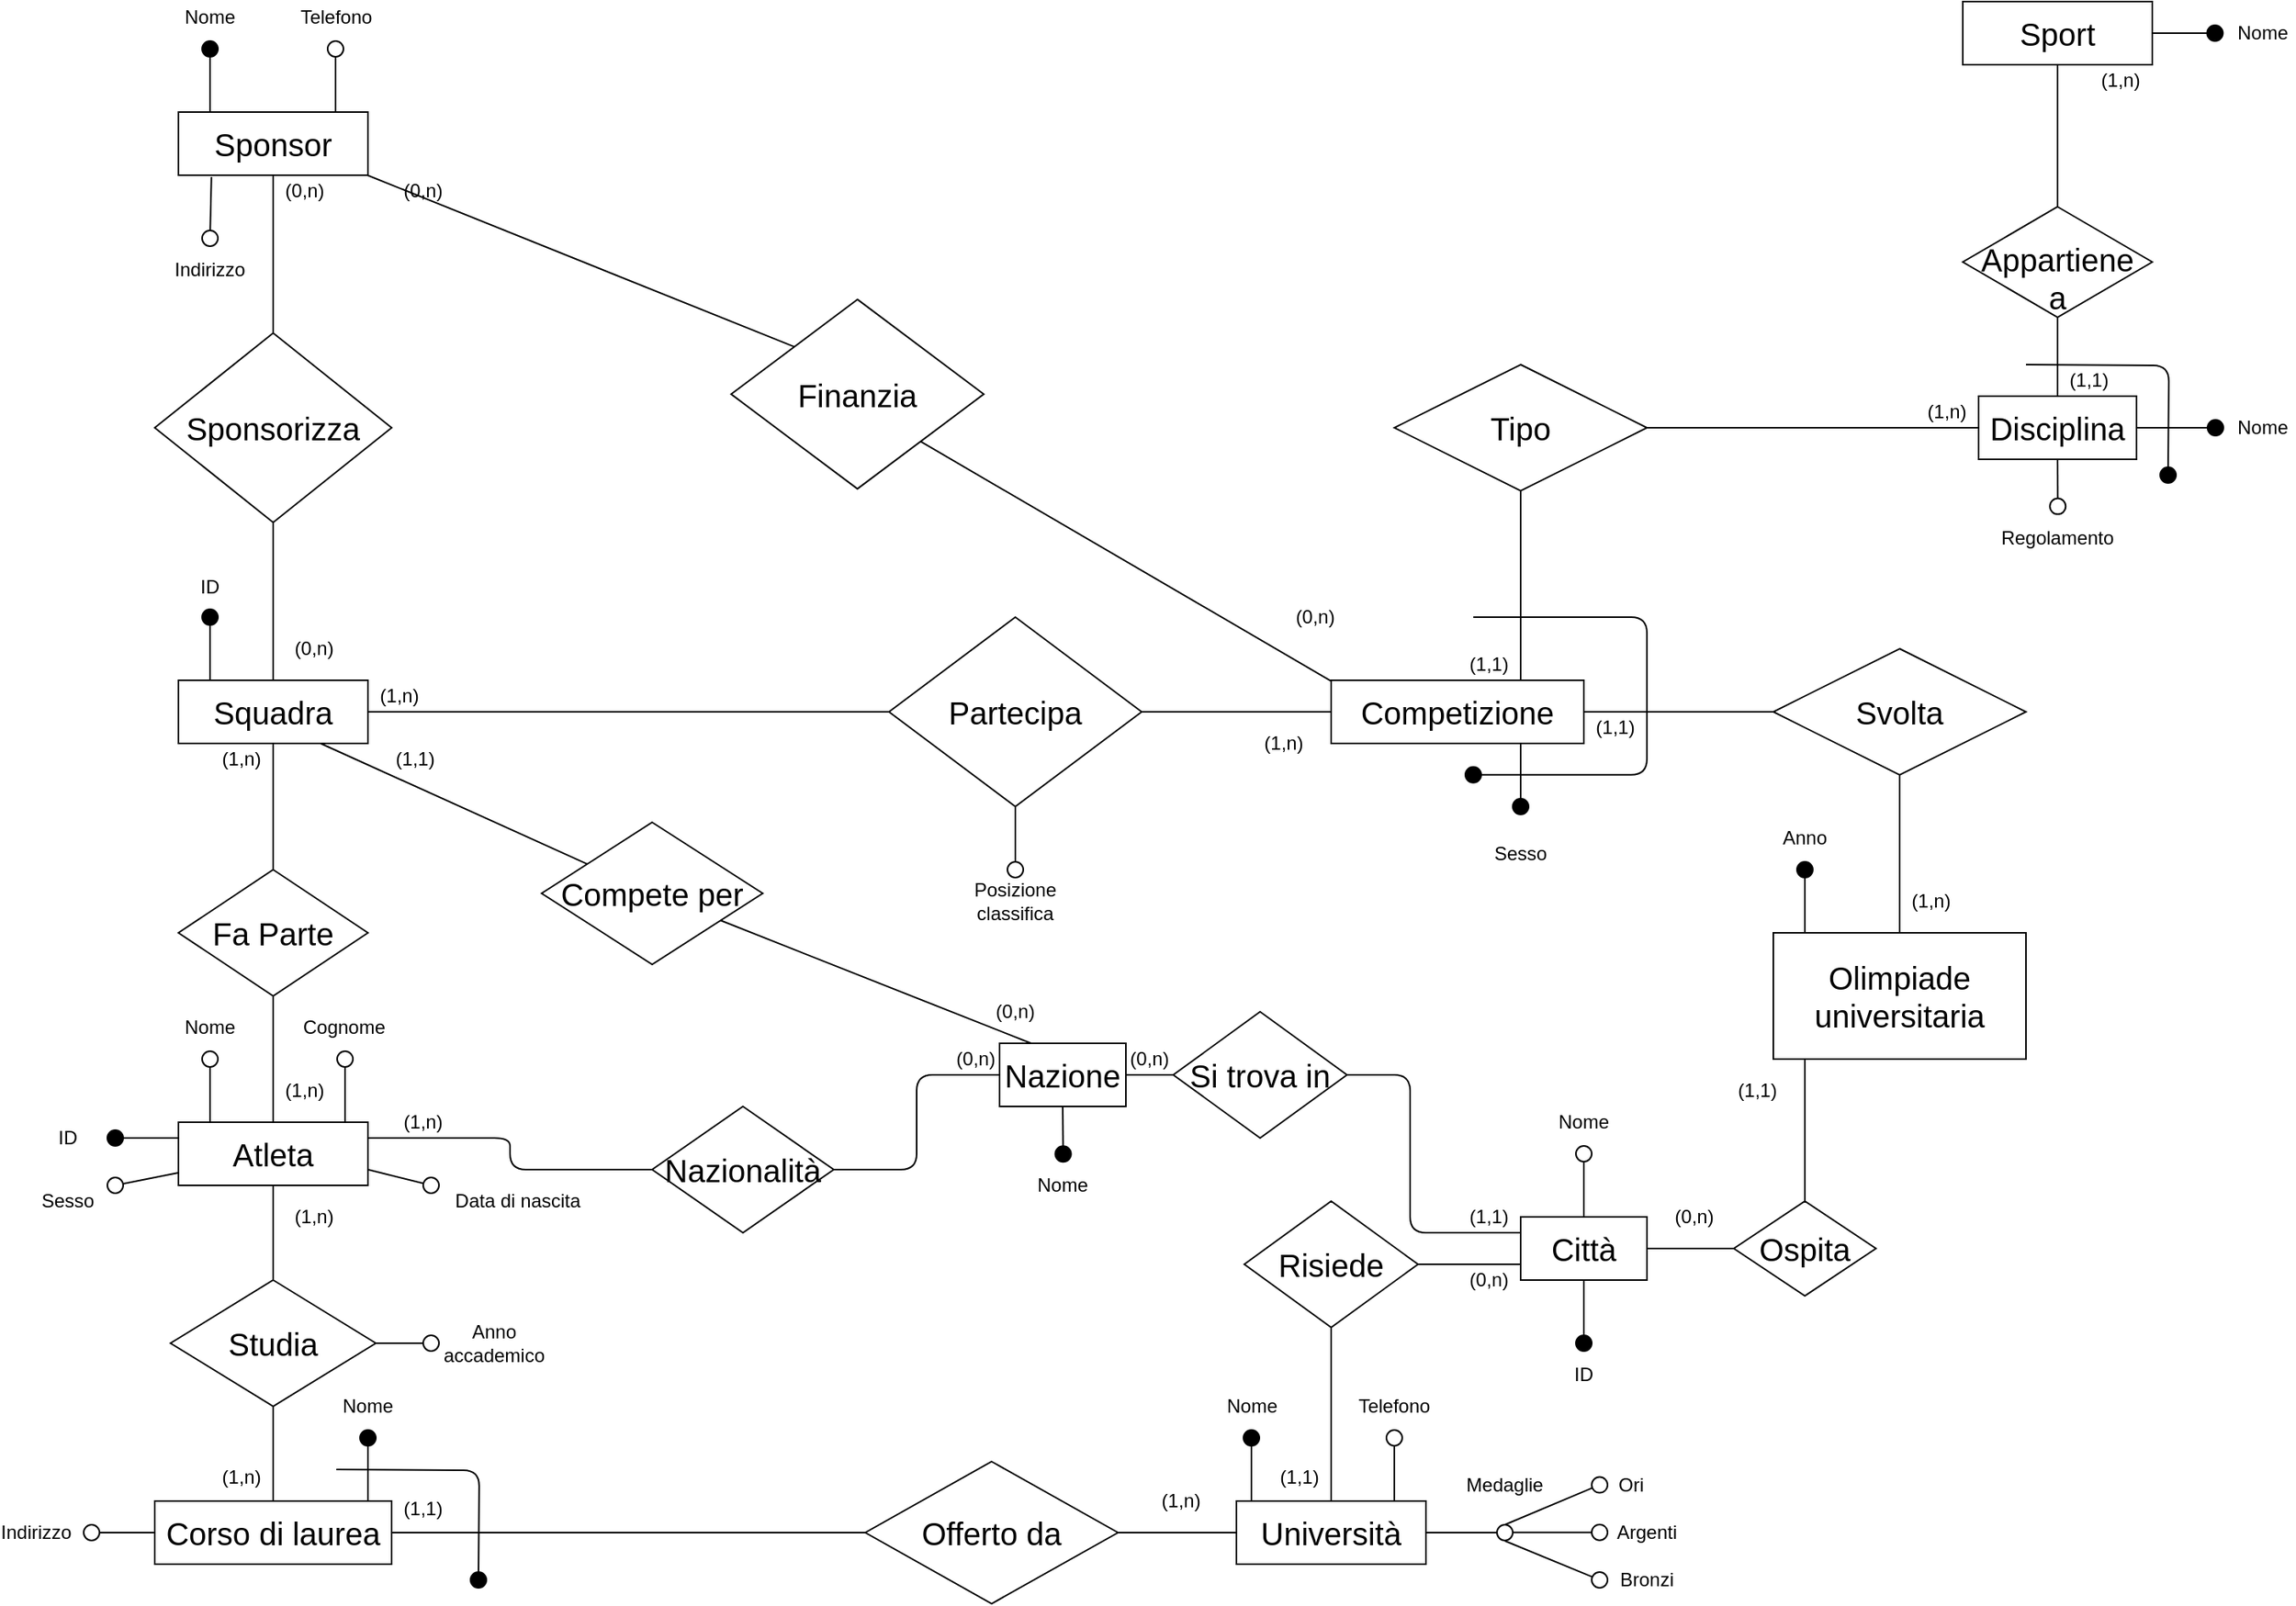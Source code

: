 <mxfile version="12.7.0" type="github" pages="7">
  <diagram id="uhMjWXik6Yx-BJb2ZID2" name="Schema E-R ristrutturato">
    <mxGraphModel dx="761" dy="1260" grid="1" gridSize="10" guides="1" tooltips="1" connect="1" arrows="1" fold="1" page="1" pageScale="1" pageWidth="1169" pageHeight="827" math="0" shadow="0">
      <root>
        <mxCell id="0"/>
        <mxCell id="1" parent="0"/>
        <mxCell id="-CwcN6ZD3fl_PPB7evjk-1" value="&lt;font style=&quot;font-size: 20px&quot;&gt;Squadra&lt;/font&gt;" style="rounded=0;whiteSpace=wrap;html=1;fontSize=20;fillColor=none;" parent="1" vertex="1">
          <mxGeometry x="120" y="240" width="120" height="40" as="geometry"/>
        </mxCell>
        <mxCell id="-CwcN6ZD3fl_PPB7evjk-2" value="&lt;font style=&quot;font-size: 20px&quot;&gt;Partecipa&lt;/font&gt;" style="rhombus;whiteSpace=wrap;html=1;fillColor=none;" parent="1" vertex="1">
          <mxGeometry x="570" y="200" width="160" height="120" as="geometry"/>
        </mxCell>
        <mxCell id="-CwcN6ZD3fl_PPB7evjk-3" value="" style="endArrow=none;html=1;entryX=0;entryY=0.5;entryDx=0;entryDy=0;exitX=1;exitY=0.5;exitDx=0;exitDy=0;" parent="1" source="-CwcN6ZD3fl_PPB7evjk-1" target="-CwcN6ZD3fl_PPB7evjk-2" edge="1">
          <mxGeometry width="50" height="50" relative="1" as="geometry">
            <mxPoint x="120" y="390" as="sourcePoint"/>
            <mxPoint x="170" y="340" as="targetPoint"/>
            <Array as="points">
              <mxPoint x="310" y="260"/>
            </Array>
          </mxGeometry>
        </mxCell>
        <mxCell id="-CwcN6ZD3fl_PPB7evjk-4" value="" style="endArrow=none;html=1;" parent="1" target="-CwcN6ZD3fl_PPB7evjk-8" edge="1">
          <mxGeometry width="50" height="50" relative="1" as="geometry">
            <mxPoint x="730" y="260" as="sourcePoint"/>
            <mxPoint x="850" y="260" as="targetPoint"/>
          </mxGeometry>
        </mxCell>
        <mxCell id="-CwcN6ZD3fl_PPB7evjk-37" style="edgeStyle=orthogonalEdgeStyle;rounded=0;orthogonalLoop=1;jettySize=auto;html=1;exitX=1;exitY=0.5;exitDx=0;exitDy=0;endArrow=none;endFill=0;fontSize=20;" parent="1" source="-CwcN6ZD3fl_PPB7evjk-8" target="-CwcN6ZD3fl_PPB7evjk-38" edge="1">
          <mxGeometry relative="1" as="geometry">
            <mxPoint x="1130" y="260" as="targetPoint"/>
          </mxGeometry>
        </mxCell>
        <mxCell id="V-vhEgvPOVv-jiupzH60-1" style="edgeStyle=orthogonalEdgeStyle;rounded=1;orthogonalLoop=1;jettySize=auto;html=1;exitX=0.75;exitY=1;exitDx=0;exitDy=0;endArrow=oval;endFill=1;endSize=10;" parent="1" source="-CwcN6ZD3fl_PPB7evjk-8" edge="1">
          <mxGeometry relative="1" as="geometry">
            <mxPoint x="970" y="320" as="targetPoint"/>
          </mxGeometry>
        </mxCell>
        <mxCell id="-CwcN6ZD3fl_PPB7evjk-8" value="&lt;font style=&quot;font-size: 20px&quot;&gt;Competizione&lt;/font&gt;" style="rounded=0;whiteSpace=wrap;html=1;fillColor=none;" parent="1" vertex="1">
          <mxGeometry x="850" y="240" width="160" height="40" as="geometry"/>
        </mxCell>
        <mxCell id="pbwnNEGYd-IY7YFEyke1-8" style="edgeStyle=orthogonalEdgeStyle;rounded=1;orthogonalLoop=1;jettySize=auto;html=1;entryX=1;entryY=0.5;entryDx=0;entryDy=0;endArrow=none;endFill=0;" parent="1" source="-CwcN6ZD3fl_PPB7evjk-12" target="pbwnNEGYd-IY7YFEyke1-6" edge="1">
          <mxGeometry relative="1" as="geometry"/>
        </mxCell>
        <mxCell id="pbwnNEGYd-IY7YFEyke1-10" style="edgeStyle=orthogonalEdgeStyle;rounded=1;orthogonalLoop=1;jettySize=auto;html=1;exitX=0.5;exitY=1;exitDx=0;exitDy=0;endArrow=oval;endFill=0;endSize=10;" parent="1" source="-CwcN6ZD3fl_PPB7evjk-12" edge="1">
          <mxGeometry relative="1" as="geometry">
            <mxPoint x="1310.143" y="129.81" as="targetPoint"/>
          </mxGeometry>
        </mxCell>
        <mxCell id="-CwcN6ZD3fl_PPB7evjk-12" value="&lt;div&gt;Disciplina&lt;/div&gt;" style="rounded=0;whiteSpace=wrap;html=1;fontSize=20;fillColor=none;" parent="1" vertex="1">
          <mxGeometry x="1260" y="60" width="100" height="40" as="geometry"/>
        </mxCell>
        <mxCell id="-CwcN6ZD3fl_PPB7evjk-27" value="" style="endArrow=none;html=1;fontSize=20;entryX=0.5;entryY=1;entryDx=0;entryDy=0;" parent="1" source="-CwcN6ZD3fl_PPB7evjk-29" target="-CwcN6ZD3fl_PPB7evjk-1" edge="1">
          <mxGeometry width="50" height="50" relative="1" as="geometry">
            <mxPoint x="180" y="358" as="sourcePoint"/>
            <mxPoint x="180" y="308" as="targetPoint"/>
          </mxGeometry>
        </mxCell>
        <mxCell id="-CwcN6ZD3fl_PPB7evjk-30" value="" style="edgeStyle=orthogonalEdgeStyle;rounded=0;orthogonalLoop=1;jettySize=auto;html=1;endArrow=none;endFill=0;fontSize=20;" parent="1" source="-CwcN6ZD3fl_PPB7evjk-29" target="-CwcN6ZD3fl_PPB7evjk-31" edge="1">
          <mxGeometry relative="1" as="geometry">
            <mxPoint x="180" y="520" as="targetPoint"/>
          </mxGeometry>
        </mxCell>
        <mxCell id="-CwcN6ZD3fl_PPB7evjk-29" value="Fa Parte" style="rhombus;whiteSpace=wrap;html=1;rounded=0;fontSize=20;fillColor=none;" parent="1" vertex="1">
          <mxGeometry x="120" y="360" width="120" height="80" as="geometry"/>
        </mxCell>
        <mxCell id="b5MTkoH9KLdbnuGjaZCg-76" value="" style="edgeStyle=orthogonalEdgeStyle;curved=1;orthogonalLoop=1;jettySize=auto;html=1;endArrow=none;endFill=0;fontSize=12;" parent="1" source="-CwcN6ZD3fl_PPB7evjk-31" target="b5MTkoH9KLdbnuGjaZCg-74" edge="1">
          <mxGeometry relative="1" as="geometry"/>
        </mxCell>
        <mxCell id="NODS50DFuQp61LWsoDWM-2" value="" style="rounded=1;orthogonalLoop=1;jettySize=auto;html=1;endArrow=oval;endFill=1;endSize=10;" parent="1" edge="1">
          <mxGeometry relative="1" as="geometry">
            <mxPoint x="120" y="530" as="sourcePoint"/>
            <mxPoint x="80" y="530" as="targetPoint"/>
          </mxGeometry>
        </mxCell>
        <mxCell id="NODS50DFuQp61LWsoDWM-7" style="edgeStyle=none;rounded=1;orthogonalLoop=1;jettySize=auto;html=1;exitX=1;exitY=0.75;exitDx=0;exitDy=0;endArrow=oval;endFill=0;endSize=10;" parent="1" source="-CwcN6ZD3fl_PPB7evjk-31" edge="1">
          <mxGeometry relative="1" as="geometry">
            <mxPoint x="280" y="560" as="targetPoint"/>
          </mxGeometry>
        </mxCell>
        <mxCell id="NODS50DFuQp61LWsoDWM-11" style="edgeStyle=none;rounded=1;orthogonalLoop=1;jettySize=auto;html=1;endArrow=oval;endFill=0;endSize=10;" parent="1" source="-CwcN6ZD3fl_PPB7evjk-31" edge="1">
          <mxGeometry relative="1" as="geometry">
            <mxPoint x="80" y="560" as="targetPoint"/>
          </mxGeometry>
        </mxCell>
        <mxCell id="-CwcN6ZD3fl_PPB7evjk-31" value="Atleta" style="rounded=0;whiteSpace=wrap;html=1;fontSize=20;fillColor=none;" parent="1" vertex="1">
          <mxGeometry x="120" y="520" width="120" height="40" as="geometry"/>
        </mxCell>
        <mxCell id="-CwcN6ZD3fl_PPB7evjk-32" value="&lt;div&gt;Offerto da&lt;/div&gt;" style="rhombus;whiteSpace=wrap;html=1;rounded=0;fontSize=20;fillColor=none;" parent="1" vertex="1">
          <mxGeometry x="555" y="735" width="160" height="90" as="geometry"/>
        </mxCell>
        <mxCell id="cBRmaCxfUqZcoCo37-Du-2" value="" style="edgeStyle=orthogonalEdgeStyle;rounded=0;orthogonalLoop=1;jettySize=auto;html=1;entryX=1;entryY=0.5;entryDx=0;entryDy=0;endArrow=none;endFill=0;" parent="1" source="-CwcN6ZD3fl_PPB7evjk-35" target="-CwcN6ZD3fl_PPB7evjk-32" edge="1">
          <mxGeometry relative="1" as="geometry">
            <mxPoint x="690" y="780" as="targetPoint"/>
          </mxGeometry>
        </mxCell>
        <mxCell id="btRDOluhiWHvZJBQzCAK-5" value="" style="edgeStyle=orthogonalEdgeStyle;rounded=0;orthogonalLoop=1;jettySize=auto;html=1;endArrow=none;endFill=0;" parent="1" source="-CwcN6ZD3fl_PPB7evjk-35" target="btRDOluhiWHvZJBQzCAK-3" edge="1">
          <mxGeometry relative="1" as="geometry"/>
        </mxCell>
        <mxCell id="c366B5Qw-EImKa9klwt9-1" style="edgeStyle=none;rounded=0;orthogonalLoop=1;jettySize=auto;html=1;exitX=1;exitY=0.5;exitDx=0;exitDy=0;startSize=10;endArrow=oval;endFill=0;endSize=10;" edge="1" parent="1" source="-CwcN6ZD3fl_PPB7evjk-35">
          <mxGeometry relative="1" as="geometry">
            <mxPoint x="960.0" y="780" as="targetPoint"/>
          </mxGeometry>
        </mxCell>
        <mxCell id="-CwcN6ZD3fl_PPB7evjk-35" value="Università" style="rounded=0;whiteSpace=wrap;html=1;fontSize=20;fillColor=none;" parent="1" vertex="1">
          <mxGeometry x="790" y="760" width="120" height="40" as="geometry"/>
        </mxCell>
        <mxCell id="-CwcN6ZD3fl_PPB7evjk-39" value="" style="edgeStyle=orthogonalEdgeStyle;rounded=0;orthogonalLoop=1;jettySize=auto;html=1;endArrow=none;endFill=0;fontSize=20;" parent="1" source="-CwcN6ZD3fl_PPB7evjk-38" target="-CwcN6ZD3fl_PPB7evjk-40" edge="1">
          <mxGeometry relative="1" as="geometry">
            <mxPoint x="1210" y="400" as="targetPoint"/>
          </mxGeometry>
        </mxCell>
        <mxCell id="-CwcN6ZD3fl_PPB7evjk-38" value="Svolta" style="rhombus;whiteSpace=wrap;html=1;fontSize=20;fillColor=none;" parent="1" vertex="1">
          <mxGeometry x="1130" y="220" width="160" height="80" as="geometry"/>
        </mxCell>
        <mxCell id="-CwcN6ZD3fl_PPB7evjk-40" value="&lt;font style=&quot;font-size: 20px&quot;&gt;Olimpiade universitaria&lt;/font&gt;" style="rounded=0;whiteSpace=wrap;html=1;fillColor=none;" parent="1" vertex="1">
          <mxGeometry x="1130" y="400" width="160" height="80" as="geometry"/>
        </mxCell>
        <mxCell id="b5MTkoH9KLdbnuGjaZCg-4" value="&lt;div&gt;(1,n)&lt;/div&gt;" style="text;html=1;align=center;verticalAlign=middle;whiteSpace=wrap;rounded=0;" parent="1" vertex="1">
          <mxGeometry x="180" y="490" width="40" height="20" as="geometry"/>
        </mxCell>
        <mxCell id="b5MTkoH9KLdbnuGjaZCg-5" value="(1,n)" style="text;html=1;align=center;verticalAlign=middle;whiteSpace=wrap;rounded=0;" parent="1" vertex="1">
          <mxGeometry x="140" y="280" width="40" height="20" as="geometry"/>
        </mxCell>
        <mxCell id="b5MTkoH9KLdbnuGjaZCg-7" value="&lt;font style=&quot;font-size: 20px&quot;&gt;Sponsor&lt;/font&gt;" style="rounded=0;whiteSpace=wrap;html=1;fillColor=none;" parent="1" vertex="1">
          <mxGeometry x="120" y="-120" width="120" height="40" as="geometry"/>
        </mxCell>
        <mxCell id="b5MTkoH9KLdbnuGjaZCg-12" value="" style="edgeStyle=orthogonalEdgeStyle;rounded=0;orthogonalLoop=1;jettySize=auto;html=1;endArrow=none;endFill=0;" parent="1" source="b5MTkoH9KLdbnuGjaZCg-8" target="-CwcN6ZD3fl_PPB7evjk-1" edge="1">
          <mxGeometry relative="1" as="geometry"/>
        </mxCell>
        <mxCell id="b5MTkoH9KLdbnuGjaZCg-50" value="" style="edgeStyle=orthogonalEdgeStyle;rounded=0;orthogonalLoop=1;jettySize=auto;html=1;endArrow=none;endFill=0;fontSize=20;entryX=0.5;entryY=1;entryDx=0;entryDy=0;" parent="1" source="b5MTkoH9KLdbnuGjaZCg-8" target="b5MTkoH9KLdbnuGjaZCg-7" edge="1">
          <mxGeometry relative="1" as="geometry">
            <mxPoint x="180" y="-40" as="targetPoint"/>
          </mxGeometry>
        </mxCell>
        <mxCell id="b5MTkoH9KLdbnuGjaZCg-8" value="&lt;font style=&quot;font-size: 20px&quot;&gt;Sponsorizza&lt;/font&gt;" style="rhombus;whiteSpace=wrap;html=1;fillColor=none;" parent="1" vertex="1">
          <mxGeometry x="105" y="20" width="150" height="120" as="geometry"/>
        </mxCell>
        <mxCell id="b5MTkoH9KLdbnuGjaZCg-19" value="&lt;div&gt;(1,n)&lt;/div&gt;" style="text;html=1;align=center;verticalAlign=middle;whiteSpace=wrap;rounded=0;" parent="1" vertex="1">
          <mxGeometry x="240" y="240" width="40" height="20" as="geometry"/>
        </mxCell>
        <mxCell id="b5MTkoH9KLdbnuGjaZCg-20" value="(1,n)" style="text;html=1;align=center;verticalAlign=middle;whiteSpace=wrap;rounded=0;" parent="1" vertex="1">
          <mxGeometry x="800" y="270" width="40" height="20" as="geometry"/>
        </mxCell>
        <mxCell id="b5MTkoH9KLdbnuGjaZCg-21" value="(0,n)" style="text;html=1;align=center;verticalAlign=middle;whiteSpace=wrap;rounded=0;" parent="1" vertex="1">
          <mxGeometry x="186" y="210" width="40" height="20" as="geometry"/>
        </mxCell>
        <mxCell id="b5MTkoH9KLdbnuGjaZCg-25" value="&lt;div&gt;(1,1)&lt;/div&gt;" style="text;html=1;align=center;verticalAlign=middle;whiteSpace=wrap;rounded=0;" parent="1" vertex="1">
          <mxGeometry x="1010" y="260" width="40" height="20" as="geometry"/>
        </mxCell>
        <mxCell id="b5MTkoH9KLdbnuGjaZCg-26" value="(1,n)" style="text;html=1;align=center;verticalAlign=middle;whiteSpace=wrap;rounded=0;" parent="1" vertex="1">
          <mxGeometry x="1210" y="370" width="40" height="20" as="geometry"/>
        </mxCell>
        <mxCell id="b5MTkoH9KLdbnuGjaZCg-56" value="(0,n)" style="text;html=1;align=center;verticalAlign=middle;whiteSpace=wrap;rounded=0;shadow=0;glass=0;comic=0;fontSize=12;" parent="1" vertex="1">
          <mxGeometry x="180" y="-80" width="40" height="20" as="geometry"/>
        </mxCell>
        <mxCell id="b5MTkoH9KLdbnuGjaZCg-62" value="&lt;font style=&quot;font-size: 20px&quot;&gt;Finanzia&lt;/font&gt;" style="rhombus;whiteSpace=wrap;html=1;rounded=0;shadow=0;glass=0;comic=0;fontSize=12;fillColor=none;" parent="1" vertex="1">
          <mxGeometry x="470" y="-1.29" width="160" height="120" as="geometry"/>
        </mxCell>
        <mxCell id="b5MTkoH9KLdbnuGjaZCg-65" value="" style="endArrow=none;html=1;fontSize=12;entryX=0;entryY=0;entryDx=0;entryDy=0;exitX=0.997;exitY=1;exitDx=0;exitDy=0;exitPerimeter=0;" parent="1" source="b5MTkoH9KLdbnuGjaZCg-7" target="b5MTkoH9KLdbnuGjaZCg-62" edge="1">
          <mxGeometry width="50" height="50" relative="1" as="geometry">
            <mxPoint x="280" y="-40" as="sourcePoint"/>
            <mxPoint x="370" y="-40" as="targetPoint"/>
          </mxGeometry>
        </mxCell>
        <mxCell id="b5MTkoH9KLdbnuGjaZCg-66" value="" style="endArrow=none;html=1;fontSize=12;exitX=0.003;exitY=0.02;exitDx=0;exitDy=0;exitPerimeter=0;spacing=0;entryX=1;entryY=1;entryDx=0;entryDy=0;" parent="1" source="-CwcN6ZD3fl_PPB7evjk-8" target="b5MTkoH9KLdbnuGjaZCg-62" edge="1">
          <mxGeometry width="50" height="50" relative="1" as="geometry">
            <mxPoint x="790" y="170" as="sourcePoint"/>
            <mxPoint x="750" y="110" as="targetPoint"/>
          </mxGeometry>
        </mxCell>
        <mxCell id="b5MTkoH9KLdbnuGjaZCg-67" value="(0,n)" style="text;html=1;align=center;verticalAlign=middle;whiteSpace=wrap;rounded=0;shadow=0;glass=0;comic=0;fontSize=12;" parent="1" vertex="1">
          <mxGeometry x="255" y="-80" width="40" height="20" as="geometry"/>
        </mxCell>
        <mxCell id="b5MTkoH9KLdbnuGjaZCg-68" value="(0,n)" style="text;html=1;align=center;verticalAlign=middle;whiteSpace=wrap;rounded=0;shadow=0;glass=0;comic=0;fontSize=12;" parent="1" vertex="1">
          <mxGeometry x="820" y="190" width="40" height="20" as="geometry"/>
        </mxCell>
        <mxCell id="cBRmaCxfUqZcoCo37-Du-3" value="" style="edgeStyle=orthogonalEdgeStyle;rounded=0;orthogonalLoop=1;jettySize=auto;html=1;endArrow=none;endFill=0;" parent="1" source="b5MTkoH9KLdbnuGjaZCg-73" target="-CwcN6ZD3fl_PPB7evjk-32" edge="1">
          <mxGeometry relative="1" as="geometry"/>
        </mxCell>
        <mxCell id="b5MTkoH9KLdbnuGjaZCg-73" value="&lt;font style=&quot;font-size: 20px&quot;&gt;Corso di laurea&lt;br&gt;&lt;/font&gt;" style="rounded=0;whiteSpace=wrap;html=1;shadow=0;glass=0;comic=0;fontSize=12;fillColor=none;" parent="1" vertex="1">
          <mxGeometry x="105" y="760" width="150" height="40" as="geometry"/>
        </mxCell>
        <mxCell id="b5MTkoH9KLdbnuGjaZCg-77" value="" style="edgeStyle=orthogonalEdgeStyle;curved=1;orthogonalLoop=1;jettySize=auto;html=1;endArrow=none;endFill=0;fontSize=12;" parent="1" source="b5MTkoH9KLdbnuGjaZCg-74" target="b5MTkoH9KLdbnuGjaZCg-73" edge="1">
          <mxGeometry relative="1" as="geometry"/>
        </mxCell>
        <mxCell id="qwX9TNZt8vux44QUCTbv-1" style="edgeStyle=none;rounded=1;orthogonalLoop=1;jettySize=auto;html=1;endArrow=oval;endFill=0;endSize=10;" parent="1" source="b5MTkoH9KLdbnuGjaZCg-74" edge="1">
          <mxGeometry relative="1" as="geometry">
            <mxPoint x="280" y="660" as="targetPoint"/>
          </mxGeometry>
        </mxCell>
        <mxCell id="b5MTkoH9KLdbnuGjaZCg-74" value="&lt;font style=&quot;font-size: 20px&quot;&gt;Studia&lt;/font&gt;" style="rhombus;whiteSpace=wrap;html=1;rounded=0;shadow=0;glass=0;comic=0;fontSize=12;fillColor=none;" parent="1" vertex="1">
          <mxGeometry x="115" y="620" width="130" height="80" as="geometry"/>
        </mxCell>
        <mxCell id="b5MTkoH9KLdbnuGjaZCg-87" value="(1,n)" style="text;html=1;align=center;verticalAlign=middle;whiteSpace=wrap;rounded=0;shadow=0;glass=0;comic=0;fontSize=12;" parent="1" vertex="1">
          <mxGeometry x="186" y="570" width="40" height="20" as="geometry"/>
        </mxCell>
        <mxCell id="cBRmaCxfUqZcoCo37-Du-4" value="(1,n)" style="text;html=1;align=center;verticalAlign=middle;whiteSpace=wrap;rounded=0;" parent="1" vertex="1">
          <mxGeometry x="140" y="735" width="40" height="20" as="geometry"/>
        </mxCell>
        <mxCell id="cBRmaCxfUqZcoCo37-Du-5" value="&lt;div&gt;(1,1)&lt;/div&gt;" style="text;html=1;align=center;verticalAlign=middle;whiteSpace=wrap;rounded=0;" parent="1" vertex="1">
          <mxGeometry x="255" y="755" width="40" height="20" as="geometry"/>
        </mxCell>
        <mxCell id="cBRmaCxfUqZcoCo37-Du-6" value="(1,n)" style="text;html=1;align=center;verticalAlign=middle;whiteSpace=wrap;rounded=0;" parent="1" vertex="1">
          <mxGeometry x="735" y="750" width="40" height="20" as="geometry"/>
        </mxCell>
        <mxCell id="LFXWD2qSY829Mt4aABdm-16" value="" style="endArrow=oval;html=1;endFill=1;endSize=10;" parent="1" edge="1">
          <mxGeometry width="50" height="50" relative="1" as="geometry">
            <mxPoint x="799.5" y="760" as="sourcePoint"/>
            <mxPoint x="799.5" y="720" as="targetPoint"/>
            <Array as="points"/>
          </mxGeometry>
        </mxCell>
        <mxCell id="LFXWD2qSY829Mt4aABdm-18" value="Nome" style="text;html=1;align=center;verticalAlign=middle;whiteSpace=wrap;rounded=0;" parent="1" vertex="1">
          <mxGeometry x="780" y="690" width="40" height="20" as="geometry"/>
        </mxCell>
        <mxCell id="LFXWD2qSY829Mt4aABdm-19" value="" style="endArrow=oval;html=1;endFill=1;endSize=10;" parent="1" edge="1">
          <mxGeometry width="50" height="50" relative="1" as="geometry">
            <mxPoint x="240" y="760" as="sourcePoint"/>
            <mxPoint x="240" y="720" as="targetPoint"/>
            <Array as="points"/>
          </mxGeometry>
        </mxCell>
        <mxCell id="LFXWD2qSY829Mt4aABdm-21" value="Nome" style="text;html=1;align=center;verticalAlign=middle;whiteSpace=wrap;rounded=0;" parent="1" vertex="1">
          <mxGeometry x="220" y="690" width="40" height="20" as="geometry"/>
        </mxCell>
        <mxCell id="LFXWD2qSY829Mt4aABdm-22" value="" style="endArrow=oval;html=1;endFill=1;endSize=10;" parent="1" edge="1">
          <mxGeometry width="50" height="50" relative="1" as="geometry">
            <mxPoint x="140" y="240" as="sourcePoint"/>
            <mxPoint x="140" y="200" as="targetPoint"/>
            <Array as="points"/>
          </mxGeometry>
        </mxCell>
        <mxCell id="LFXWD2qSY829Mt4aABdm-23" value="ID" style="text;html=1;align=center;verticalAlign=middle;whiteSpace=wrap;rounded=0;" parent="1" vertex="1">
          <mxGeometry x="120" y="171" width="40" height="20" as="geometry"/>
        </mxCell>
        <mxCell id="LFXWD2qSY829Mt4aABdm-26" value="Nome" style="text;html=1;align=center;verticalAlign=middle;whiteSpace=wrap;rounded=0;" parent="1" vertex="1">
          <mxGeometry x="120" y="450" width="40" height="20" as="geometry"/>
        </mxCell>
        <mxCell id="LFXWD2qSY829Mt4aABdm-27" value="" style="endArrow=oval;html=1;endFill=0;endSize=10;" parent="1" edge="1">
          <mxGeometry width="50" height="50" relative="1" as="geometry">
            <mxPoint x="225.5" y="520" as="sourcePoint"/>
            <mxPoint x="225.5" y="480" as="targetPoint"/>
            <Array as="points"/>
          </mxGeometry>
        </mxCell>
        <mxCell id="LFXWD2qSY829Mt4aABdm-28" value="Cognome" style="text;html=1;align=center;verticalAlign=middle;whiteSpace=wrap;rounded=0;" parent="1" vertex="1">
          <mxGeometry x="205" y="450" width="40" height="20" as="geometry"/>
        </mxCell>
        <mxCell id="LFXWD2qSY829Mt4aABdm-29" value="" style="endArrow=oval;html=1;endFill=1;endSize=10;" parent="1" edge="1">
          <mxGeometry width="50" height="50" relative="1" as="geometry">
            <mxPoint x="140" y="-120" as="sourcePoint"/>
            <mxPoint x="140" y="-160" as="targetPoint"/>
            <Array as="points"/>
          </mxGeometry>
        </mxCell>
        <mxCell id="LFXWD2qSY829Mt4aABdm-30" value="Nome" style="text;html=1;align=center;verticalAlign=middle;whiteSpace=wrap;rounded=0;" parent="1" vertex="1">
          <mxGeometry x="120" y="-190" width="40" height="20" as="geometry"/>
        </mxCell>
        <mxCell id="LFXWD2qSY829Mt4aABdm-39" value="" style="endArrow=oval;html=1;endFill=1;endSize=10;" parent="1" edge="1">
          <mxGeometry width="50" height="50" relative="1" as="geometry">
            <mxPoint x="1150" y="400" as="sourcePoint"/>
            <mxPoint x="1150" y="360" as="targetPoint"/>
            <Array as="points"/>
          </mxGeometry>
        </mxCell>
        <mxCell id="LFXWD2qSY829Mt4aABdm-40" value="Anno" style="text;html=1;align=center;verticalAlign=middle;whiteSpace=wrap;rounded=0;" parent="1" vertex="1">
          <mxGeometry x="1130" y="330" width="40" height="20" as="geometry"/>
        </mxCell>
        <mxCell id="LFXWD2qSY829Mt4aABdm-41" value="" style="endArrow=oval;html=1;endFill=1;endSize=10;exitX=1;exitY=0.5;exitDx=0;exitDy=0;" parent="1" source="-CwcN6ZD3fl_PPB7evjk-12" edge="1">
          <mxGeometry width="50" height="50" relative="1" as="geometry">
            <mxPoint x="1390" y="200" as="sourcePoint"/>
            <mxPoint x="1410" y="80" as="targetPoint"/>
            <Array as="points"/>
          </mxGeometry>
        </mxCell>
        <mxCell id="LFXWD2qSY829Mt4aABdm-42" value="&lt;div&gt;Nome&lt;/div&gt;" style="text;html=1;align=center;verticalAlign=middle;whiteSpace=wrap;rounded=0;" parent="1" vertex="1">
          <mxGeometry x="1420" y="70" width="40" height="20" as="geometry"/>
        </mxCell>
        <mxCell id="LFXWD2qSY829Mt4aABdm-43" value="" style="endArrow=oval;html=1;endFill=0;endSize=10;exitX=0.5;exitY=1;exitDx=0;exitDy=0;" parent="1" source="-CwcN6ZD3fl_PPB7evjk-2" edge="1">
          <mxGeometry width="50" height="50" relative="1" as="geometry">
            <mxPoint x="650" y="400" as="sourcePoint"/>
            <mxPoint x="650" y="360" as="targetPoint"/>
            <Array as="points"/>
          </mxGeometry>
        </mxCell>
        <mxCell id="LFXWD2qSY829Mt4aABdm-44" value="Posizione&lt;br&gt;classifica" style="text;html=1;align=center;verticalAlign=middle;whiteSpace=wrap;rounded=0;" parent="1" vertex="1">
          <mxGeometry x="630" y="370" width="40" height="20" as="geometry"/>
        </mxCell>
        <mxCell id="LFXWD2qSY829Mt4aABdm-46" value="" style="endArrow=oval;html=1;endFill=0;endSize=10;" parent="1" edge="1">
          <mxGeometry width="50" height="50" relative="1" as="geometry">
            <mxPoint x="140" y="520" as="sourcePoint"/>
            <mxPoint x="140" y="480" as="targetPoint"/>
            <Array as="points"/>
          </mxGeometry>
        </mxCell>
        <mxCell id="T8t96SXNQTpE9LycUMy3-6" value="Telefono" style="text;html=1;align=center;verticalAlign=middle;whiteSpace=wrap;rounded=0;" parent="1" vertex="1">
          <mxGeometry x="870" y="690" width="40" height="20" as="geometry"/>
        </mxCell>
        <mxCell id="T8t96SXNQTpE9LycUMy3-7" value="" style="endArrow=oval;html=1;endFill=0;endSize=10;" parent="1" edge="1">
          <mxGeometry width="50" height="50" relative="1" as="geometry">
            <mxPoint x="890" y="760" as="sourcePoint"/>
            <mxPoint x="890" y="720" as="targetPoint"/>
            <Array as="points"/>
          </mxGeometry>
        </mxCell>
        <mxCell id="T8t96SXNQTpE9LycUMy3-10" value="" style="endArrow=oval;html=1;endFill=0;endSize=10;" parent="1" edge="1">
          <mxGeometry width="50" height="50" relative="1" as="geometry">
            <mxPoint x="219.5" y="-120" as="sourcePoint"/>
            <mxPoint x="219.5" y="-160" as="targetPoint"/>
            <Array as="points"/>
          </mxGeometry>
        </mxCell>
        <mxCell id="T8t96SXNQTpE9LycUMy3-11" value="Telefono" style="text;html=1;align=center;verticalAlign=middle;whiteSpace=wrap;rounded=0;" parent="1" vertex="1">
          <mxGeometry x="200" y="-190" width="40" height="20" as="geometry"/>
        </mxCell>
        <mxCell id="T8t96SXNQTpE9LycUMy3-12" value="" style="endArrow=oval;html=1;endFill=0;endSize=10;exitX=0.174;exitY=1.028;exitDx=0;exitDy=0;exitPerimeter=0;" parent="1" source="b5MTkoH9KLdbnuGjaZCg-7" edge="1">
          <mxGeometry width="50" height="50" relative="1" as="geometry">
            <mxPoint x="140" as="sourcePoint"/>
            <mxPoint x="140" y="-40" as="targetPoint"/>
            <Array as="points"/>
          </mxGeometry>
        </mxCell>
        <mxCell id="T8t96SXNQTpE9LycUMy3-13" value="Indirizzo" style="text;html=1;align=center;verticalAlign=middle;whiteSpace=wrap;rounded=0;" parent="1" vertex="1">
          <mxGeometry x="120" y="-30" width="40" height="20" as="geometry"/>
        </mxCell>
        <mxCell id="btRDOluhiWHvZJBQzCAK-11" value="" style="edgeStyle=orthogonalEdgeStyle;rounded=0;orthogonalLoop=1;jettySize=auto;html=1;endArrow=none;endFill=0;" parent="1" source="btRDOluhiWHvZJBQzCAK-2" target="btRDOluhiWHvZJBQzCAK-10" edge="1">
          <mxGeometry relative="1" as="geometry"/>
        </mxCell>
        <mxCell id="btRDOluhiWHvZJBQzCAK-2" value="&lt;font style=&quot;font-size: 20px&quot;&gt;Città&lt;/font&gt;" style="rounded=0;whiteSpace=wrap;html=1;fillColor=none;" parent="1" vertex="1">
          <mxGeometry x="970" y="580" width="80" height="40" as="geometry"/>
        </mxCell>
        <mxCell id="btRDOluhiWHvZJBQzCAK-6" value="" style="edgeStyle=orthogonalEdgeStyle;rounded=0;orthogonalLoop=1;jettySize=auto;html=1;endArrow=none;endFill=0;" parent="1" source="btRDOluhiWHvZJBQzCAK-3" target="btRDOluhiWHvZJBQzCAK-2" edge="1">
          <mxGeometry relative="1" as="geometry">
            <Array as="points">
              <mxPoint x="950" y="610"/>
              <mxPoint x="950" y="610"/>
            </Array>
          </mxGeometry>
        </mxCell>
        <mxCell id="btRDOluhiWHvZJBQzCAK-3" value="&lt;font style=&quot;font-size: 20px&quot;&gt;Risiede&lt;/font&gt;" style="rhombus;whiteSpace=wrap;html=1;fillColor=none;" parent="1" vertex="1">
          <mxGeometry x="795" y="570" width="110" height="80" as="geometry"/>
        </mxCell>
        <mxCell id="btRDOluhiWHvZJBQzCAK-7" value="(0,n)" style="text;html=1;align=center;verticalAlign=middle;whiteSpace=wrap;rounded=0;" parent="1" vertex="1">
          <mxGeometry x="930" y="610" width="40" height="20" as="geometry"/>
        </mxCell>
        <mxCell id="btRDOluhiWHvZJBQzCAK-8" value="(1,1)" style="text;html=1;align=center;verticalAlign=middle;whiteSpace=wrap;rounded=0;" parent="1" vertex="1">
          <mxGeometry x="810" y="735" width="40" height="20" as="geometry"/>
        </mxCell>
        <mxCell id="6dazx1H9Qiekn6PZEAPh-2" style="edgeStyle=none;rounded=1;orthogonalLoop=1;jettySize=auto;html=1;entryX=0.125;entryY=1;entryDx=0;entryDy=0;entryPerimeter=0;endArrow=none;endFill=0;endSize=10;" parent="1" source="btRDOluhiWHvZJBQzCAK-10" target="-CwcN6ZD3fl_PPB7evjk-40" edge="1">
          <mxGeometry relative="1" as="geometry"/>
        </mxCell>
        <mxCell id="btRDOluhiWHvZJBQzCAK-10" value="&lt;font style=&quot;font-size: 20px&quot;&gt;Ospita&lt;/font&gt;" style="rhombus;whiteSpace=wrap;html=1;fillColor=none;" parent="1" vertex="1">
          <mxGeometry x="1105" y="570" width="90" height="60" as="geometry"/>
        </mxCell>
        <mxCell id="btRDOluhiWHvZJBQzCAK-13" value="(0,n)" style="text;html=1;align=center;verticalAlign=middle;whiteSpace=wrap;rounded=0;" parent="1" vertex="1">
          <mxGeometry x="1060" y="570" width="40" height="20" as="geometry"/>
        </mxCell>
        <mxCell id="btRDOluhiWHvZJBQzCAK-14" value="(1,1)" style="text;html=1;align=center;verticalAlign=middle;whiteSpace=wrap;rounded=0;" parent="1" vertex="1">
          <mxGeometry x="1100" y="490" width="40" height="20" as="geometry"/>
        </mxCell>
        <mxCell id="btRDOluhiWHvZJBQzCAK-15" value="" style="endArrow=oval;html=1;endFill=0;endSize=10;" parent="1" edge="1">
          <mxGeometry width="50" height="50" relative="1" as="geometry">
            <mxPoint x="1010" y="580" as="sourcePoint"/>
            <mxPoint x="1010" y="540" as="targetPoint"/>
            <Array as="points"/>
          </mxGeometry>
        </mxCell>
        <mxCell id="btRDOluhiWHvZJBQzCAK-16" value="Nome" style="text;html=1;align=center;verticalAlign=middle;whiteSpace=wrap;rounded=0;" parent="1" vertex="1">
          <mxGeometry x="990" y="510" width="40" height="20" as="geometry"/>
        </mxCell>
        <mxCell id="NODS50DFuQp61LWsoDWM-5" value="ID" style="text;html=1;align=center;verticalAlign=middle;whiteSpace=wrap;rounded=0;" parent="1" vertex="1">
          <mxGeometry x="30" y="520" width="40" height="20" as="geometry"/>
        </mxCell>
        <mxCell id="NODS50DFuQp61LWsoDWM-8" value="&lt;div&gt;Data di nascita&lt;/div&gt;" style="text;html=1;align=center;verticalAlign=middle;whiteSpace=wrap;rounded=0;" parent="1" vertex="1">
          <mxGeometry x="290" y="560" width="90" height="20" as="geometry"/>
        </mxCell>
        <mxCell id="NODS50DFuQp61LWsoDWM-12" value="&lt;div&gt;Sesso&lt;/div&gt;" style="text;html=1;align=center;verticalAlign=middle;whiteSpace=wrap;rounded=0;" parent="1" vertex="1">
          <mxGeometry x="30" y="560" width="40" height="20" as="geometry"/>
        </mxCell>
        <mxCell id="qwX9TNZt8vux44QUCTbv-2" value="&lt;div&gt;Anno accademico&lt;/div&gt;" style="text;html=1;align=center;verticalAlign=middle;whiteSpace=wrap;rounded=0;" parent="1" vertex="1">
          <mxGeometry x="300" y="650" width="40" height="20" as="geometry"/>
        </mxCell>
        <mxCell id="FxEoVqnf46ga0T3uOxCp-2" value="Indirizzo" style="text;html=1;align=center;verticalAlign=middle;whiteSpace=wrap;rounded=0;" parent="1" vertex="1">
          <mxGeometry x="10" y="770" width="40" height="20" as="geometry"/>
        </mxCell>
        <mxCell id="FxEoVqnf46ga0T3uOxCp-3" value="" style="rounded=1;orthogonalLoop=1;jettySize=auto;html=1;endArrow=oval;endFill=0;endSize=10;" parent="1" edge="1">
          <mxGeometry relative="1" as="geometry">
            <mxPoint x="105" y="780" as="sourcePoint"/>
            <mxPoint x="65" y="780" as="targetPoint"/>
          </mxGeometry>
        </mxCell>
        <mxCell id="FxEoVqnf46ga0T3uOxCp-6" value="" style="endArrow=oval;html=1;edgeStyle=orthogonalEdgeStyle;endFill=1;endSize=10;" parent="1" edge="1">
          <mxGeometry width="50" height="50" relative="1" as="geometry">
            <mxPoint x="220" y="740" as="sourcePoint"/>
            <mxPoint x="310" y="810" as="targetPoint"/>
          </mxGeometry>
        </mxCell>
        <mxCell id="bKcyNkYPKGg49cyKTQ3G-9" style="edgeStyle=orthogonalEdgeStyle;rounded=1;orthogonalLoop=1;jettySize=auto;html=1;exitX=0.5;exitY=1;exitDx=0;exitDy=0;endArrow=oval;endFill=1;endSize=10;strokeWidth=1;" parent="1" source="bKcyNkYPKGg49cyKTQ3G-1" edge="1">
          <mxGeometry relative="1" as="geometry">
            <mxPoint x="680.286" y="540.143" as="targetPoint"/>
          </mxGeometry>
        </mxCell>
        <mxCell id="bKcyNkYPKGg49cyKTQ3G-1" value="&lt;font style=&quot;font-size: 20px&quot;&gt;Nazione&lt;/font&gt;" style="rounded=0;whiteSpace=wrap;html=1;fillColor=none;" parent="1" vertex="1">
          <mxGeometry x="640" y="470" width="80" height="40" as="geometry"/>
        </mxCell>
        <mxCell id="bKcyNkYPKGg49cyKTQ3G-4" style="edgeStyle=orthogonalEdgeStyle;rounded=1;orthogonalLoop=1;jettySize=auto;html=1;entryX=1;entryY=0.5;entryDx=0;entryDy=0;endArrow=none;endFill=0;endSize=10;strokeWidth=1;" parent="1" source="bKcyNkYPKGg49cyKTQ3G-2" target="bKcyNkYPKGg49cyKTQ3G-1" edge="1">
          <mxGeometry relative="1" as="geometry"/>
        </mxCell>
        <mxCell id="bKcyNkYPKGg49cyKTQ3G-7" style="edgeStyle=orthogonalEdgeStyle;rounded=1;orthogonalLoop=1;jettySize=auto;html=1;entryX=0;entryY=0.25;entryDx=0;entryDy=0;endArrow=none;endFill=0;endSize=10;" parent="1" source="bKcyNkYPKGg49cyKTQ3G-2" target="btRDOluhiWHvZJBQzCAK-2" edge="1">
          <mxGeometry relative="1" as="geometry">
            <Array as="points">
              <mxPoint x="900" y="490"/>
              <mxPoint x="900" y="590"/>
            </Array>
          </mxGeometry>
        </mxCell>
        <mxCell id="bKcyNkYPKGg49cyKTQ3G-2" value="&lt;font style=&quot;font-size: 20px&quot;&gt;Si trova in&lt;br&gt;&lt;/font&gt;" style="rhombus;whiteSpace=wrap;html=1;fillColor=none;" parent="1" vertex="1">
          <mxGeometry x="750" y="450" width="110" height="80" as="geometry"/>
        </mxCell>
        <mxCell id="bKcyNkYPKGg49cyKTQ3G-8" value="(1,1)" style="text;html=1;align=center;verticalAlign=middle;whiteSpace=wrap;rounded=0;" parent="1" vertex="1">
          <mxGeometry x="930" y="570" width="40" height="20" as="geometry"/>
        </mxCell>
        <mxCell id="bKcyNkYPKGg49cyKTQ3G-10" value="Nome" style="text;html=1;align=center;verticalAlign=middle;whiteSpace=wrap;rounded=0;" parent="1" vertex="1">
          <mxGeometry x="660" y="550" width="40" height="20" as="geometry"/>
        </mxCell>
        <mxCell id="bKcyNkYPKGg49cyKTQ3G-11" value="(0,n)" style="text;html=1;align=center;verticalAlign=middle;whiteSpace=wrap;rounded=0;" parent="1" vertex="1">
          <mxGeometry x="715" y="470" width="40" height="20" as="geometry"/>
        </mxCell>
        <mxCell id="bKcyNkYPKGg49cyKTQ3G-17" style="edgeStyle=orthogonalEdgeStyle;rounded=1;orthogonalLoop=1;jettySize=auto;html=1;entryX=0;entryY=0.5;entryDx=0;entryDy=0;endArrow=none;endFill=0;endSize=10;strokeWidth=1;" parent="1" source="bKcyNkYPKGg49cyKTQ3G-16" target="bKcyNkYPKGg49cyKTQ3G-1" edge="1">
          <mxGeometry relative="1" as="geometry"/>
        </mxCell>
        <mxCell id="bKcyNkYPKGg49cyKTQ3G-18" style="edgeStyle=orthogonalEdgeStyle;rounded=1;orthogonalLoop=1;jettySize=auto;html=1;entryX=1;entryY=0.25;entryDx=0;entryDy=0;endArrow=none;endFill=0;endSize=10;strokeWidth=1;" parent="1" source="bKcyNkYPKGg49cyKTQ3G-16" target="-CwcN6ZD3fl_PPB7evjk-31" edge="1">
          <mxGeometry relative="1" as="geometry"/>
        </mxCell>
        <mxCell id="bKcyNkYPKGg49cyKTQ3G-16" value="&lt;font style=&quot;font-size: 20px&quot;&gt;Nazionalità&lt;br&gt;&lt;/font&gt;" style="rhombus;whiteSpace=wrap;html=1;fillColor=none;" parent="1" vertex="1">
          <mxGeometry x="420" y="510" width="115" height="80" as="geometry"/>
        </mxCell>
        <mxCell id="bKcyNkYPKGg49cyKTQ3G-19" value="(0,n)" style="text;html=1;align=center;verticalAlign=middle;whiteSpace=wrap;rounded=0;" parent="1" vertex="1">
          <mxGeometry x="605" y="470" width="40" height="20" as="geometry"/>
        </mxCell>
        <mxCell id="bKcyNkYPKGg49cyKTQ3G-20" value="(1,n)" style="text;html=1;align=center;verticalAlign=middle;whiteSpace=wrap;rounded=0;" parent="1" vertex="1">
          <mxGeometry x="255" y="510" width="40" height="20" as="geometry"/>
        </mxCell>
        <mxCell id="hW9gHvQl-x3xJsjcZOFR-2" style="edgeStyle=orthogonalEdgeStyle;rounded=0;orthogonalLoop=1;jettySize=auto;html=1;exitX=0.5;exitY=1;exitDx=0;exitDy=0;entryX=0.75;entryY=0;entryDx=0;entryDy=0;endArrow=none;endFill=0;" parent="1" source="pbwnNEGYd-IY7YFEyke1-6" target="-CwcN6ZD3fl_PPB7evjk-8" edge="1">
          <mxGeometry relative="1" as="geometry"/>
        </mxCell>
        <mxCell id="pbwnNEGYd-IY7YFEyke1-6" value="&lt;div&gt;Tipo&lt;/div&gt;" style="rhombus;whiteSpace=wrap;html=1;fontSize=20;fillColor=none;" parent="1" vertex="1">
          <mxGeometry x="890" y="40" width="160" height="80" as="geometry"/>
        </mxCell>
        <mxCell id="pbwnNEGYd-IY7YFEyke1-11" value="&lt;div&gt;Regolamento&lt;/div&gt;" style="text;html=1;align=center;verticalAlign=middle;whiteSpace=wrap;rounded=0;" parent="1" vertex="1">
          <mxGeometry x="1290" y="140" width="40" height="20" as="geometry"/>
        </mxCell>
        <mxCell id="hW9gHvQl-x3xJsjcZOFR-8" style="edgeStyle=orthogonalEdgeStyle;rounded=0;orthogonalLoop=1;jettySize=auto;html=1;exitX=1;exitY=0.5;exitDx=0;exitDy=0;endArrow=oval;endFill=1;strokeWidth=1;endSize=10;" parent="1" source="pbwnNEGYd-IY7YFEyke1-14" edge="1">
          <mxGeometry relative="1" as="geometry">
            <mxPoint x="1409.69" y="-170.241" as="targetPoint"/>
          </mxGeometry>
        </mxCell>
        <mxCell id="pbwnNEGYd-IY7YFEyke1-14" value="Sport" style="rounded=0;whiteSpace=wrap;html=1;fontSize=20;fillColor=none;" parent="1" vertex="1">
          <mxGeometry x="1250" y="-190" width="120" height="40" as="geometry"/>
        </mxCell>
        <mxCell id="pbwnNEGYd-IY7YFEyke1-15" value="(1,1)" style="text;html=1;align=center;verticalAlign=middle;whiteSpace=wrap;rounded=0;shadow=0;glass=0;comic=0;fontSize=12;" parent="1" vertex="1">
          <mxGeometry x="930" y="220" width="40" height="20" as="geometry"/>
        </mxCell>
        <mxCell id="pbwnNEGYd-IY7YFEyke1-17" value="(1,n)" style="text;html=1;align=center;verticalAlign=middle;whiteSpace=wrap;rounded=0;shadow=0;glass=0;comic=0;fontSize=12;" parent="1" vertex="1">
          <mxGeometry x="1220" y="60" width="40" height="20" as="geometry"/>
        </mxCell>
        <mxCell id="pbwnNEGYd-IY7YFEyke1-18" value="" style="endArrow=oval;html=1;edgeStyle=orthogonalEdgeStyle;endFill=1;endSize=10;" parent="1" edge="1">
          <mxGeometry width="50" height="50" relative="1" as="geometry">
            <mxPoint x="940" y="200" as="sourcePoint"/>
            <mxPoint x="939.97" y="299.9" as="targetPoint"/>
            <Array as="points">
              <mxPoint x="1049.97" y="199.9"/>
              <mxPoint x="1049.97" y="299.9"/>
              <mxPoint x="939.97" y="299.9"/>
            </Array>
          </mxGeometry>
        </mxCell>
        <mxCell id="V-vhEgvPOVv-jiupzH60-2" value="Sesso" style="text;html=1;align=center;verticalAlign=middle;whiteSpace=wrap;rounded=0;" parent="1" vertex="1">
          <mxGeometry x="950" y="340" width="40" height="20" as="geometry"/>
        </mxCell>
        <mxCell id="EvsFjSVhatRKh6UL-pfB-1" value="ID" style="text;html=1;align=center;verticalAlign=middle;whiteSpace=wrap;rounded=0;" parent="1" vertex="1">
          <mxGeometry x="990" y="670" width="40" height="20" as="geometry"/>
        </mxCell>
        <mxCell id="EvsFjSVhatRKh6UL-pfB-2" value="" style="endArrow=oval;html=1;endFill=1;endSize=10;exitX=0.5;exitY=1;exitDx=0;exitDy=0;" parent="1" edge="1">
          <mxGeometry width="50" height="50" relative="1" as="geometry">
            <mxPoint x="1010" y="620" as="sourcePoint"/>
            <mxPoint x="1010" y="660" as="targetPoint"/>
            <Array as="points"/>
          </mxGeometry>
        </mxCell>
        <mxCell id="hW9gHvQl-x3xJsjcZOFR-4" style="edgeStyle=orthogonalEdgeStyle;rounded=0;orthogonalLoop=1;jettySize=auto;html=1;exitX=0.5;exitY=1;exitDx=0;exitDy=0;entryX=0.5;entryY=0;entryDx=0;entryDy=0;endArrow=none;endFill=0;" parent="1" source="hW9gHvQl-x3xJsjcZOFR-3" target="-CwcN6ZD3fl_PPB7evjk-12" edge="1">
          <mxGeometry relative="1" as="geometry"/>
        </mxCell>
        <mxCell id="hW9gHvQl-x3xJsjcZOFR-5" style="edgeStyle=orthogonalEdgeStyle;rounded=0;orthogonalLoop=1;jettySize=auto;html=1;exitX=0.5;exitY=0;exitDx=0;exitDy=0;entryX=0.5;entryY=1;entryDx=0;entryDy=0;endArrow=none;endFill=0;" parent="1" source="hW9gHvQl-x3xJsjcZOFR-3" target="pbwnNEGYd-IY7YFEyke1-14" edge="1">
          <mxGeometry relative="1" as="geometry"/>
        </mxCell>
        <mxCell id="hW9gHvQl-x3xJsjcZOFR-3" value="&lt;div&gt;&lt;span style=&quot;font-size: 20px&quot;&gt;&lt;br&gt;&lt;/span&gt;&lt;/div&gt;&lt;div&gt;&lt;span style=&quot;font-size: 20px&quot;&gt;Appartiene&lt;/span&gt;&lt;/div&gt;&lt;div&gt;&lt;span style=&quot;font-size: 20px&quot;&gt;a&lt;br&gt;&lt;/span&gt;&lt;/div&gt;" style="rhombus;html=1;whiteSpace=wrap;spacingBottom=4;fillColor=none;" parent="1" vertex="1">
          <mxGeometry x="1250" y="-60" width="120" height="70" as="geometry"/>
        </mxCell>
        <mxCell id="hW9gHvQl-x3xJsjcZOFR-9" value="Nome" style="text;html=1;align=center;verticalAlign=middle;whiteSpace=wrap;rounded=0;" parent="1" vertex="1">
          <mxGeometry x="1420" y="-180" width="40" height="20" as="geometry"/>
        </mxCell>
        <mxCell id="hW9gHvQl-x3xJsjcZOFR-10" value="&lt;div&gt;(1,1)&lt;/div&gt;" style="text;html=1;align=center;verticalAlign=middle;whiteSpace=wrap;rounded=0;shadow=0;glass=0;comic=0;fontSize=12;" parent="1" vertex="1">
          <mxGeometry x="1310" y="40" width="40" height="20" as="geometry"/>
        </mxCell>
        <mxCell id="hW9gHvQl-x3xJsjcZOFR-11" value="(1,n)" style="text;html=1;align=center;verticalAlign=middle;whiteSpace=wrap;rounded=0;shadow=0;glass=0;comic=0;fontSize=12;" parent="1" vertex="1">
          <mxGeometry x="1330" y="-150" width="40" height="20" as="geometry"/>
        </mxCell>
        <mxCell id="MzehgTa-UwxQi4eUsMll-1" value="" style="endArrow=oval;html=1;edgeStyle=orthogonalEdgeStyle;endFill=1;endSize=10;" parent="1" edge="1">
          <mxGeometry width="50" height="50" relative="1" as="geometry">
            <mxPoint x="1290" y="40" as="sourcePoint"/>
            <mxPoint x="1380" y="110" as="targetPoint"/>
          </mxGeometry>
        </mxCell>
        <mxCell id="XqEIsR2Aw_KqtyHumLhI-2" style="rounded=0;orthogonalLoop=1;jettySize=auto;html=1;entryX=0.25;entryY=0;entryDx=0;entryDy=0;endArrow=none;endFill=0;" parent="1" source="XqEIsR2Aw_KqtyHumLhI-1" target="bKcyNkYPKGg49cyKTQ3G-1" edge="1">
          <mxGeometry relative="1" as="geometry"/>
        </mxCell>
        <mxCell id="XqEIsR2Aw_KqtyHumLhI-4" style="edgeStyle=none;rounded=0;orthogonalLoop=1;jettySize=auto;html=1;entryX=0.75;entryY=1;entryDx=0;entryDy=0;endArrow=none;endFill=0;" parent="1" source="XqEIsR2Aw_KqtyHumLhI-1" target="-CwcN6ZD3fl_PPB7evjk-1" edge="1">
          <mxGeometry relative="1" as="geometry"/>
        </mxCell>
        <mxCell id="XqEIsR2Aw_KqtyHumLhI-1" value="&lt;font style=&quot;font-size: 20px&quot;&gt;Compete per&lt;/font&gt;" style="rhombus;whiteSpace=wrap;html=1;fillColor=none;" parent="1" vertex="1">
          <mxGeometry x="350" y="330" width="140" height="90" as="geometry"/>
        </mxCell>
        <mxCell id="XqEIsR2Aw_KqtyHumLhI-5" value="(0,n)" style="text;html=1;align=center;verticalAlign=middle;whiteSpace=wrap;rounded=0;" parent="1" vertex="1">
          <mxGeometry x="630" y="440" width="40" height="20" as="geometry"/>
        </mxCell>
        <mxCell id="XqEIsR2Aw_KqtyHumLhI-6" value="(1,1)" style="text;html=1;align=center;verticalAlign=middle;whiteSpace=wrap;rounded=0;" parent="1" vertex="1">
          <mxGeometry x="250" y="280" width="40" height="20" as="geometry"/>
        </mxCell>
        <mxCell id="c366B5Qw-EImKa9klwt9-2" style="edgeStyle=none;rounded=0;orthogonalLoop=1;jettySize=auto;html=1;startSize=10;endArrow=oval;endFill=0;endSize=10;" edge="1" parent="1">
          <mxGeometry relative="1" as="geometry">
            <mxPoint x="1020" y="749.76" as="targetPoint"/>
            <mxPoint x="960" y="775" as="sourcePoint"/>
          </mxGeometry>
        </mxCell>
        <mxCell id="c366B5Qw-EImKa9klwt9-3" style="edgeStyle=none;rounded=0;orthogonalLoop=1;jettySize=auto;html=1;exitX=1;exitY=0.5;exitDx=0;exitDy=0;startSize=10;endArrow=oval;endFill=0;endSize=10;" edge="1" parent="1">
          <mxGeometry relative="1" as="geometry">
            <mxPoint x="1020" y="779.86" as="targetPoint"/>
            <mxPoint x="965" y="779.86" as="sourcePoint"/>
          </mxGeometry>
        </mxCell>
        <mxCell id="c366B5Qw-EImKa9klwt9-4" style="edgeStyle=none;rounded=0;orthogonalLoop=1;jettySize=auto;html=1;startSize=10;endArrow=oval;endFill=0;endSize=10;" edge="1" parent="1">
          <mxGeometry relative="1" as="geometry">
            <mxPoint x="1020" y="810" as="targetPoint"/>
            <mxPoint x="960" y="785.24" as="sourcePoint"/>
          </mxGeometry>
        </mxCell>
        <mxCell id="c366B5Qw-EImKa9klwt9-5" value="Medaglie" style="text;html=1;align=center;verticalAlign=middle;whiteSpace=wrap;rounded=0;" vertex="1" parent="1">
          <mxGeometry x="940" y="740" width="40" height="20" as="geometry"/>
        </mxCell>
        <mxCell id="c366B5Qw-EImKa9klwt9-6" value="Ori" style="text;html=1;align=center;verticalAlign=middle;whiteSpace=wrap;rounded=0;" vertex="1" parent="1">
          <mxGeometry x="1020" y="740" width="40" height="20" as="geometry"/>
        </mxCell>
        <mxCell id="c366B5Qw-EImKa9klwt9-7" value="Argenti" style="text;html=1;align=center;verticalAlign=middle;whiteSpace=wrap;rounded=0;" vertex="1" parent="1">
          <mxGeometry x="1030" y="770" width="40" height="20" as="geometry"/>
        </mxCell>
        <mxCell id="c366B5Qw-EImKa9klwt9-8" value="Bronzi" style="text;html=1;align=center;verticalAlign=middle;whiteSpace=wrap;rounded=0;" vertex="1" parent="1">
          <mxGeometry x="1030" y="800" width="40" height="20" as="geometry"/>
        </mxCell>
      </root>
    </mxGraphModel>
  </diagram>
  <diagram name="Schema E-R" id="GQ9RJwDWOS4UbG1Sdeyg">
    <mxGraphModel dx="1103" dy="1455" grid="1" gridSize="10" guides="1" tooltips="1" connect="1" arrows="1" fold="1" page="1" pageScale="1" pageWidth="1169" pageHeight="827" math="0" shadow="0">
      <root>
        <mxCell id="17yMlBCPn2kmTvyOFvSV-0"/>
        <mxCell id="17yMlBCPn2kmTvyOFvSV-1" parent="17yMlBCPn2kmTvyOFvSV-0"/>
        <mxCell id="17yMlBCPn2kmTvyOFvSV-2" value="&lt;font style=&quot;font-size: 20px&quot;&gt;Squadra&lt;/font&gt;" style="rounded=0;whiteSpace=wrap;html=1;fontSize=20;fillColor=none;" vertex="1" parent="17yMlBCPn2kmTvyOFvSV-1">
          <mxGeometry x="120" y="240" width="120" height="40" as="geometry"/>
        </mxCell>
        <mxCell id="17yMlBCPn2kmTvyOFvSV-3" value="&lt;font style=&quot;font-size: 20px&quot;&gt;Partecipa&lt;/font&gt;" style="rhombus;whiteSpace=wrap;html=1;fillColor=none;" vertex="1" parent="17yMlBCPn2kmTvyOFvSV-1">
          <mxGeometry x="570" y="200" width="160" height="120" as="geometry"/>
        </mxCell>
        <mxCell id="17yMlBCPn2kmTvyOFvSV-4" value="" style="endArrow=none;html=1;entryX=0;entryY=0.5;entryDx=0;entryDy=0;exitX=1;exitY=0.5;exitDx=0;exitDy=0;" edge="1" parent="17yMlBCPn2kmTvyOFvSV-1" source="17yMlBCPn2kmTvyOFvSV-2" target="17yMlBCPn2kmTvyOFvSV-3">
          <mxGeometry width="50" height="50" relative="1" as="geometry">
            <mxPoint x="120" y="390" as="sourcePoint"/>
            <mxPoint x="170" y="340" as="targetPoint"/>
            <Array as="points">
              <mxPoint x="310" y="260"/>
            </Array>
          </mxGeometry>
        </mxCell>
        <mxCell id="17yMlBCPn2kmTvyOFvSV-5" value="" style="endArrow=none;html=1;" edge="1" parent="17yMlBCPn2kmTvyOFvSV-1" target="17yMlBCPn2kmTvyOFvSV-8">
          <mxGeometry width="50" height="50" relative="1" as="geometry">
            <mxPoint x="730" y="260" as="sourcePoint"/>
            <mxPoint x="850" y="260" as="targetPoint"/>
          </mxGeometry>
        </mxCell>
        <mxCell id="17yMlBCPn2kmTvyOFvSV-6" style="edgeStyle=orthogonalEdgeStyle;rounded=0;orthogonalLoop=1;jettySize=auto;html=1;exitX=1;exitY=0.5;exitDx=0;exitDy=0;endArrow=none;endFill=0;fontSize=20;" edge="1" parent="17yMlBCPn2kmTvyOFvSV-1" source="17yMlBCPn2kmTvyOFvSV-8" target="17yMlBCPn2kmTvyOFvSV-25">
          <mxGeometry relative="1" as="geometry">
            <mxPoint x="1130" y="260" as="targetPoint"/>
          </mxGeometry>
        </mxCell>
        <mxCell id="17yMlBCPn2kmTvyOFvSV-7" style="edgeStyle=orthogonalEdgeStyle;rounded=1;orthogonalLoop=1;jettySize=auto;html=1;exitX=0.75;exitY=1;exitDx=0;exitDy=0;endArrow=oval;endFill=1;endSize=10;" edge="1" parent="17yMlBCPn2kmTvyOFvSV-1" source="17yMlBCPn2kmTvyOFvSV-8">
          <mxGeometry relative="1" as="geometry">
            <mxPoint x="970" y="320" as="targetPoint"/>
          </mxGeometry>
        </mxCell>
        <mxCell id="17yMlBCPn2kmTvyOFvSV-8" value="&lt;font style=&quot;font-size: 20px&quot;&gt;Competizione&lt;/font&gt;" style="rounded=0;whiteSpace=wrap;html=1;fillColor=none;" vertex="1" parent="17yMlBCPn2kmTvyOFvSV-1">
          <mxGeometry x="850" y="240" width="160" height="40" as="geometry"/>
        </mxCell>
        <mxCell id="17yMlBCPn2kmTvyOFvSV-9" style="edgeStyle=orthogonalEdgeStyle;rounded=1;orthogonalLoop=1;jettySize=auto;html=1;entryX=1;entryY=0.5;entryDx=0;entryDy=0;endArrow=none;endFill=0;" edge="1" parent="17yMlBCPn2kmTvyOFvSV-1" source="17yMlBCPn2kmTvyOFvSV-11" target="17yMlBCPn2kmTvyOFvSV-110">
          <mxGeometry relative="1" as="geometry"/>
        </mxCell>
        <mxCell id="17yMlBCPn2kmTvyOFvSV-10" style="edgeStyle=orthogonalEdgeStyle;rounded=1;orthogonalLoop=1;jettySize=auto;html=1;exitX=0.5;exitY=1;exitDx=0;exitDy=0;endArrow=oval;endFill=0;endSize=10;" edge="1" parent="17yMlBCPn2kmTvyOFvSV-1" source="17yMlBCPn2kmTvyOFvSV-11">
          <mxGeometry relative="1" as="geometry">
            <mxPoint x="1310.143" y="129.81" as="targetPoint"/>
          </mxGeometry>
        </mxCell>
        <mxCell id="17yMlBCPn2kmTvyOFvSV-11" value="&lt;div&gt;Disciplina&lt;/div&gt;" style="rounded=0;whiteSpace=wrap;html=1;fontSize=20;fillColor=none;" vertex="1" parent="17yMlBCPn2kmTvyOFvSV-1">
          <mxGeometry x="1260" y="60" width="100" height="40" as="geometry"/>
        </mxCell>
        <mxCell id="17yMlBCPn2kmTvyOFvSV-12" value="" style="endArrow=none;html=1;fontSize=20;entryX=0.5;entryY=1;entryDx=0;entryDy=0;" edge="1" parent="17yMlBCPn2kmTvyOFvSV-1" source="17yMlBCPn2kmTvyOFvSV-14" target="17yMlBCPn2kmTvyOFvSV-2">
          <mxGeometry width="50" height="50" relative="1" as="geometry">
            <mxPoint x="180" y="358" as="sourcePoint"/>
            <mxPoint x="180" y="308" as="targetPoint"/>
          </mxGeometry>
        </mxCell>
        <mxCell id="17yMlBCPn2kmTvyOFvSV-13" value="" style="edgeStyle=orthogonalEdgeStyle;rounded=0;orthogonalLoop=1;jettySize=auto;html=1;endArrow=none;endFill=0;fontSize=20;" edge="1" parent="17yMlBCPn2kmTvyOFvSV-1" source="17yMlBCPn2kmTvyOFvSV-14" target="17yMlBCPn2kmTvyOFvSV-19">
          <mxGeometry relative="1" as="geometry">
            <mxPoint x="180" y="520" as="targetPoint"/>
          </mxGeometry>
        </mxCell>
        <mxCell id="17yMlBCPn2kmTvyOFvSV-14" value="Fa Parte" style="rhombus;whiteSpace=wrap;html=1;rounded=0;fontSize=20;fillColor=none;" vertex="1" parent="17yMlBCPn2kmTvyOFvSV-1">
          <mxGeometry x="120" y="360" width="120" height="80" as="geometry"/>
        </mxCell>
        <mxCell id="17yMlBCPn2kmTvyOFvSV-15" value="" style="edgeStyle=orthogonalEdgeStyle;curved=1;orthogonalLoop=1;jettySize=auto;html=1;endArrow=none;endFill=0;fontSize=12;" edge="1" parent="17yMlBCPn2kmTvyOFvSV-1" source="17yMlBCPn2kmTvyOFvSV-19" target="17yMlBCPn2kmTvyOFvSV-48">
          <mxGeometry relative="1" as="geometry"/>
        </mxCell>
        <mxCell id="17yMlBCPn2kmTvyOFvSV-16" value="" style="rounded=1;orthogonalLoop=1;jettySize=auto;html=1;endArrow=oval;endFill=1;endSize=10;" edge="1" parent="17yMlBCPn2kmTvyOFvSV-1">
          <mxGeometry relative="1" as="geometry">
            <mxPoint x="120" y="530" as="sourcePoint"/>
            <mxPoint x="80" y="530" as="targetPoint"/>
          </mxGeometry>
        </mxCell>
        <mxCell id="17yMlBCPn2kmTvyOFvSV-17" style="edgeStyle=none;rounded=1;orthogonalLoop=1;jettySize=auto;html=1;exitX=1;exitY=0.75;exitDx=0;exitDy=0;endArrow=oval;endFill=0;endSize=10;" edge="1" parent="17yMlBCPn2kmTvyOFvSV-1" source="17yMlBCPn2kmTvyOFvSV-19">
          <mxGeometry relative="1" as="geometry">
            <mxPoint x="280" y="560" as="targetPoint"/>
          </mxGeometry>
        </mxCell>
        <mxCell id="17yMlBCPn2kmTvyOFvSV-18" style="edgeStyle=none;rounded=1;orthogonalLoop=1;jettySize=auto;html=1;endArrow=oval;endFill=0;endSize=10;" edge="1" parent="17yMlBCPn2kmTvyOFvSV-1" source="17yMlBCPn2kmTvyOFvSV-19">
          <mxGeometry relative="1" as="geometry">
            <mxPoint x="80" y="560" as="targetPoint"/>
          </mxGeometry>
        </mxCell>
        <mxCell id="17yMlBCPn2kmTvyOFvSV-19" value="Atleta" style="rounded=0;whiteSpace=wrap;html=1;fontSize=20;fillColor=none;" vertex="1" parent="17yMlBCPn2kmTvyOFvSV-1">
          <mxGeometry x="120" y="520" width="120" height="40" as="geometry"/>
        </mxCell>
        <mxCell id="17yMlBCPn2kmTvyOFvSV-20" value="&lt;div&gt;Offerto da&lt;/div&gt;" style="rhombus;whiteSpace=wrap;html=1;rounded=0;fontSize=20;fillColor=none;" vertex="1" parent="17yMlBCPn2kmTvyOFvSV-1">
          <mxGeometry x="555" y="735" width="160" height="90" as="geometry"/>
        </mxCell>
        <mxCell id="17yMlBCPn2kmTvyOFvSV-21" value="" style="edgeStyle=orthogonalEdgeStyle;rounded=0;orthogonalLoop=1;jettySize=auto;html=1;entryX=1;entryY=0.5;entryDx=0;entryDy=0;endArrow=none;endFill=0;" edge="1" parent="17yMlBCPn2kmTvyOFvSV-1" source="17yMlBCPn2kmTvyOFvSV-23" target="17yMlBCPn2kmTvyOFvSV-20">
          <mxGeometry relative="1" as="geometry">
            <mxPoint x="690" y="780" as="targetPoint"/>
          </mxGeometry>
        </mxCell>
        <mxCell id="17yMlBCPn2kmTvyOFvSV-22" value="" style="edgeStyle=orthogonalEdgeStyle;rounded=0;orthogonalLoop=1;jettySize=auto;html=1;endArrow=none;endFill=0;" edge="1" parent="17yMlBCPn2kmTvyOFvSV-1" source="17yMlBCPn2kmTvyOFvSV-23" target="17yMlBCPn2kmTvyOFvSV-80">
          <mxGeometry relative="1" as="geometry"/>
        </mxCell>
        <mxCell id="17yMlBCPn2kmTvyOFvSV-23" value="Università" style="rounded=0;whiteSpace=wrap;html=1;fontSize=20;fillColor=none;" vertex="1" parent="17yMlBCPn2kmTvyOFvSV-1">
          <mxGeometry x="790" y="760" width="120" height="40" as="geometry"/>
        </mxCell>
        <mxCell id="17yMlBCPn2kmTvyOFvSV-24" value="" style="edgeStyle=orthogonalEdgeStyle;rounded=0;orthogonalLoop=1;jettySize=auto;html=1;endArrow=none;endFill=0;fontSize=20;" edge="1" parent="17yMlBCPn2kmTvyOFvSV-1" source="17yMlBCPn2kmTvyOFvSV-25" target="17yMlBCPn2kmTvyOFvSV-26">
          <mxGeometry relative="1" as="geometry">
            <mxPoint x="1210" y="400" as="targetPoint"/>
          </mxGeometry>
        </mxCell>
        <mxCell id="17yMlBCPn2kmTvyOFvSV-25" value="Svolta" style="rhombus;whiteSpace=wrap;html=1;fontSize=20;fillColor=none;" vertex="1" parent="17yMlBCPn2kmTvyOFvSV-1">
          <mxGeometry x="1130" y="220" width="160" height="80" as="geometry"/>
        </mxCell>
        <mxCell id="17yMlBCPn2kmTvyOFvSV-26" value="&lt;font style=&quot;font-size: 20px&quot;&gt;Olimpiade universitaria&lt;/font&gt;" style="rounded=0;whiteSpace=wrap;html=1;fillColor=none;" vertex="1" parent="17yMlBCPn2kmTvyOFvSV-1">
          <mxGeometry x="1130" y="400" width="160" height="80" as="geometry"/>
        </mxCell>
        <mxCell id="17yMlBCPn2kmTvyOFvSV-27" value="&lt;div&gt;(1,n)&lt;/div&gt;" style="text;html=1;align=center;verticalAlign=middle;whiteSpace=wrap;rounded=0;" vertex="1" parent="17yMlBCPn2kmTvyOFvSV-1">
          <mxGeometry x="180" y="490" width="40" height="20" as="geometry"/>
        </mxCell>
        <mxCell id="17yMlBCPn2kmTvyOFvSV-28" value="(1,n)" style="text;html=1;align=center;verticalAlign=middle;whiteSpace=wrap;rounded=0;" vertex="1" parent="17yMlBCPn2kmTvyOFvSV-1">
          <mxGeometry x="140" y="280" width="40" height="20" as="geometry"/>
        </mxCell>
        <mxCell id="17yMlBCPn2kmTvyOFvSV-29" value="&lt;font style=&quot;font-size: 20px&quot;&gt;Sponsor&lt;/font&gt;" style="rounded=0;whiteSpace=wrap;html=1;fillColor=none;" vertex="1" parent="17yMlBCPn2kmTvyOFvSV-1">
          <mxGeometry x="120" y="-120" width="120" height="40" as="geometry"/>
        </mxCell>
        <mxCell id="17yMlBCPn2kmTvyOFvSV-30" value="" style="edgeStyle=orthogonalEdgeStyle;rounded=0;orthogonalLoop=1;jettySize=auto;html=1;endArrow=none;endFill=0;" edge="1" parent="17yMlBCPn2kmTvyOFvSV-1" source="17yMlBCPn2kmTvyOFvSV-32" target="17yMlBCPn2kmTvyOFvSV-2">
          <mxGeometry relative="1" as="geometry"/>
        </mxCell>
        <mxCell id="17yMlBCPn2kmTvyOFvSV-31" value="" style="edgeStyle=orthogonalEdgeStyle;rounded=0;orthogonalLoop=1;jettySize=auto;html=1;endArrow=none;endFill=0;fontSize=20;entryX=0.5;entryY=1;entryDx=0;entryDy=0;" edge="1" parent="17yMlBCPn2kmTvyOFvSV-1" source="17yMlBCPn2kmTvyOFvSV-32" target="17yMlBCPn2kmTvyOFvSV-29">
          <mxGeometry relative="1" as="geometry">
            <mxPoint x="180" y="-40" as="targetPoint"/>
          </mxGeometry>
        </mxCell>
        <mxCell id="17yMlBCPn2kmTvyOFvSV-32" value="&lt;font style=&quot;font-size: 20px&quot;&gt;Sponsorizza&lt;/font&gt;" style="rhombus;whiteSpace=wrap;html=1;fillColor=none;" vertex="1" parent="17yMlBCPn2kmTvyOFvSV-1">
          <mxGeometry x="105" y="20" width="150" height="120" as="geometry"/>
        </mxCell>
        <mxCell id="17yMlBCPn2kmTvyOFvSV-33" value="&lt;div&gt;(1,n)&lt;/div&gt;" style="text;html=1;align=center;verticalAlign=middle;whiteSpace=wrap;rounded=0;" vertex="1" parent="17yMlBCPn2kmTvyOFvSV-1">
          <mxGeometry x="240" y="240" width="40" height="20" as="geometry"/>
        </mxCell>
        <mxCell id="17yMlBCPn2kmTvyOFvSV-34" value="(1,n)" style="text;html=1;align=center;verticalAlign=middle;whiteSpace=wrap;rounded=0;" vertex="1" parent="17yMlBCPn2kmTvyOFvSV-1">
          <mxGeometry x="800" y="270" width="40" height="20" as="geometry"/>
        </mxCell>
        <mxCell id="17yMlBCPn2kmTvyOFvSV-35" value="(0,n)" style="text;html=1;align=center;verticalAlign=middle;whiteSpace=wrap;rounded=0;" vertex="1" parent="17yMlBCPn2kmTvyOFvSV-1">
          <mxGeometry x="186" y="210" width="40" height="20" as="geometry"/>
        </mxCell>
        <mxCell id="17yMlBCPn2kmTvyOFvSV-36" value="&lt;div&gt;(1,1)&lt;/div&gt;" style="text;html=1;align=center;verticalAlign=middle;whiteSpace=wrap;rounded=0;" vertex="1" parent="17yMlBCPn2kmTvyOFvSV-1">
          <mxGeometry x="1010" y="260" width="40" height="20" as="geometry"/>
        </mxCell>
        <mxCell id="17yMlBCPn2kmTvyOFvSV-37" value="(1,n)" style="text;html=1;align=center;verticalAlign=middle;whiteSpace=wrap;rounded=0;" vertex="1" parent="17yMlBCPn2kmTvyOFvSV-1">
          <mxGeometry x="1210" y="370" width="40" height="20" as="geometry"/>
        </mxCell>
        <mxCell id="17yMlBCPn2kmTvyOFvSV-38" value="(0,n)" style="text;html=1;align=center;verticalAlign=middle;whiteSpace=wrap;rounded=0;shadow=0;glass=0;comic=0;fontSize=12;" vertex="1" parent="17yMlBCPn2kmTvyOFvSV-1">
          <mxGeometry x="180" y="-80" width="40" height="20" as="geometry"/>
        </mxCell>
        <mxCell id="17yMlBCPn2kmTvyOFvSV-39" value="&lt;font style=&quot;font-size: 20px&quot;&gt;Finanzia&lt;/font&gt;" style="rhombus;whiteSpace=wrap;html=1;rounded=0;shadow=0;glass=0;comic=0;fontSize=12;fillColor=none;" vertex="1" parent="17yMlBCPn2kmTvyOFvSV-1">
          <mxGeometry x="470" y="-1.29" width="160" height="120" as="geometry"/>
        </mxCell>
        <mxCell id="17yMlBCPn2kmTvyOFvSV-40" value="" style="endArrow=none;html=1;fontSize=12;entryX=0;entryY=0;entryDx=0;entryDy=0;exitX=0.997;exitY=1;exitDx=0;exitDy=0;exitPerimeter=0;" edge="1" parent="17yMlBCPn2kmTvyOFvSV-1" source="17yMlBCPn2kmTvyOFvSV-29" target="17yMlBCPn2kmTvyOFvSV-39">
          <mxGeometry width="50" height="50" relative="1" as="geometry">
            <mxPoint x="280" y="-40" as="sourcePoint"/>
            <mxPoint x="370" y="-40" as="targetPoint"/>
          </mxGeometry>
        </mxCell>
        <mxCell id="17yMlBCPn2kmTvyOFvSV-41" value="" style="endArrow=none;html=1;fontSize=12;exitX=0.003;exitY=0.02;exitDx=0;exitDy=0;exitPerimeter=0;spacing=0;entryX=1;entryY=1;entryDx=0;entryDy=0;" edge="1" parent="17yMlBCPn2kmTvyOFvSV-1" source="17yMlBCPn2kmTvyOFvSV-8" target="17yMlBCPn2kmTvyOFvSV-39">
          <mxGeometry width="50" height="50" relative="1" as="geometry">
            <mxPoint x="790" y="170" as="sourcePoint"/>
            <mxPoint x="750" y="110" as="targetPoint"/>
          </mxGeometry>
        </mxCell>
        <mxCell id="17yMlBCPn2kmTvyOFvSV-42" value="(0,n)" style="text;html=1;align=center;verticalAlign=middle;whiteSpace=wrap;rounded=0;shadow=0;glass=0;comic=0;fontSize=12;" vertex="1" parent="17yMlBCPn2kmTvyOFvSV-1">
          <mxGeometry x="255" y="-80" width="40" height="20" as="geometry"/>
        </mxCell>
        <mxCell id="17yMlBCPn2kmTvyOFvSV-43" value="(0,n)" style="text;html=1;align=center;verticalAlign=middle;whiteSpace=wrap;rounded=0;shadow=0;glass=0;comic=0;fontSize=12;" vertex="1" parent="17yMlBCPn2kmTvyOFvSV-1">
          <mxGeometry x="820" y="190" width="40" height="20" as="geometry"/>
        </mxCell>
        <mxCell id="17yMlBCPn2kmTvyOFvSV-44" value="" style="edgeStyle=orthogonalEdgeStyle;rounded=0;orthogonalLoop=1;jettySize=auto;html=1;endArrow=none;endFill=0;" edge="1" parent="17yMlBCPn2kmTvyOFvSV-1" source="17yMlBCPn2kmTvyOFvSV-45" target="17yMlBCPn2kmTvyOFvSV-20">
          <mxGeometry relative="1" as="geometry"/>
        </mxCell>
        <mxCell id="17yMlBCPn2kmTvyOFvSV-45" value="&lt;font style=&quot;font-size: 20px&quot;&gt;Corso di laurea&lt;br&gt;&lt;/font&gt;" style="rounded=0;whiteSpace=wrap;html=1;shadow=0;glass=0;comic=0;fontSize=12;fillColor=none;" vertex="1" parent="17yMlBCPn2kmTvyOFvSV-1">
          <mxGeometry x="105" y="760" width="150" height="40" as="geometry"/>
        </mxCell>
        <mxCell id="17yMlBCPn2kmTvyOFvSV-46" value="" style="edgeStyle=orthogonalEdgeStyle;curved=1;orthogonalLoop=1;jettySize=auto;html=1;endArrow=none;endFill=0;fontSize=12;" edge="1" parent="17yMlBCPn2kmTvyOFvSV-1" source="17yMlBCPn2kmTvyOFvSV-48" target="17yMlBCPn2kmTvyOFvSV-45">
          <mxGeometry relative="1" as="geometry"/>
        </mxCell>
        <mxCell id="17yMlBCPn2kmTvyOFvSV-47" style="edgeStyle=none;rounded=1;orthogonalLoop=1;jettySize=auto;html=1;endArrow=oval;endFill=0;endSize=10;" edge="1" parent="17yMlBCPn2kmTvyOFvSV-1" source="17yMlBCPn2kmTvyOFvSV-48">
          <mxGeometry relative="1" as="geometry">
            <mxPoint x="280" y="660" as="targetPoint"/>
          </mxGeometry>
        </mxCell>
        <mxCell id="17yMlBCPn2kmTvyOFvSV-48" value="&lt;font style=&quot;font-size: 20px&quot;&gt;Studia&lt;/font&gt;" style="rhombus;whiteSpace=wrap;html=1;rounded=0;shadow=0;glass=0;comic=0;fontSize=12;fillColor=none;" vertex="1" parent="17yMlBCPn2kmTvyOFvSV-1">
          <mxGeometry x="115" y="620" width="130" height="80" as="geometry"/>
        </mxCell>
        <mxCell id="17yMlBCPn2kmTvyOFvSV-49" value="(1,n)" style="text;html=1;align=center;verticalAlign=middle;whiteSpace=wrap;rounded=0;shadow=0;glass=0;comic=0;fontSize=12;" vertex="1" parent="17yMlBCPn2kmTvyOFvSV-1">
          <mxGeometry x="186" y="570" width="40" height="20" as="geometry"/>
        </mxCell>
        <mxCell id="17yMlBCPn2kmTvyOFvSV-50" value="(1,n)" style="text;html=1;align=center;verticalAlign=middle;whiteSpace=wrap;rounded=0;" vertex="1" parent="17yMlBCPn2kmTvyOFvSV-1">
          <mxGeometry x="140" y="735" width="40" height="20" as="geometry"/>
        </mxCell>
        <mxCell id="17yMlBCPn2kmTvyOFvSV-51" value="&lt;div&gt;(1,1)&lt;/div&gt;" style="text;html=1;align=center;verticalAlign=middle;whiteSpace=wrap;rounded=0;" vertex="1" parent="17yMlBCPn2kmTvyOFvSV-1">
          <mxGeometry x="255" y="755" width="40" height="20" as="geometry"/>
        </mxCell>
        <mxCell id="17yMlBCPn2kmTvyOFvSV-52" value="(1,n)" style="text;html=1;align=center;verticalAlign=middle;whiteSpace=wrap;rounded=0;" vertex="1" parent="17yMlBCPn2kmTvyOFvSV-1">
          <mxGeometry x="735" y="750" width="40" height="20" as="geometry"/>
        </mxCell>
        <mxCell id="17yMlBCPn2kmTvyOFvSV-53" value="" style="endArrow=oval;html=1;endFill=1;endSize=10;" edge="1" parent="17yMlBCPn2kmTvyOFvSV-1">
          <mxGeometry width="50" height="50" relative="1" as="geometry">
            <mxPoint x="799.5" y="760" as="sourcePoint"/>
            <mxPoint x="799.5" y="720" as="targetPoint"/>
            <Array as="points"/>
          </mxGeometry>
        </mxCell>
        <mxCell id="17yMlBCPn2kmTvyOFvSV-54" value="Nome" style="text;html=1;align=center;verticalAlign=middle;whiteSpace=wrap;rounded=0;" vertex="1" parent="17yMlBCPn2kmTvyOFvSV-1">
          <mxGeometry x="780" y="690" width="40" height="20" as="geometry"/>
        </mxCell>
        <mxCell id="17yMlBCPn2kmTvyOFvSV-55" value="" style="endArrow=oval;html=1;endFill=1;endSize=10;" edge="1" parent="17yMlBCPn2kmTvyOFvSV-1">
          <mxGeometry width="50" height="50" relative="1" as="geometry">
            <mxPoint x="240" y="760" as="sourcePoint"/>
            <mxPoint x="240" y="720" as="targetPoint"/>
            <Array as="points"/>
          </mxGeometry>
        </mxCell>
        <mxCell id="17yMlBCPn2kmTvyOFvSV-56" value="Nome" style="text;html=1;align=center;verticalAlign=middle;whiteSpace=wrap;rounded=0;" vertex="1" parent="17yMlBCPn2kmTvyOFvSV-1">
          <mxGeometry x="220" y="690" width="40" height="20" as="geometry"/>
        </mxCell>
        <mxCell id="17yMlBCPn2kmTvyOFvSV-57" value="" style="endArrow=oval;html=1;endFill=1;endSize=10;" edge="1" parent="17yMlBCPn2kmTvyOFvSV-1">
          <mxGeometry width="50" height="50" relative="1" as="geometry">
            <mxPoint x="140" y="240" as="sourcePoint"/>
            <mxPoint x="140" y="200" as="targetPoint"/>
            <Array as="points"/>
          </mxGeometry>
        </mxCell>
        <mxCell id="17yMlBCPn2kmTvyOFvSV-58" value="ID" style="text;html=1;align=center;verticalAlign=middle;whiteSpace=wrap;rounded=0;" vertex="1" parent="17yMlBCPn2kmTvyOFvSV-1">
          <mxGeometry x="120" y="171" width="40" height="20" as="geometry"/>
        </mxCell>
        <mxCell id="17yMlBCPn2kmTvyOFvSV-59" value="Nome" style="text;html=1;align=center;verticalAlign=middle;whiteSpace=wrap;rounded=0;" vertex="1" parent="17yMlBCPn2kmTvyOFvSV-1">
          <mxGeometry x="120" y="450" width="40" height="20" as="geometry"/>
        </mxCell>
        <mxCell id="17yMlBCPn2kmTvyOFvSV-60" value="" style="endArrow=oval;html=1;endFill=0;endSize=10;" edge="1" parent="17yMlBCPn2kmTvyOFvSV-1">
          <mxGeometry width="50" height="50" relative="1" as="geometry">
            <mxPoint x="225.5" y="520" as="sourcePoint"/>
            <mxPoint x="225.5" y="480" as="targetPoint"/>
            <Array as="points"/>
          </mxGeometry>
        </mxCell>
        <mxCell id="17yMlBCPn2kmTvyOFvSV-61" value="Cognome" style="text;html=1;align=center;verticalAlign=middle;whiteSpace=wrap;rounded=0;" vertex="1" parent="17yMlBCPn2kmTvyOFvSV-1">
          <mxGeometry x="205" y="450" width="40" height="20" as="geometry"/>
        </mxCell>
        <mxCell id="17yMlBCPn2kmTvyOFvSV-62" value="" style="endArrow=oval;html=1;endFill=1;endSize=10;" edge="1" parent="17yMlBCPn2kmTvyOFvSV-1">
          <mxGeometry width="50" height="50" relative="1" as="geometry">
            <mxPoint x="140" y="-120" as="sourcePoint"/>
            <mxPoint x="140" y="-160" as="targetPoint"/>
            <Array as="points"/>
          </mxGeometry>
        </mxCell>
        <mxCell id="17yMlBCPn2kmTvyOFvSV-63" value="Nome" style="text;html=1;align=center;verticalAlign=middle;whiteSpace=wrap;rounded=0;" vertex="1" parent="17yMlBCPn2kmTvyOFvSV-1">
          <mxGeometry x="120" y="-190" width="40" height="20" as="geometry"/>
        </mxCell>
        <mxCell id="17yMlBCPn2kmTvyOFvSV-64" value="" style="endArrow=oval;html=1;endFill=1;endSize=10;" edge="1" parent="17yMlBCPn2kmTvyOFvSV-1">
          <mxGeometry width="50" height="50" relative="1" as="geometry">
            <mxPoint x="1150" y="400" as="sourcePoint"/>
            <mxPoint x="1150" y="360" as="targetPoint"/>
            <Array as="points"/>
          </mxGeometry>
        </mxCell>
        <mxCell id="17yMlBCPn2kmTvyOFvSV-65" value="Anno" style="text;html=1;align=center;verticalAlign=middle;whiteSpace=wrap;rounded=0;" vertex="1" parent="17yMlBCPn2kmTvyOFvSV-1">
          <mxGeometry x="1130" y="330" width="40" height="20" as="geometry"/>
        </mxCell>
        <mxCell id="17yMlBCPn2kmTvyOFvSV-66" value="" style="endArrow=oval;html=1;endFill=1;endSize=10;exitX=1;exitY=0.5;exitDx=0;exitDy=0;" edge="1" parent="17yMlBCPn2kmTvyOFvSV-1" source="17yMlBCPn2kmTvyOFvSV-11">
          <mxGeometry width="50" height="50" relative="1" as="geometry">
            <mxPoint x="1390" y="200" as="sourcePoint"/>
            <mxPoint x="1410" y="80" as="targetPoint"/>
            <Array as="points"/>
          </mxGeometry>
        </mxCell>
        <mxCell id="17yMlBCPn2kmTvyOFvSV-67" value="&lt;div&gt;Nome&lt;/div&gt;" style="text;html=1;align=center;verticalAlign=middle;whiteSpace=wrap;rounded=0;" vertex="1" parent="17yMlBCPn2kmTvyOFvSV-1">
          <mxGeometry x="1420" y="70" width="40" height="20" as="geometry"/>
        </mxCell>
        <mxCell id="17yMlBCPn2kmTvyOFvSV-68" value="" style="endArrow=oval;html=1;endFill=0;endSize=10;exitX=0.5;exitY=1;exitDx=0;exitDy=0;" edge="1" parent="17yMlBCPn2kmTvyOFvSV-1" source="17yMlBCPn2kmTvyOFvSV-3">
          <mxGeometry width="50" height="50" relative="1" as="geometry">
            <mxPoint x="650" y="400" as="sourcePoint"/>
            <mxPoint x="650" y="360" as="targetPoint"/>
            <Array as="points"/>
          </mxGeometry>
        </mxCell>
        <mxCell id="17yMlBCPn2kmTvyOFvSV-69" value="Posizione&lt;br&gt;classifica" style="text;html=1;align=center;verticalAlign=middle;whiteSpace=wrap;rounded=0;" vertex="1" parent="17yMlBCPn2kmTvyOFvSV-1">
          <mxGeometry x="630" y="370" width="40" height="20" as="geometry"/>
        </mxCell>
        <mxCell id="17yMlBCPn2kmTvyOFvSV-70" value="" style="endArrow=oval;html=1;endFill=0;endSize=10;" edge="1" parent="17yMlBCPn2kmTvyOFvSV-1">
          <mxGeometry width="50" height="50" relative="1" as="geometry">
            <mxPoint x="140" y="520" as="sourcePoint"/>
            <mxPoint x="140" y="480" as="targetPoint"/>
            <Array as="points"/>
          </mxGeometry>
        </mxCell>
        <mxCell id="17yMlBCPn2kmTvyOFvSV-71" value="Telefono" style="text;html=1;align=center;verticalAlign=middle;whiteSpace=wrap;rounded=0;" vertex="1" parent="17yMlBCPn2kmTvyOFvSV-1">
          <mxGeometry x="870" y="690" width="40" height="20" as="geometry"/>
        </mxCell>
        <mxCell id="17yMlBCPn2kmTvyOFvSV-72" value="" style="endArrow=oval;html=1;endFill=0;endSize=10;" edge="1" parent="17yMlBCPn2kmTvyOFvSV-1">
          <mxGeometry width="50" height="50" relative="1" as="geometry">
            <mxPoint x="890" y="760" as="sourcePoint"/>
            <mxPoint x="890" y="720" as="targetPoint"/>
            <Array as="points"/>
          </mxGeometry>
        </mxCell>
        <mxCell id="17yMlBCPn2kmTvyOFvSV-73" value="" style="endArrow=oval;html=1;endFill=0;endSize=10;" edge="1" parent="17yMlBCPn2kmTvyOFvSV-1">
          <mxGeometry width="50" height="50" relative="1" as="geometry">
            <mxPoint x="219.5" y="-120" as="sourcePoint"/>
            <mxPoint x="219.5" y="-160" as="targetPoint"/>
            <Array as="points"/>
          </mxGeometry>
        </mxCell>
        <mxCell id="17yMlBCPn2kmTvyOFvSV-74" value="Telefono" style="text;html=1;align=center;verticalAlign=middle;whiteSpace=wrap;rounded=0;" vertex="1" parent="17yMlBCPn2kmTvyOFvSV-1">
          <mxGeometry x="200" y="-190" width="40" height="20" as="geometry"/>
        </mxCell>
        <mxCell id="17yMlBCPn2kmTvyOFvSV-75" value="" style="endArrow=oval;html=1;endFill=0;endSize=10;exitX=0.174;exitY=1.028;exitDx=0;exitDy=0;exitPerimeter=0;" edge="1" parent="17yMlBCPn2kmTvyOFvSV-1" source="17yMlBCPn2kmTvyOFvSV-29">
          <mxGeometry width="50" height="50" relative="1" as="geometry">
            <mxPoint x="140" as="sourcePoint"/>
            <mxPoint x="140" y="-40" as="targetPoint"/>
            <Array as="points"/>
          </mxGeometry>
        </mxCell>
        <mxCell id="17yMlBCPn2kmTvyOFvSV-76" value="Indirizzo" style="text;html=1;align=center;verticalAlign=middle;whiteSpace=wrap;rounded=0;" vertex="1" parent="17yMlBCPn2kmTvyOFvSV-1">
          <mxGeometry x="120" y="-30" width="40" height="20" as="geometry"/>
        </mxCell>
        <mxCell id="17yMlBCPn2kmTvyOFvSV-77" value="" style="edgeStyle=orthogonalEdgeStyle;rounded=0;orthogonalLoop=1;jettySize=auto;html=1;endArrow=none;endFill=0;" edge="1" parent="17yMlBCPn2kmTvyOFvSV-1" source="17yMlBCPn2kmTvyOFvSV-78" target="17yMlBCPn2kmTvyOFvSV-84">
          <mxGeometry relative="1" as="geometry"/>
        </mxCell>
        <mxCell id="17yMlBCPn2kmTvyOFvSV-78" value="&lt;font style=&quot;font-size: 20px&quot;&gt;Città&lt;/font&gt;" style="rounded=0;whiteSpace=wrap;html=1;fillColor=none;" vertex="1" parent="17yMlBCPn2kmTvyOFvSV-1">
          <mxGeometry x="970" y="580" width="80" height="40" as="geometry"/>
        </mxCell>
        <mxCell id="17yMlBCPn2kmTvyOFvSV-79" value="" style="edgeStyle=orthogonalEdgeStyle;rounded=0;orthogonalLoop=1;jettySize=auto;html=1;endArrow=none;endFill=0;" edge="1" parent="17yMlBCPn2kmTvyOFvSV-1" source="17yMlBCPn2kmTvyOFvSV-80" target="17yMlBCPn2kmTvyOFvSV-78">
          <mxGeometry relative="1" as="geometry">
            <Array as="points">
              <mxPoint x="950" y="610"/>
              <mxPoint x="950" y="610"/>
            </Array>
          </mxGeometry>
        </mxCell>
        <mxCell id="17yMlBCPn2kmTvyOFvSV-80" value="&lt;font style=&quot;font-size: 20px&quot;&gt;Risiede&lt;/font&gt;" style="rhombus;whiteSpace=wrap;html=1;fillColor=none;" vertex="1" parent="17yMlBCPn2kmTvyOFvSV-1">
          <mxGeometry x="795" y="570" width="110" height="80" as="geometry"/>
        </mxCell>
        <mxCell id="17yMlBCPn2kmTvyOFvSV-81" value="(0,n)" style="text;html=1;align=center;verticalAlign=middle;whiteSpace=wrap;rounded=0;" vertex="1" parent="17yMlBCPn2kmTvyOFvSV-1">
          <mxGeometry x="930" y="610" width="40" height="20" as="geometry"/>
        </mxCell>
        <mxCell id="17yMlBCPn2kmTvyOFvSV-82" value="(1,1)" style="text;html=1;align=center;verticalAlign=middle;whiteSpace=wrap;rounded=0;" vertex="1" parent="17yMlBCPn2kmTvyOFvSV-1">
          <mxGeometry x="810" y="735" width="40" height="20" as="geometry"/>
        </mxCell>
        <mxCell id="17yMlBCPn2kmTvyOFvSV-83" style="edgeStyle=none;rounded=1;orthogonalLoop=1;jettySize=auto;html=1;entryX=0.125;entryY=1;entryDx=0;entryDy=0;entryPerimeter=0;endArrow=none;endFill=0;endSize=10;" edge="1" parent="17yMlBCPn2kmTvyOFvSV-1" source="17yMlBCPn2kmTvyOFvSV-84" target="17yMlBCPn2kmTvyOFvSV-26">
          <mxGeometry relative="1" as="geometry"/>
        </mxCell>
        <mxCell id="17yMlBCPn2kmTvyOFvSV-84" value="&lt;font style=&quot;font-size: 20px&quot;&gt;Ospita&lt;/font&gt;" style="rhombus;whiteSpace=wrap;html=1;fillColor=none;" vertex="1" parent="17yMlBCPn2kmTvyOFvSV-1">
          <mxGeometry x="1105" y="570" width="90" height="60" as="geometry"/>
        </mxCell>
        <mxCell id="17yMlBCPn2kmTvyOFvSV-85" value="(0,n)" style="text;html=1;align=center;verticalAlign=middle;whiteSpace=wrap;rounded=0;" vertex="1" parent="17yMlBCPn2kmTvyOFvSV-1">
          <mxGeometry x="1060" y="570" width="40" height="20" as="geometry"/>
        </mxCell>
        <mxCell id="17yMlBCPn2kmTvyOFvSV-86" value="(1,1)" style="text;html=1;align=center;verticalAlign=middle;whiteSpace=wrap;rounded=0;" vertex="1" parent="17yMlBCPn2kmTvyOFvSV-1">
          <mxGeometry x="1100" y="490" width="40" height="20" as="geometry"/>
        </mxCell>
        <mxCell id="17yMlBCPn2kmTvyOFvSV-87" value="" style="endArrow=oval;html=1;endFill=0;endSize=10;" edge="1" parent="17yMlBCPn2kmTvyOFvSV-1">
          <mxGeometry width="50" height="50" relative="1" as="geometry">
            <mxPoint x="1010" y="580" as="sourcePoint"/>
            <mxPoint x="1010" y="540" as="targetPoint"/>
            <Array as="points"/>
          </mxGeometry>
        </mxCell>
        <mxCell id="17yMlBCPn2kmTvyOFvSV-88" value="Nome" style="text;html=1;align=center;verticalAlign=middle;whiteSpace=wrap;rounded=0;" vertex="1" parent="17yMlBCPn2kmTvyOFvSV-1">
          <mxGeometry x="990" y="510" width="40" height="20" as="geometry"/>
        </mxCell>
        <mxCell id="17yMlBCPn2kmTvyOFvSV-89" value="ID" style="text;html=1;align=center;verticalAlign=middle;whiteSpace=wrap;rounded=0;" vertex="1" parent="17yMlBCPn2kmTvyOFvSV-1">
          <mxGeometry x="30" y="520" width="40" height="20" as="geometry"/>
        </mxCell>
        <mxCell id="17yMlBCPn2kmTvyOFvSV-90" value="&lt;div&gt;Data di nascita&lt;/div&gt;" style="text;html=1;align=center;verticalAlign=middle;whiteSpace=wrap;rounded=0;" vertex="1" parent="17yMlBCPn2kmTvyOFvSV-1">
          <mxGeometry x="290" y="560" width="90" height="20" as="geometry"/>
        </mxCell>
        <mxCell id="17yMlBCPn2kmTvyOFvSV-91" value="&lt;div&gt;Sesso&lt;/div&gt;" style="text;html=1;align=center;verticalAlign=middle;whiteSpace=wrap;rounded=0;" vertex="1" parent="17yMlBCPn2kmTvyOFvSV-1">
          <mxGeometry x="30" y="560" width="40" height="20" as="geometry"/>
        </mxCell>
        <mxCell id="17yMlBCPn2kmTvyOFvSV-92" value="&lt;div&gt;Anno accademico&lt;/div&gt;" style="text;html=1;align=center;verticalAlign=middle;whiteSpace=wrap;rounded=0;" vertex="1" parent="17yMlBCPn2kmTvyOFvSV-1">
          <mxGeometry x="300" y="650" width="40" height="20" as="geometry"/>
        </mxCell>
        <mxCell id="17yMlBCPn2kmTvyOFvSV-93" value="Indirizzo" style="text;html=1;align=center;verticalAlign=middle;whiteSpace=wrap;rounded=0;" vertex="1" parent="17yMlBCPn2kmTvyOFvSV-1">
          <mxGeometry x="10" y="770" width="40" height="20" as="geometry"/>
        </mxCell>
        <mxCell id="17yMlBCPn2kmTvyOFvSV-94" value="" style="rounded=1;orthogonalLoop=1;jettySize=auto;html=1;endArrow=oval;endFill=0;endSize=10;" edge="1" parent="17yMlBCPn2kmTvyOFvSV-1">
          <mxGeometry relative="1" as="geometry">
            <mxPoint x="105" y="780" as="sourcePoint"/>
            <mxPoint x="65" y="780" as="targetPoint"/>
          </mxGeometry>
        </mxCell>
        <mxCell id="17yMlBCPn2kmTvyOFvSV-95" value="" style="endArrow=oval;html=1;edgeStyle=orthogonalEdgeStyle;endFill=1;endSize=10;" edge="1" parent="17yMlBCPn2kmTvyOFvSV-1">
          <mxGeometry width="50" height="50" relative="1" as="geometry">
            <mxPoint x="220" y="740" as="sourcePoint"/>
            <mxPoint x="310" y="810" as="targetPoint"/>
          </mxGeometry>
        </mxCell>
        <mxCell id="17yMlBCPn2kmTvyOFvSV-96" style="edgeStyle=orthogonalEdgeStyle;rounded=1;orthogonalLoop=1;jettySize=auto;html=1;exitX=0.5;exitY=1;exitDx=0;exitDy=0;endArrow=oval;endFill=1;endSize=10;strokeWidth=1;" edge="1" parent="17yMlBCPn2kmTvyOFvSV-1" source="17yMlBCPn2kmTvyOFvSV-97">
          <mxGeometry relative="1" as="geometry">
            <mxPoint x="680.286" y="540.143" as="targetPoint"/>
          </mxGeometry>
        </mxCell>
        <mxCell id="17yMlBCPn2kmTvyOFvSV-97" value="&lt;font style=&quot;font-size: 20px&quot;&gt;Nazione&lt;/font&gt;" style="rounded=0;whiteSpace=wrap;html=1;fillColor=none;" vertex="1" parent="17yMlBCPn2kmTvyOFvSV-1">
          <mxGeometry x="640" y="470" width="80" height="40" as="geometry"/>
        </mxCell>
        <mxCell id="17yMlBCPn2kmTvyOFvSV-98" style="edgeStyle=orthogonalEdgeStyle;rounded=1;orthogonalLoop=1;jettySize=auto;html=1;entryX=1;entryY=0.5;entryDx=0;entryDy=0;endArrow=none;endFill=0;endSize=10;strokeWidth=1;" edge="1" parent="17yMlBCPn2kmTvyOFvSV-1" source="17yMlBCPn2kmTvyOFvSV-100" target="17yMlBCPn2kmTvyOFvSV-97">
          <mxGeometry relative="1" as="geometry"/>
        </mxCell>
        <mxCell id="17yMlBCPn2kmTvyOFvSV-99" style="edgeStyle=orthogonalEdgeStyle;rounded=1;orthogonalLoop=1;jettySize=auto;html=1;entryX=0;entryY=0.25;entryDx=0;entryDy=0;endArrow=none;endFill=0;endSize=10;" edge="1" parent="17yMlBCPn2kmTvyOFvSV-1" source="17yMlBCPn2kmTvyOFvSV-100" target="17yMlBCPn2kmTvyOFvSV-78">
          <mxGeometry relative="1" as="geometry">
            <Array as="points">
              <mxPoint x="900" y="490"/>
              <mxPoint x="900" y="590"/>
            </Array>
          </mxGeometry>
        </mxCell>
        <mxCell id="17yMlBCPn2kmTvyOFvSV-100" value="&lt;font style=&quot;font-size: 20px&quot;&gt;Si trova in&lt;br&gt;&lt;/font&gt;" style="rhombus;whiteSpace=wrap;html=1;fillColor=none;" vertex="1" parent="17yMlBCPn2kmTvyOFvSV-1">
          <mxGeometry x="750" y="450" width="110" height="80" as="geometry"/>
        </mxCell>
        <mxCell id="17yMlBCPn2kmTvyOFvSV-101" value="(1,1)" style="text;html=1;align=center;verticalAlign=middle;whiteSpace=wrap;rounded=0;" vertex="1" parent="17yMlBCPn2kmTvyOFvSV-1">
          <mxGeometry x="930" y="570" width="40" height="20" as="geometry"/>
        </mxCell>
        <mxCell id="17yMlBCPn2kmTvyOFvSV-102" value="Nome" style="text;html=1;align=center;verticalAlign=middle;whiteSpace=wrap;rounded=0;" vertex="1" parent="17yMlBCPn2kmTvyOFvSV-1">
          <mxGeometry x="660" y="550" width="40" height="20" as="geometry"/>
        </mxCell>
        <mxCell id="17yMlBCPn2kmTvyOFvSV-103" value="(0,n)" style="text;html=1;align=center;verticalAlign=middle;whiteSpace=wrap;rounded=0;" vertex="1" parent="17yMlBCPn2kmTvyOFvSV-1">
          <mxGeometry x="715" y="470" width="40" height="20" as="geometry"/>
        </mxCell>
        <mxCell id="17yMlBCPn2kmTvyOFvSV-104" style="edgeStyle=orthogonalEdgeStyle;rounded=1;orthogonalLoop=1;jettySize=auto;html=1;entryX=0;entryY=0.5;entryDx=0;entryDy=0;endArrow=none;endFill=0;endSize=10;strokeWidth=1;" edge="1" parent="17yMlBCPn2kmTvyOFvSV-1" source="17yMlBCPn2kmTvyOFvSV-106" target="17yMlBCPn2kmTvyOFvSV-97">
          <mxGeometry relative="1" as="geometry"/>
        </mxCell>
        <mxCell id="17yMlBCPn2kmTvyOFvSV-105" style="edgeStyle=orthogonalEdgeStyle;rounded=1;orthogonalLoop=1;jettySize=auto;html=1;entryX=1;entryY=0.25;entryDx=0;entryDy=0;endArrow=none;endFill=0;endSize=10;strokeWidth=1;" edge="1" parent="17yMlBCPn2kmTvyOFvSV-1" source="17yMlBCPn2kmTvyOFvSV-106" target="17yMlBCPn2kmTvyOFvSV-19">
          <mxGeometry relative="1" as="geometry"/>
        </mxCell>
        <mxCell id="17yMlBCPn2kmTvyOFvSV-106" value="&lt;font style=&quot;font-size: 20px&quot;&gt;Nazionalità&lt;br&gt;&lt;/font&gt;" style="rhombus;whiteSpace=wrap;html=1;fillColor=none;" vertex="1" parent="17yMlBCPn2kmTvyOFvSV-1">
          <mxGeometry x="420" y="510" width="115" height="80" as="geometry"/>
        </mxCell>
        <mxCell id="17yMlBCPn2kmTvyOFvSV-107" value="(0,n)" style="text;html=1;align=center;verticalAlign=middle;whiteSpace=wrap;rounded=0;" vertex="1" parent="17yMlBCPn2kmTvyOFvSV-1">
          <mxGeometry x="605" y="470" width="40" height="20" as="geometry"/>
        </mxCell>
        <mxCell id="17yMlBCPn2kmTvyOFvSV-108" value="(1,n)" style="text;html=1;align=center;verticalAlign=middle;whiteSpace=wrap;rounded=0;" vertex="1" parent="17yMlBCPn2kmTvyOFvSV-1">
          <mxGeometry x="255" y="510" width="40" height="20" as="geometry"/>
        </mxCell>
        <mxCell id="17yMlBCPn2kmTvyOFvSV-109" style="edgeStyle=orthogonalEdgeStyle;rounded=0;orthogonalLoop=1;jettySize=auto;html=1;exitX=0.5;exitY=1;exitDx=0;exitDy=0;entryX=0.75;entryY=0;entryDx=0;entryDy=0;endArrow=none;endFill=0;" edge="1" parent="17yMlBCPn2kmTvyOFvSV-1" source="17yMlBCPn2kmTvyOFvSV-110" target="17yMlBCPn2kmTvyOFvSV-8">
          <mxGeometry relative="1" as="geometry"/>
        </mxCell>
        <mxCell id="17yMlBCPn2kmTvyOFvSV-110" value="&lt;div&gt;Tipo&lt;/div&gt;" style="rhombus;whiteSpace=wrap;html=1;fontSize=20;fillColor=none;" vertex="1" parent="17yMlBCPn2kmTvyOFvSV-1">
          <mxGeometry x="890" y="40" width="160" height="80" as="geometry"/>
        </mxCell>
        <mxCell id="17yMlBCPn2kmTvyOFvSV-111" value="&lt;div&gt;Regolamento&lt;/div&gt;" style="text;html=1;align=center;verticalAlign=middle;whiteSpace=wrap;rounded=0;" vertex="1" parent="17yMlBCPn2kmTvyOFvSV-1">
          <mxGeometry x="1290" y="140" width="40" height="20" as="geometry"/>
        </mxCell>
        <mxCell id="17yMlBCPn2kmTvyOFvSV-112" style="edgeStyle=orthogonalEdgeStyle;rounded=0;orthogonalLoop=1;jettySize=auto;html=1;exitX=1;exitY=0.5;exitDx=0;exitDy=0;endArrow=oval;endFill=1;strokeWidth=1;endSize=10;" edge="1" parent="17yMlBCPn2kmTvyOFvSV-1" source="17yMlBCPn2kmTvyOFvSV-113">
          <mxGeometry relative="1" as="geometry">
            <mxPoint x="1409.69" y="-170.241" as="targetPoint"/>
          </mxGeometry>
        </mxCell>
        <mxCell id="17yMlBCPn2kmTvyOFvSV-113" value="Sport" style="rounded=0;whiteSpace=wrap;html=1;fontSize=20;fillColor=none;" vertex="1" parent="17yMlBCPn2kmTvyOFvSV-1">
          <mxGeometry x="1250" y="-190" width="120" height="40" as="geometry"/>
        </mxCell>
        <mxCell id="17yMlBCPn2kmTvyOFvSV-114" value="(1,1)" style="text;html=1;align=center;verticalAlign=middle;whiteSpace=wrap;rounded=0;shadow=0;glass=0;comic=0;fontSize=12;" vertex="1" parent="17yMlBCPn2kmTvyOFvSV-1">
          <mxGeometry x="930" y="220" width="40" height="20" as="geometry"/>
        </mxCell>
        <mxCell id="17yMlBCPn2kmTvyOFvSV-115" value="(1,n)" style="text;html=1;align=center;verticalAlign=middle;whiteSpace=wrap;rounded=0;shadow=0;glass=0;comic=0;fontSize=12;" vertex="1" parent="17yMlBCPn2kmTvyOFvSV-1">
          <mxGeometry x="1220" y="60" width="40" height="20" as="geometry"/>
        </mxCell>
        <mxCell id="17yMlBCPn2kmTvyOFvSV-116" value="" style="endArrow=oval;html=1;edgeStyle=orthogonalEdgeStyle;endFill=1;endSize=10;" edge="1" parent="17yMlBCPn2kmTvyOFvSV-1">
          <mxGeometry width="50" height="50" relative="1" as="geometry">
            <mxPoint x="940" y="200" as="sourcePoint"/>
            <mxPoint x="939.97" y="299.9" as="targetPoint"/>
            <Array as="points">
              <mxPoint x="1049.97" y="199.9"/>
              <mxPoint x="1049.97" y="299.9"/>
              <mxPoint x="939.97" y="299.9"/>
            </Array>
          </mxGeometry>
        </mxCell>
        <mxCell id="17yMlBCPn2kmTvyOFvSV-117" value="Sesso" style="text;html=1;align=center;verticalAlign=middle;whiteSpace=wrap;rounded=0;" vertex="1" parent="17yMlBCPn2kmTvyOFvSV-1">
          <mxGeometry x="950" y="340" width="40" height="20" as="geometry"/>
        </mxCell>
        <mxCell id="17yMlBCPn2kmTvyOFvSV-118" value="ID" style="text;html=1;align=center;verticalAlign=middle;whiteSpace=wrap;rounded=0;" vertex="1" parent="17yMlBCPn2kmTvyOFvSV-1">
          <mxGeometry x="990" y="670" width="40" height="20" as="geometry"/>
        </mxCell>
        <mxCell id="17yMlBCPn2kmTvyOFvSV-119" value="" style="endArrow=oval;html=1;endFill=1;endSize=10;exitX=0.5;exitY=1;exitDx=0;exitDy=0;" edge="1" parent="17yMlBCPn2kmTvyOFvSV-1">
          <mxGeometry width="50" height="50" relative="1" as="geometry">
            <mxPoint x="1010" y="620" as="sourcePoint"/>
            <mxPoint x="1010" y="660" as="targetPoint"/>
            <Array as="points"/>
          </mxGeometry>
        </mxCell>
        <mxCell id="17yMlBCPn2kmTvyOFvSV-120" style="edgeStyle=orthogonalEdgeStyle;rounded=0;orthogonalLoop=1;jettySize=auto;html=1;exitX=0.5;exitY=1;exitDx=0;exitDy=0;entryX=0.5;entryY=0;entryDx=0;entryDy=0;endArrow=none;endFill=0;" edge="1" parent="17yMlBCPn2kmTvyOFvSV-1" source="17yMlBCPn2kmTvyOFvSV-122" target="17yMlBCPn2kmTvyOFvSV-11">
          <mxGeometry relative="1" as="geometry"/>
        </mxCell>
        <mxCell id="17yMlBCPn2kmTvyOFvSV-121" style="edgeStyle=orthogonalEdgeStyle;rounded=0;orthogonalLoop=1;jettySize=auto;html=1;exitX=0.5;exitY=0;exitDx=0;exitDy=0;entryX=0.5;entryY=1;entryDx=0;entryDy=0;endArrow=none;endFill=0;" edge="1" parent="17yMlBCPn2kmTvyOFvSV-1" source="17yMlBCPn2kmTvyOFvSV-122" target="17yMlBCPn2kmTvyOFvSV-113">
          <mxGeometry relative="1" as="geometry"/>
        </mxCell>
        <mxCell id="17yMlBCPn2kmTvyOFvSV-122" value="&lt;div&gt;&lt;span style=&quot;font-size: 20px&quot;&gt;&lt;br&gt;&lt;/span&gt;&lt;/div&gt;&lt;div&gt;&lt;span style=&quot;font-size: 20px&quot;&gt;Appartiene&lt;/span&gt;&lt;/div&gt;&lt;div&gt;&lt;span style=&quot;font-size: 20px&quot;&gt;a&lt;br&gt;&lt;/span&gt;&lt;/div&gt;" style="rhombus;html=1;whiteSpace=wrap;spacingBottom=4;fillColor=none;" vertex="1" parent="17yMlBCPn2kmTvyOFvSV-1">
          <mxGeometry x="1250" y="-60" width="120" height="70" as="geometry"/>
        </mxCell>
        <mxCell id="17yMlBCPn2kmTvyOFvSV-123" value="Nome" style="text;html=1;align=center;verticalAlign=middle;whiteSpace=wrap;rounded=0;" vertex="1" parent="17yMlBCPn2kmTvyOFvSV-1">
          <mxGeometry x="1420" y="-180" width="40" height="20" as="geometry"/>
        </mxCell>
        <mxCell id="17yMlBCPn2kmTvyOFvSV-124" value="&lt;div&gt;(1,1)&lt;/div&gt;" style="text;html=1;align=center;verticalAlign=middle;whiteSpace=wrap;rounded=0;shadow=0;glass=0;comic=0;fontSize=12;" vertex="1" parent="17yMlBCPn2kmTvyOFvSV-1">
          <mxGeometry x="1310" y="40" width="40" height="20" as="geometry"/>
        </mxCell>
        <mxCell id="17yMlBCPn2kmTvyOFvSV-125" value="(1,n)" style="text;html=1;align=center;verticalAlign=middle;whiteSpace=wrap;rounded=0;shadow=0;glass=0;comic=0;fontSize=12;" vertex="1" parent="17yMlBCPn2kmTvyOFvSV-1">
          <mxGeometry x="1330" y="-150" width="40" height="20" as="geometry"/>
        </mxCell>
        <mxCell id="17yMlBCPn2kmTvyOFvSV-126" value="" style="endArrow=oval;html=1;edgeStyle=orthogonalEdgeStyle;endFill=1;endSize=10;" edge="1" parent="17yMlBCPn2kmTvyOFvSV-1">
          <mxGeometry width="50" height="50" relative="1" as="geometry">
            <mxPoint x="1290" y="40" as="sourcePoint"/>
            <mxPoint x="1380" y="110" as="targetPoint"/>
          </mxGeometry>
        </mxCell>
        <mxCell id="17yMlBCPn2kmTvyOFvSV-127" style="rounded=0;orthogonalLoop=1;jettySize=auto;html=1;entryX=0.25;entryY=0;entryDx=0;entryDy=0;endArrow=none;endFill=0;" edge="1" parent="17yMlBCPn2kmTvyOFvSV-1" source="17yMlBCPn2kmTvyOFvSV-129" target="17yMlBCPn2kmTvyOFvSV-97">
          <mxGeometry relative="1" as="geometry"/>
        </mxCell>
        <mxCell id="17yMlBCPn2kmTvyOFvSV-128" style="edgeStyle=none;rounded=0;orthogonalLoop=1;jettySize=auto;html=1;entryX=0.75;entryY=1;entryDx=0;entryDy=0;endArrow=none;endFill=0;" edge="1" parent="17yMlBCPn2kmTvyOFvSV-1" source="17yMlBCPn2kmTvyOFvSV-129" target="17yMlBCPn2kmTvyOFvSV-2">
          <mxGeometry relative="1" as="geometry"/>
        </mxCell>
        <mxCell id="17yMlBCPn2kmTvyOFvSV-129" value="&lt;font style=&quot;font-size: 20px&quot;&gt;Compete per&lt;/font&gt;" style="rhombus;whiteSpace=wrap;html=1;fillColor=none;" vertex="1" parent="17yMlBCPn2kmTvyOFvSV-1">
          <mxGeometry x="350" y="330" width="140" height="90" as="geometry"/>
        </mxCell>
        <mxCell id="17yMlBCPn2kmTvyOFvSV-130" value="(0,n)" style="text;html=1;align=center;verticalAlign=middle;whiteSpace=wrap;rounded=0;" vertex="1" parent="17yMlBCPn2kmTvyOFvSV-1">
          <mxGeometry x="630" y="440" width="40" height="20" as="geometry"/>
        </mxCell>
        <mxCell id="17yMlBCPn2kmTvyOFvSV-131" value="(1,1)" style="text;html=1;align=center;verticalAlign=middle;whiteSpace=wrap;rounded=0;" vertex="1" parent="17yMlBCPn2kmTvyOFvSV-1">
          <mxGeometry x="250" y="280" width="40" height="20" as="geometry"/>
        </mxCell>
      </root>
    </mxGraphModel>
  </diagram>
  <diagram id="LeQLZgYR_WFejWfW08dt" name="Regole di vincolo">
    <mxGraphModel dx="1103" dy="628" grid="1" gridSize="10" guides="1" tooltips="1" connect="1" arrows="1" fold="1" page="1" pageScale="1" pageWidth="850" pageHeight="1100" math="0" shadow="0">
      <root>
        <mxCell id="AKuUJwsnepmlqYCTzwLg-0"/>
        <mxCell id="AKuUJwsnepmlqYCTzwLg-1" parent="AKuUJwsnepmlqYCTzwLg-0"/>
        <mxCell id="AKuUJwsnepmlqYCTzwLg-2" value="&lt;div&gt;Regole di vincolo:&lt;/div&gt;&lt;div&gt;&lt;ul&gt;&lt;li&gt;Uno studente non può essere iscritto a Corsi di Laurea diversi nello stesso anno&lt;/li&gt;&lt;li&gt;Ogni squadra deve essere composta da studenti dello stesso sesso&lt;/li&gt;&lt;li&gt;Ogni competizione deve avere squadre composte solo da studenti dello stesso sesso della competizione&lt;/li&gt;&lt;li&gt;Gli atleti facenti parte di una squadra devono essere della stessa nazionalità&lt;/li&gt;&lt;li&gt;Al termine delle Universiadi, ogni Competizione dovrà avere l&#39;attributo Vincitori&lt;/li&gt;&lt;/ul&gt;&lt;div&gt;Dubbi:&lt;/div&gt;&lt;div&gt;&lt;ul&gt;&lt;li&gt;Nel caso di atleti che hanno cambiato nazionalità, come tenere traccia della storia della relazione tra nazionalità ed atleta?&lt;/li&gt;&lt;li&gt;Come identificare città diverse con lo stesso nome nella stessa nazione? Potremmo mettere nel nome della città anche quello della provincia o regione di cui fa parte, ad esempio potremmo avere come nome &quot;Cittadella, PD&quot; oppure &quot;Springfield, Massachusetts&quot;.&lt;br&gt;&lt;/li&gt;&lt;/ul&gt;&lt;/div&gt;&lt;/div&gt;" style="text;html=1;strokeColor=none;fillColor=none;align=left;verticalAlign=middle;whiteSpace=wrap;rounded=0;" parent="AKuUJwsnepmlqYCTzwLg-1" vertex="1">
          <mxGeometry x="10" y="10" width="810" height="620" as="geometry"/>
        </mxCell>
      </root>
    </mxGraphModel>
  </diagram>
  <diagram id="8BNgQVcgXsx-lp5NDGUs" name="Schema Logico">
    <mxGraphModel dx="1103" dy="628" grid="1" gridSize="10" guides="1" tooltips="1" connect="1" arrows="1" fold="1" page="1" pageScale="1" pageWidth="1169" pageHeight="827" math="0" shadow="0">
      <root>
        <mxCell id="XM8a0sqWQ-42bQUzT7HB-0"/>
        <mxCell id="XM8a0sqWQ-42bQUzT7HB-1" parent="XM8a0sqWQ-42bQUzT7HB-0"/>
        <mxCell id="XxO8JFwcsKhd6vo5GgjX-3" value="" style="rounded=0;whiteSpace=wrap;html=1;fontSize=20;labelBackgroundColor=#ffffff;endArrow=classic;fillColor=none;" parent="XM8a0sqWQ-42bQUzT7HB-1" vertex="1">
          <mxGeometry x="780" y="90" width="320" height="30" as="geometry"/>
        </mxCell>
        <mxCell id="ypcTYEaDsa5F9MHbEVje-0" value="&lt;font style=&quot;font-size: 20px&quot;&gt;SPONSOR(&lt;u&gt;Nome&lt;/u&gt;, Telefono, Indirizzo)&lt;/font&gt;" style="text;html=1;align=center;verticalAlign=middle;whiteSpace=wrap;rounded=0;fontSize=20;labelBackgroundColor=none;endArrow=classic;" parent="XM8a0sqWQ-42bQUzT7HB-1" vertex="1">
          <mxGeometry x="40" y="40" width="347" height="20" as="geometry"/>
        </mxCell>
        <mxCell id="yfp3LfRJOXFJVn7f20uK-1" value="&lt;div align=&quot;left&quot;&gt;SQUADRA(&lt;u&gt;ID&lt;/u&gt;, Nazione)&lt;/div&gt;" style="text;align=left;verticalAlign=middle;rounded=0;fontSize=20;html=1;labelBackgroundColor=none;endArrow=classic;" parent="XM8a0sqWQ-42bQUzT7HB-1" vertex="1">
          <mxGeometry x="40" y="269.83" width="140" height="20" as="geometry"/>
        </mxCell>
        <mxCell id="sTmjxvWYJXXofSrRA7xr-0" value="NAZIONE(&lt;u&gt;Nome&lt;/u&gt;)" style="text;html=1;align=center;verticalAlign=middle;rounded=0;fontSize=20;labelBackgroundColor=none;endArrow=classic;" parent="XM8a0sqWQ-42bQUzT7HB-1" vertex="1">
          <mxGeometry x="760" y="520.5" width="160" height="20" as="geometry"/>
        </mxCell>
        <mxCell id="mzNrx8Wf_kZJLvr-AvHB-0" value="SPONSORIZZA(&lt;u&gt;Sponsor, Squadra&lt;/u&gt;)" style="text;html=1;align=center;verticalAlign=middle;rounded=0;fontSize=20;labelBackgroundColor=none;endArrow=classic;" parent="XM8a0sqWQ-42bQUzT7HB-1" vertex="1">
          <mxGeometry x="180" y="145" width="40" height="20" as="geometry"/>
        </mxCell>
        <mxCell id="mzNrx8Wf_kZJLvr-AvHB-6" value="" style="edgeStyle=orthogonalEdgeStyle;rounded=0;orthogonalLoop=1;jettySize=auto;html=1;fontSize=20;entryX=0.402;entryY=1.151;entryDx=0;entryDy=0;entryPerimeter=0;labelBackgroundColor=#ffffff;fontColor=#000000;" parent="XM8a0sqWQ-42bQUzT7HB-1" source="mzNrx8Wf_kZJLvr-AvHB-4" target="ypcTYEaDsa5F9MHbEVje-0" edge="1">
          <mxGeometry relative="1" as="geometry">
            <mxPoint x="180" as="targetPoint"/>
            <Array as="points">
              <mxPoint x="220" y="90"/>
              <mxPoint x="180" y="90"/>
            </Array>
          </mxGeometry>
        </mxCell>
        <mxCell id="mzNrx8Wf_kZJLvr-AvHB-4" value="" style="rounded=0;whiteSpace=wrap;html=1;fontSize=20;labelBackgroundColor=#ffffff;endArrow=classic;fillColor=none;" parent="XM8a0sqWQ-42bQUzT7HB-1" vertex="1">
          <mxGeometry x="190" y="140" width="80" height="30" as="geometry"/>
        </mxCell>
        <mxCell id="mzNrx8Wf_kZJLvr-AvHB-8" value="" style="edgeStyle=orthogonalEdgeStyle;rounded=0;orthogonalLoop=1;jettySize=auto;html=1;fontSize=20;entryX=0.792;entryY=-0.112;entryDx=0;entryDy=0;entryPerimeter=0;labelBackgroundColor=#ffffff;fontColor=#000000;" parent="XM8a0sqWQ-42bQUzT7HB-1" source="mzNrx8Wf_kZJLvr-AvHB-7" target="yfp3LfRJOXFJVn7f20uK-1" edge="1">
          <mxGeometry relative="1" as="geometry">
            <mxPoint x="160" y="130" as="targetPoint"/>
            <Array as="points">
              <mxPoint x="304" y="210"/>
              <mxPoint x="151" y="210"/>
            </Array>
          </mxGeometry>
        </mxCell>
        <mxCell id="mzNrx8Wf_kZJLvr-AvHB-7" value="" style="rounded=0;whiteSpace=wrap;html=1;fontSize=20;labelBackgroundColor=#ffffff;endArrow=classic;fillColor=none;" parent="XM8a0sqWQ-42bQUzT7HB-1" vertex="1">
          <mxGeometry x="275" y="140" width="79" height="30" as="geometry"/>
        </mxCell>
        <mxCell id="ERwUMa72rbqW26mmSNXT-0" value="ATLETA(&lt;u&gt;ID&lt;/u&gt;, Nome, Cognome, Sesso, Data Nascita)" style="text;html=1;align=center;verticalAlign=middle;rounded=0;fontSize=20;labelBackgroundColor=none;endArrow=classic;" parent="XM8a0sqWQ-42bQUzT7HB-1" vertex="1">
          <mxGeometry x="254" y="525.5" width="40" height="20" as="geometry"/>
        </mxCell>
        <mxCell id="9XO99Fh9zl_B9V-VeHky-0" value="DISCIPLINA(&lt;u&gt;Nome&lt;/u&gt;,&lt;u&gt;&amp;nbsp;Sport&lt;/u&gt;, Regolamento)" style="text;html=1;align=center;verticalAlign=middle;rounded=0;fontSize=20;labelBackgroundColor=none;endArrow=classic;" parent="XM8a0sqWQ-42bQUzT7HB-1" vertex="1">
          <mxGeometry x="1365.5" y="115" width="20" height="20" as="geometry"/>
        </mxCell>
        <mxCell id="rES2qYHAPFAQZAYlvm2K-0" value="FA PARTE(&lt;u&gt;Squadra, Atleta&lt;/u&gt;)" style="text;html=1;align=center;verticalAlign=middle;rounded=0;fontSize=20;labelBackgroundColor=none;endArrow=classic;" parent="XM8a0sqWQ-42bQUzT7HB-1" vertex="1">
          <mxGeometry x="140" y="360" width="40" height="20" as="geometry"/>
        </mxCell>
        <mxCell id="KOGZof7_0-8POHt0WgYV-3" value="" style="edgeStyle=orthogonalEdgeStyle;rounded=0;orthogonalLoop=1;jettySize=auto;html=1;fontSize=20;entryX=0.863;entryY=1.063;entryDx=0;entryDy=0;entryPerimeter=0;labelBackgroundColor=#ffffff;fontColor=#000000;" parent="XM8a0sqWQ-42bQUzT7HB-1" source="KOGZof7_0-8POHt0WgYV-1" target="yfp3LfRJOXFJVn7f20uK-1" edge="1">
          <mxGeometry relative="1" as="geometry"/>
        </mxCell>
        <mxCell id="KOGZof7_0-8POHt0WgYV-1" value="" style="rounded=0;whiteSpace=wrap;html=1;fontSize=20;labelBackgroundColor=#ffffff;endArrow=classic;fillColor=none;" parent="XM8a0sqWQ-42bQUzT7HB-1" vertex="1">
          <mxGeometry x="137" y="355" width="78" height="30" as="geometry"/>
        </mxCell>
        <mxCell id="KOGZof7_0-8POHt0WgYV-5" value="" style="edgeStyle=orthogonalEdgeStyle;rounded=0;orthogonalLoop=1;jettySize=auto;html=1;fontSize=20;labelBackgroundColor=#ffffff;fontColor=#000000;snapToPoint=0;" parent="XM8a0sqWQ-42bQUzT7HB-1" source="KOGZof7_0-8POHt0WgYV-4" edge="1">
          <mxGeometry relative="1" as="geometry">
            <mxPoint x="125" y="525" as="targetPoint"/>
            <Array as="points">
              <mxPoint x="251" y="440"/>
              <mxPoint x="125" y="440"/>
            </Array>
          </mxGeometry>
        </mxCell>
        <mxCell id="KOGZof7_0-8POHt0WgYV-4" value="" style="rounded=0;whiteSpace=wrap;html=1;fontSize=20;labelBackgroundColor=#ffffff;endArrow=classic;fillColor=none;" parent="XM8a0sqWQ-42bQUzT7HB-1" vertex="1">
          <mxGeometry x="223" y="355" width="55" height="30" as="geometry"/>
        </mxCell>
        <mxCell id="S5Ilwm7dQCL-cgm3vCCp-0" value="&lt;div style=&quot;text-align: left&quot;&gt;&lt;font&gt;NAZIONALITÀ(&lt;u&gt;Atleta, Nazione&lt;/u&gt;)&lt;/font&gt;&lt;br&gt;&lt;/div&gt;" style="text;html=1;align=center;verticalAlign=middle;rounded=0;fontSize=20;labelBackgroundColor=none;endArrow=classic;" parent="XM8a0sqWQ-42bQUzT7HB-1" vertex="1">
          <mxGeometry x="520" y="440.5" width="40" height="20" as="geometry"/>
        </mxCell>
        <mxCell id="jBciLFuPONhuAhUMacS6-3" value="" style="edgeStyle=orthogonalEdgeStyle;rounded=0;orthogonalLoop=1;jettySize=auto;html=1;fontSize=20;labelBackgroundColor=#ffffff;fontColor=#000000;" parent="XM8a0sqWQ-42bQUzT7HB-1" source="jBciLFuPONhuAhUMacS6-0" edge="1">
          <mxGeometry relative="1" as="geometry">
            <mxPoint x="134" y="525.5" as="targetPoint"/>
            <Array as="points">
              <mxPoint x="584" y="495.5"/>
              <mxPoint x="134" y="495.5"/>
              <mxPoint x="134" y="525.5"/>
            </Array>
          </mxGeometry>
        </mxCell>
        <mxCell id="jBciLFuPONhuAhUMacS6-0" value="" style="rounded=0;whiteSpace=wrap;html=1;fontSize=20;labelBackgroundColor=#ffffff;endArrow=classic;fillColor=none;" parent="XM8a0sqWQ-42bQUzT7HB-1" vertex="1">
          <mxGeometry x="537" y="435.5" width="53" height="30" as="geometry"/>
        </mxCell>
        <mxCell id="jBciLFuPONhuAhUMacS6-2" value="" style="edgeStyle=orthogonalEdgeStyle;rounded=0;orthogonalLoop=1;jettySize=auto;html=1;fontSize=20;entryX=0.652;entryY=-0.047;entryDx=0;entryDy=0;entryPerimeter=0;labelBackgroundColor=#ffffff;fontColor=#000000;" parent="XM8a0sqWQ-42bQUzT7HB-1" source="jBciLFuPONhuAhUMacS6-1" target="sTmjxvWYJXXofSrRA7xr-0" edge="1">
          <mxGeometry relative="1" as="geometry">
            <mxPoint x="914" y="515.5" as="targetPoint"/>
            <Array as="points">
              <mxPoint x="637" y="490"/>
              <mxPoint x="864" y="490"/>
            </Array>
          </mxGeometry>
        </mxCell>
        <mxCell id="jBciLFuPONhuAhUMacS6-1" value="" style="rounded=0;whiteSpace=wrap;fontSize=20;labelBackgroundColor=#ffffff;endArrow=classic;html=1;fillColor=none;" parent="XM8a0sqWQ-42bQUzT7HB-1" vertex="1">
          <mxGeometry x="599" y="435.5" width="75" height="30" as="geometry"/>
        </mxCell>
        <mxCell id="p70cNGgdQGLFIt9W-2ir-0" value="CITT&lt;span style=&quot;text-align: left;&quot;&gt;À&lt;/span&gt;(&lt;u&gt;Id&lt;/u&gt;, Nome, Nazione)" style="text;html=1;align=center;verticalAlign=middle;rounded=0;fontSize=20;labelBackgroundColor=none;endArrow=classic;" parent="XM8a0sqWQ-42bQUzT7HB-1" vertex="1">
          <mxGeometry x="1084" y="520.5" width="40" height="20" as="geometry"/>
        </mxCell>
        <mxCell id="VQsSsuw5P2XIsW2hkpGK-3" value="" style="edgeStyle=orthogonalEdgeStyle;rounded=0;orthogonalLoop=1;jettySize=auto;html=1;fontSize=20;entryX=0.835;entryY=-0.074;entryDx=0;entryDy=0;entryPerimeter=0;labelBackgroundColor=#ffffff;fontColor=#000000;" parent="XM8a0sqWQ-42bQUzT7HB-1" source="VQsSsuw5P2XIsW2hkpGK-2" target="sTmjxvWYJXXofSrRA7xr-0" edge="1">
          <mxGeometry relative="1" as="geometry">
            <mxPoint x="894" y="500.5" as="targetPoint"/>
            <Array as="points">
              <mxPoint x="1172" y="500.5"/>
              <mxPoint x="893" y="500.5"/>
            </Array>
          </mxGeometry>
        </mxCell>
        <mxCell id="VQsSsuw5P2XIsW2hkpGK-2" value="" style="rounded=0;whiteSpace=wrap;html=1;fontSize=20;labelBackgroundColor=#ffffff;endArrow=classic;fillColor=none;" parent="XM8a0sqWQ-42bQUzT7HB-1" vertex="1">
          <mxGeometry x="1141" y="518.5" width="76" height="25" as="geometry"/>
        </mxCell>
        <mxCell id="gpUSpz2yH7AiscEhKb5U-0" value="UNIVERSIT&lt;span style=&quot;text-align: left; white-space: nowrap;&quot;&gt;À(&lt;u&gt;Nome&lt;/u&gt;, Telefono, Città)&lt;/span&gt;" style="text;html=1;align=center;verticalAlign=middle;rounded=0;fontSize=20;labelBackgroundColor=none;endArrow=classic;" parent="XM8a0sqWQ-42bQUzT7HB-1" vertex="1">
          <mxGeometry x="1084" y="713" width="40" height="20" as="geometry"/>
        </mxCell>
        <mxCell id="C1qZpQaSz8iBgRK3MbGQ-2" value="" style="edgeStyle=orthogonalEdgeStyle;rounded=0;orthogonalLoop=1;jettySize=auto;html=1;fontSize=20;fontColor=#000000;labelBackgroundColor=#ffffff;" parent="XM8a0sqWQ-42bQUzT7HB-1" source="C1qZpQaSz8iBgRK3MbGQ-1" edge="1">
          <mxGeometry relative="1" as="geometry">
            <mxPoint x="1054" y="543.5" as="targetPoint"/>
            <Array as="points">
              <mxPoint x="1239" y="625.5"/>
              <mxPoint x="1054" y="625.5"/>
            </Array>
          </mxGeometry>
        </mxCell>
        <mxCell id="C1qZpQaSz8iBgRK3MbGQ-1" value="" style="rounded=0;whiteSpace=wrap;html=1;fontSize=20;labelBackgroundColor=#ffffff;endArrow=classic;fillColor=none;" parent="XM8a0sqWQ-42bQUzT7HB-1" vertex="1">
          <mxGeometry x="1217" y="710.5" width="45" height="30" as="geometry"/>
        </mxCell>
        <mxCell id="PUpAkU9nUHs8-tLboC2h-2" value="OLIMIPIADE UNIVERSITARIA(&lt;u&gt;Anno&lt;/u&gt;, Città)" style="text;html=1;align=center;verticalAlign=middle;rounded=0;fontSize=20;labelBackgroundColor=none;endArrow=classic;" parent="XM8a0sqWQ-42bQUzT7HB-1" vertex="1">
          <mxGeometry x="1500" y="445.5" width="40" height="20" as="geometry"/>
        </mxCell>
        <mxCell id="Wos-3umH7QFZewzmEk3R-1" value="" style="edgeStyle=orthogonalEdgeStyle;rounded=0;orthogonalLoop=1;jettySize=auto;html=1;fontSize=20;fontColor=#000000;labelBackgroundColor=#ffffff;" parent="XM8a0sqWQ-42bQUzT7HB-1" source="Wos-3umH7QFZewzmEk3R-0" edge="1">
          <mxGeometry relative="1" as="geometry">
            <mxPoint x="1062" y="544" as="targetPoint"/>
            <Array as="points">
              <mxPoint x="1685" y="580"/>
              <mxPoint x="1062" y="580"/>
            </Array>
          </mxGeometry>
        </mxCell>
        <mxCell id="Wos-3umH7QFZewzmEk3R-0" value="" style="rounded=0;whiteSpace=wrap;html=1;fontSize=20;labelBackgroundColor=#ffffff;endArrow=classic;fillColor=none;" parent="XM8a0sqWQ-42bQUzT7HB-1" vertex="1">
          <mxGeometry x="1662" y="440.5" width="45" height="30" as="geometry"/>
        </mxCell>
        <mxCell id="usswEWLePl5_Sd_9310Y-3" value="CORSO DI LAUREA(&lt;u&gt;Nome,&amp;nbsp;Università&lt;/u&gt;,&amp;nbsp;Indirizzo)" style="text;html=1;align=center;verticalAlign=middle;rounded=0;fontSize=20;labelBackgroundColor=none;endArrow=classic;" parent="XM8a0sqWQ-42bQUzT7HB-1" vertex="1">
          <mxGeometry x="242" y="715.5" width="40" height="20" as="geometry"/>
        </mxCell>
        <mxCell id="Lh-221xK1BHl3yZJELa8-1" value="" style="edgeStyle=orthogonalEdgeStyle;rounded=0;orthogonalLoop=1;jettySize=auto;html=1;fontSize=20;fontColor=#000000;entryX=0.25;entryY=0;entryDx=0;entryDy=0;exitX=0.887;exitY=-0.034;exitDx=0;exitDy=0;exitPerimeter=0;labelBackgroundColor=#ffffff;" parent="XM8a0sqWQ-42bQUzT7HB-1" source="Lh-221xK1BHl3yZJELa8-0" target="gpUSpz2yH7AiscEhKb5U-0" edge="1">
          <mxGeometry relative="1" as="geometry">
            <mxPoint x="421.5" y="595.5" as="targetPoint"/>
            <Array as="points">
              <mxPoint x="380" y="685"/>
              <mxPoint x="1094" y="685"/>
            </Array>
          </mxGeometry>
        </mxCell>
        <mxCell id="Lh-221xK1BHl3yZJELa8-0" value="" style="rounded=0;whiteSpace=wrap;html=1;fontSize=20;labelBackgroundColor=#ffffff;endArrow=classic;fillColor=none;" parent="XM8a0sqWQ-42bQUzT7HB-1" vertex="1">
          <mxGeometry x="294" y="715.5" width="97" height="25" as="geometry"/>
        </mxCell>
        <mxCell id="WdDGLeG-lzyYv0ykFc8S-0" value="STUDIA(&lt;u&gt;Atleta,Nome Corso, Università&lt;/u&gt;, Anno Accademico&lt;u&gt;)&lt;/u&gt;" style="text;html=1;align=center;verticalAlign=middle;rounded=0;fontSize=20;labelBackgroundColor=none;endArrow=classic;" parent="XM8a0sqWQ-42bQUzT7HB-1" vertex="1">
          <mxGeometry x="284" y="625.5" width="40" height="20" as="geometry"/>
        </mxCell>
        <mxCell id="WdDGLeG-lzyYv0ykFc8S-2" value="" style="edgeStyle=orthogonalEdgeStyle;rounded=0;orthogonalLoop=1;jettySize=auto;html=1;fontSize=20;fontColor=#000000;labelBackgroundColor=#ffffff;" parent="XM8a0sqWQ-42bQUzT7HB-1" source="WdDGLeG-lzyYv0ykFc8S-1" edge="1">
          <mxGeometry relative="1" as="geometry">
            <mxPoint x="134" y="545.5" as="targetPoint"/>
          </mxGeometry>
        </mxCell>
        <mxCell id="WdDGLeG-lzyYv0ykFc8S-1" value="" style="rounded=0;whiteSpace=wrap;html=1;fontSize=20;labelBackgroundColor=#ffffff;endArrow=classic;fillColor=none;" parent="XM8a0sqWQ-42bQUzT7HB-1" vertex="1">
          <mxGeometry x="120" y="620.5" width="50" height="30" as="geometry"/>
        </mxCell>
        <mxCell id="tor51RlZJSDEBh4tC0hR-1" value="" style="edgeStyle=orthogonalEdgeStyle;rounded=0;orthogonalLoop=1;jettySize=auto;html=1;fontSize=20;fontColor=#000000;labelBackgroundColor=#ffffff;" parent="XM8a0sqWQ-42bQUzT7HB-1" source="tor51RlZJSDEBh4tC0hR-0" edge="1">
          <mxGeometry relative="1" as="geometry">
            <mxPoint x="289" y="715.5" as="targetPoint"/>
          </mxGeometry>
        </mxCell>
        <mxCell id="tor51RlZJSDEBh4tC0hR-0" value="" style="rounded=0;whiteSpace=wrap;html=1;fontSize=20;labelBackgroundColor=#ffffff;endArrow=classic;fillColor=none;" parent="XM8a0sqWQ-42bQUzT7HB-1" vertex="1">
          <mxGeometry x="178" y="620.5" width="210" height="30" as="geometry"/>
        </mxCell>
        <mxCell id="lxLiKMMbfCYoMtL_05K4-0" value="COMPETIZIONE(&lt;u&gt;Sesso, Disciplina, Sport, Olimpiade&lt;/u&gt;)" style="text;html=1;align=center;verticalAlign=middle;rounded=0;fontSize=20;labelBackgroundColor=none;endArrow=classic;" parent="XM8a0sqWQ-42bQUzT7HB-1" vertex="1">
          <mxGeometry x="1330" y="264.83" width="40" height="20" as="geometry"/>
        </mxCell>
        <mxCell id="9X1wCPar6PUMhq09Gy-G-1" value="" style="edgeStyle=orthogonalEdgeStyle;rounded=0;orthogonalLoop=1;jettySize=auto;html=1;fontSize=20;fontColor=#000000;exitX=0.5;exitY=0;exitDx=0;exitDy=0;labelBackgroundColor=#ffffff;" parent="XM8a0sqWQ-42bQUzT7HB-1" source="9X1wCPar6PUMhq09Gy-G-0" edge="1">
          <mxGeometry relative="1" as="geometry">
            <mxPoint x="1340" y="135" as="targetPoint"/>
            <Array as="points">
              <mxPoint x="1409" y="195"/>
              <mxPoint x="1340" y="195"/>
              <mxPoint x="1340" y="135"/>
            </Array>
          </mxGeometry>
        </mxCell>
        <mxCell id="9X1wCPar6PUMhq09Gy-G-0" value="" style="rounded=0;whiteSpace=wrap;html=1;fontSize=20;labelBackgroundColor=#ffffff;endArrow=classic;fillColor=none;" parent="XM8a0sqWQ-42bQUzT7HB-1" vertex="1">
          <mxGeometry x="1334" y="259.83" width="150" height="30" as="geometry"/>
        </mxCell>
        <mxCell id="QZBqmH9H3LucP5LxNmCn-0" value="" style="edgeStyle=orthogonalEdgeStyle;rounded=0;orthogonalLoop=1;jettySize=auto;html=1;fontSize=20;fontColor=#000000;labelBackgroundColor=#ffffff;" parent="XM8a0sqWQ-42bQUzT7HB-1" source="9X1wCPar6PUMhq09Gy-G-2" edge="1">
          <mxGeometry relative="1" as="geometry">
            <mxPoint x="1630" y="445" as="targetPoint"/>
            <Array as="points">
              <mxPoint x="1530" y="365"/>
              <mxPoint x="1630" y="365"/>
            </Array>
          </mxGeometry>
        </mxCell>
        <mxCell id="9X1wCPar6PUMhq09Gy-G-2" value="" style="rounded=0;whiteSpace=wrap;html=1;fontSize=20;labelBackgroundColor=#ffffff;endArrow=classic;fillColor=none;" parent="XM8a0sqWQ-42bQUzT7HB-1" vertex="1">
          <mxGeometry x="1489" y="259.83" width="93" height="30" as="geometry"/>
        </mxCell>
        <mxCell id="JDWgy4eGtcRBtr7RsTMC-0" value="PARTECIPA(&lt;u&gt;Squadra, Sesso, Disciplina, Sport, Olimpiade&lt;/u&gt;, Posizione Classifica)" style="text;html=1;align=center;verticalAlign=middle;rounded=0;fontSize=20;labelBackgroundColor=none;endArrow=classic;" parent="XM8a0sqWQ-42bQUzT7HB-1" vertex="1">
          <mxGeometry x="701" y="264.83" width="40" height="20" as="geometry"/>
        </mxCell>
        <mxCell id="JDWgy4eGtcRBtr7RsTMC-4" value="" style="edgeStyle=orthogonalEdgeStyle;rounded=0;orthogonalLoop=1;jettySize=auto;html=1;fontSize=20;fontColor=#000000;entryX=0.879;entryY=-0.029;entryDx=0;entryDy=0;entryPerimeter=0;labelBackgroundColor=#ffffff;" parent="XM8a0sqWQ-42bQUzT7HB-1" source="JDWgy4eGtcRBtr7RsTMC-2" target="yfp3LfRJOXFJVn7f20uK-1" edge="1">
          <mxGeometry relative="1" as="geometry">
            <mxPoint x="380" y="184.66" as="targetPoint"/>
            <Array as="points">
              <mxPoint x="518" y="240"/>
              <mxPoint x="163" y="240"/>
            </Array>
          </mxGeometry>
        </mxCell>
        <mxCell id="JDWgy4eGtcRBtr7RsTMC-2" value="" style="rounded=0;whiteSpace=wrap;html=1;fontSize=20;labelBackgroundColor=#ffffff;endArrow=classic;fillColor=none;" parent="XM8a0sqWQ-42bQUzT7HB-1" vertex="1">
          <mxGeometry x="480" y="259.83" width="75" height="30" as="geometry"/>
        </mxCell>
        <mxCell id="JDWgy4eGtcRBtr7RsTMC-6" value="" style="edgeStyle=orthogonalEdgeStyle;rounded=0;orthogonalLoop=1;jettySize=auto;html=1;fontSize=20;fontColor=#000000;labelBackgroundColor=#ffffff;" parent="XM8a0sqWQ-42bQUzT7HB-1" source="JDWgy4eGtcRBtr7RsTMC-5" edge="1">
          <mxGeometry relative="1" as="geometry">
            <mxPoint x="1300" y="285" as="targetPoint"/>
            <Array as="points">
              <mxPoint x="706" y="315"/>
              <mxPoint x="1300" y="315"/>
              <mxPoint x="1300" y="285"/>
            </Array>
          </mxGeometry>
        </mxCell>
        <mxCell id="JDWgy4eGtcRBtr7RsTMC-5" value="" style="rounded=0;whiteSpace=wrap;html=1;fontSize=20;labelBackgroundColor=#ffffff;endArrow=classic;fillColor=none;" parent="XM8a0sqWQ-42bQUzT7HB-1" vertex="1">
          <mxGeometry x="569.5" y="259.83" width="310.5" height="30" as="geometry"/>
        </mxCell>
        <mxCell id="gOTTnv5nfXkXuP5H0FM8-1" value="FINANZIA(&lt;u&gt;Sponsor, Sesso, Disciplina, Sport, Olimpiade&lt;/u&gt;)" style="text;html=1;align=center;verticalAlign=middle;rounded=0;fontSize=20;labelBackgroundColor=none;endArrow=classic;" parent="XM8a0sqWQ-42bQUzT7HB-1" vertex="1">
          <mxGeometry x="831" y="95" width="40" height="20" as="geometry"/>
        </mxCell>
        <mxCell id="XxO8JFwcsKhd6vo5GgjX-2" value="" style="edgeStyle=orthogonalEdgeStyle;rounded=0;orthogonalLoop=1;jettySize=auto;html=1;fontSize=20;fontColor=none;entryX=0.399;entryY=-0.069;entryDx=0;entryDy=0;entryPerimeter=0;labelBackgroundColor=none;noLabel=1;" parent="XM8a0sqWQ-42bQUzT7HB-1" source="XxO8JFwcsKhd6vo5GgjX-1" target="ypcTYEaDsa5F9MHbEVje-0" edge="1">
          <mxGeometry relative="1" as="geometry">
            <mxPoint x="614.5" y="15" as="targetPoint"/>
            <Array as="points">
              <mxPoint x="734" y="20"/>
              <mxPoint x="179" y="20"/>
            </Array>
          </mxGeometry>
        </mxCell>
        <mxCell id="XxO8JFwcsKhd6vo5GgjX-1" value="" style="rounded=0;whiteSpace=wrap;html=1;fontSize=20;labelBackgroundColor=#ffffff;endArrow=classic;fillColor=none;" parent="XM8a0sqWQ-42bQUzT7HB-1" vertex="1">
          <mxGeometry x="694" y="90" width="80" height="30" as="geometry"/>
        </mxCell>
        <mxCell id="XxO8JFwcsKhd6vo5GgjX-4" value="" style="edgeStyle=orthogonalEdgeStyle;rounded=0;orthogonalLoop=1;jettySize=auto;html=1;fontSize=20;fontColor=#000000;labelBackgroundColor=#ffffff;" parent="XM8a0sqWQ-42bQUzT7HB-1" source="XxO8JFwcsKhd6vo5GgjX-3" edge="1">
          <mxGeometry relative="1" as="geometry">
            <mxPoint x="1300" y="265" as="targetPoint"/>
            <Array as="points">
              <mxPoint x="938" y="215"/>
              <mxPoint x="1300" y="215"/>
              <mxPoint x="1300" y="265"/>
            </Array>
          </mxGeometry>
        </mxCell>
        <mxCell id="98twEIbZbpKBE5r1BNn9-1" style="edgeStyle=orthogonalEdgeStyle;rounded=0;orthogonalLoop=1;jettySize=auto;html=1;exitX=0.75;exitY=1;exitDx=0;exitDy=0;" parent="XM8a0sqWQ-42bQUzT7HB-1" source="98twEIbZbpKBE5r1BNn9-0" edge="1">
          <mxGeometry relative="1" as="geometry">
            <mxPoint x="880" y="520" as="targetPoint"/>
            <Array as="points">
              <mxPoint x="233" y="340"/>
              <mxPoint x="880" y="340"/>
            </Array>
          </mxGeometry>
        </mxCell>
        <mxCell id="98twEIbZbpKBE5r1BNn9-0" value="" style="rounded=0;whiteSpace=wrap;fontSize=20;labelBackgroundColor=#ffffff;endArrow=classic;html=1;fillColor=none;" parent="XM8a0sqWQ-42bQUzT7HB-1" vertex="1">
          <mxGeometry x="176" y="264.83" width="75" height="30" as="geometry"/>
        </mxCell>
      </root>
    </mxGraphModel>
  </diagram>
  <diagram id="Z1_4L5-2i1G7JPc17Aq_" name="Volumi">
    <mxGraphModel dx="1103" dy="628" grid="1" gridSize="10" guides="1" tooltips="1" connect="1" arrows="1" fold="1" page="1" pageScale="1" pageWidth="850" pageHeight="1100" math="0" shadow="0">
      <root>
        <mxCell id="Gdguqw_9_X-gnsZwM5On-0"/>
        <mxCell id="Gdguqw_9_X-gnsZwM5On-1" parent="Gdguqw_9_X-gnsZwM5On-0"/>
        <mxCell id="Un-scxn2PIMvwatMJMpC-0" value="&lt;table style=&quot;width: 100% ; height: 100% ; border-collapse: collapse ; border: 1px solid rgb(0 , 0 , 0)&quot; width=&quot;100%&quot; cellpadding=&quot;4&quot; border=&quot;1&quot; align=&quot;left&quot;&gt;&lt;tbody&gt;&lt;tr style=&quot;color: rgb(255 , 255 , 255)&quot;&gt;&lt;th align=&quot;left&quot;&gt;&lt;span&gt;&lt;font color=&quot;#000000&quot;&gt;Concetto&lt;br&gt;&lt;/font&gt;&lt;/span&gt;&lt;/th&gt;&lt;th align=&quot;left&quot;&gt;&lt;span&gt;&lt;font color=&quot;#000000&quot;&gt;Tipo&lt;br&gt;&lt;/font&gt;&lt;/span&gt;&lt;/th&gt;&lt;td&gt;&lt;font color=&quot;#000000&quot;&gt;&lt;b&gt;Volume&lt;/b&gt;&lt;/font&gt;&lt;br&gt;&lt;/td&gt;&lt;/tr&gt;&lt;tr&gt;&lt;td&gt;&lt;span&gt;Atleta&lt;br&gt;&lt;/span&gt;&lt;/td&gt;&lt;td&gt;&lt;span&gt;E&lt;br&gt;&lt;/span&gt;&lt;/td&gt;&lt;td&gt;100000&lt;br&gt;&lt;/td&gt;&lt;/tr&gt;&lt;tr&gt;&lt;td&gt;&lt;span&gt;Squadra&lt;br&gt;&lt;/span&gt;&lt;/td&gt;&lt;td&gt;&lt;span&gt;E&lt;br&gt;&lt;/span&gt;&lt;/td&gt;&lt;td&gt;64000&lt;br&gt;&lt;/td&gt;&lt;/tr&gt;&lt;tr&gt;&lt;td&gt;&lt;span&gt;Olimpiade universitaria&lt;br&gt;&lt;/span&gt;&lt;/td&gt;&lt;td&gt;&lt;span&gt;E&lt;br&gt;&lt;/span&gt;&lt;/td&gt;&lt;td&gt;32&lt;br&gt;&lt;/td&gt;&lt;/tr&gt;&lt;tr&gt;&lt;td&gt;Sponsor&lt;br&gt;&lt;/td&gt;&lt;td&gt;E&lt;br&gt;&lt;/td&gt;&lt;td&gt;2000&lt;br&gt;&lt;/td&gt;&lt;/tr&gt;&lt;tr&gt;&lt;td&gt;&lt;span&gt;Competizione&lt;br&gt;&lt;/span&gt;&lt;/td&gt;&lt;td&gt;E&lt;br&gt;&lt;/td&gt;&lt;td&gt;9000&lt;br&gt;&lt;/td&gt;&lt;/tr&gt;&lt;tr&gt;&lt;td&gt;Sport&lt;br&gt;&lt;/td&gt;&lt;td&gt;&lt;span&gt;E&lt;/span&gt;&lt;br&gt;&lt;/td&gt;&lt;td&gt;30&lt;br&gt;&lt;/td&gt;&lt;/tr&gt;&lt;tr&gt;&lt;td&gt;Disciplina&lt;br&gt;&lt;/td&gt;&lt;td&gt;&lt;span&gt;E&lt;/span&gt;&lt;br&gt;&lt;/td&gt;&lt;td&gt;370&lt;br&gt;&lt;/td&gt;&lt;/tr&gt;&lt;tr&gt;&lt;td&gt;Città&lt;br&gt;&lt;/td&gt;&lt;td&gt;&lt;span&gt;E&lt;/span&gt;&lt;br&gt;&lt;/td&gt;&lt;td&gt;30&lt;br&gt;&lt;/td&gt;&lt;/tr&gt;&lt;tr&gt;&lt;td&gt;Nazione&lt;br&gt;&lt;/td&gt;&lt;td&gt;&lt;span&gt;E&lt;/span&gt;&lt;br&gt;&lt;/td&gt;&lt;td&gt;200&lt;br&gt;&lt;/td&gt;&lt;/tr&gt;&lt;tr&gt;&lt;td&gt;Università&lt;br&gt;&lt;/td&gt;&lt;td&gt;&lt;span&gt;E&lt;/span&gt;&lt;br&gt;&lt;/td&gt;&lt;td&gt;25000&lt;br&gt;&lt;/td&gt;&lt;/tr&gt;&lt;tr&gt;&lt;td&gt;Corso&lt;br&gt;&lt;/td&gt;&lt;td&gt;&lt;span&gt;E&lt;/span&gt;&lt;br&gt;&lt;/td&gt;&lt;td&gt;500000&lt;br&gt;&lt;/td&gt;&lt;/tr&gt;&lt;tr&gt;&lt;td&gt;Sponsorizza&lt;br&gt;&lt;/td&gt;&lt;td&gt;R&lt;br&gt;&lt;/td&gt;&lt;td&gt;128000&lt;br&gt;&lt;/td&gt;&lt;/tr&gt;&lt;tr&gt;&lt;td&gt;Finanzia&lt;br&gt;&lt;/td&gt;&lt;td&gt;R&lt;br&gt;&lt;/td&gt;&lt;td&gt;36000&lt;br&gt;&lt;/td&gt;&lt;/tr&gt;&lt;tr&gt;&lt;td&gt;Appartiene a&lt;br&gt;&lt;/td&gt;&lt;td&gt;R&lt;br&gt;&lt;/td&gt;&lt;td&gt;370&lt;br&gt;&lt;/td&gt;&lt;/tr&gt;&lt;tr&gt;&lt;td&gt;Tipo&lt;br&gt;&lt;/td&gt;&lt;td&gt;R&lt;br&gt;&lt;/td&gt;&lt;td&gt;9000&lt;br&gt;&lt;/td&gt;&lt;/tr&gt;&lt;tr&gt;&lt;td&gt;Partecipa&lt;br&gt;&lt;/td&gt;&lt;td&gt;R&lt;br&gt;&lt;/td&gt;&lt;td&gt;360000&lt;br&gt;&lt;/td&gt;&lt;/tr&gt;&lt;tr&gt;&lt;td&gt;Svolta&lt;br&gt;&lt;/td&gt;&lt;td&gt;R&lt;br&gt;&lt;/td&gt;&lt;td&gt;9000&lt;br&gt;&lt;/td&gt;&lt;/tr&gt;&lt;tr&gt;&lt;td&gt;Fa parte&lt;br&gt;&lt;/td&gt;&lt;td&gt;R&lt;br&gt;&lt;/td&gt;&lt;td&gt;300000&lt;/td&gt;&lt;/tr&gt;&lt;tr&gt;&lt;td&gt;Compete per&lt;br&gt;&lt;/td&gt;&lt;td&gt;R&lt;br&gt;&lt;/td&gt;&lt;td&gt;64000&lt;br&gt;&lt;/td&gt;&lt;/tr&gt;&lt;tr&gt;&lt;td&gt;Nazionalità&lt;br&gt;&lt;/td&gt;&lt;td&gt;R&lt;br&gt;&lt;/td&gt;&lt;td&gt;100000&lt;br&gt;&lt;/td&gt;&lt;/tr&gt;&lt;tr&gt;&lt;td&gt;Si trova in&lt;br&gt;&lt;/td&gt;&lt;td&gt;R&lt;br&gt;&lt;/td&gt;&lt;td&gt;30&lt;br&gt;&lt;/td&gt;&lt;/tr&gt;&lt;tr&gt;&lt;td&gt;Ospita&lt;br&gt;&lt;/td&gt;&lt;td&gt;R&lt;br&gt;&lt;/td&gt;&lt;td&gt;32&lt;br&gt;&lt;/td&gt;&lt;/tr&gt;&lt;tr&gt;&lt;td&gt;Risiede&lt;br&gt;&lt;/td&gt;&lt;td&gt;R&lt;br&gt;&lt;/td&gt;&lt;td&gt;25000&lt;br&gt;&lt;/td&gt;&lt;/tr&gt;&lt;tr&gt;&lt;td&gt;Studia&lt;br&gt;&lt;/td&gt;&lt;td&gt;R&lt;br&gt;&lt;/td&gt;&lt;td&gt;500000&lt;br&gt;&lt;/td&gt;&lt;/tr&gt;&lt;tr&gt;&lt;td&gt;Offerto da&lt;br&gt;&lt;/td&gt;&lt;td&gt;R&lt;br&gt;&lt;/td&gt;&lt;td&gt;500000&lt;/td&gt;&lt;/tr&gt;&lt;/tbody&gt;&lt;/table&gt;" style="text;html=1;strokeColor=#000000;fillColor=#ffffff;overflow=fill;rounded=0;" parent="Gdguqw_9_X-gnsZwM5On-1" vertex="1">
          <mxGeometry x="10" y="10" width="580" height="620" as="geometry"/>
        </mxCell>
      </root>
    </mxGraphModel>
  </diagram>
  <diagram id="ee-Ip3yVoMZi4qHVlL1Y" name="Operazioni">
    <mxGraphModel dx="2803" dy="1728" grid="1" gridSize="10" guides="1" tooltips="1" connect="1" arrows="1" fold="1" page="1" pageScale="1" pageWidth="850" pageHeight="1100" math="0" shadow="0">
      <root>
        <mxCell id="mxQhbI4kSmLPRBGuOSET-0"/>
        <mxCell id="mxQhbI4kSmLPRBGuOSET-1" parent="mxQhbI4kSmLPRBGuOSET-0"/>
        <mxCell id="mxQhbI4kSmLPRBGuOSET-2" value="&lt;table style=&quot;width: 100% ; height: 100% ; border-collapse: collapse ; border: 1px solid rgb(0 , 0 , 0)&quot; width=&quot;100%&quot; cellpadding=&quot;4&quot; border=&quot;1&quot; align=&quot;center&quot;&gt;&lt;tbody&gt;&lt;tr style=&quot;color: rgb(255 , 255 , 255)&quot;&gt;&lt;th align=&quot;left&quot;&gt;&lt;span&gt;&lt;font color=&quot;#000000&quot;&gt;Interrogazione&lt;br&gt;&lt;/font&gt;&lt;/span&gt;&lt;/th&gt;&lt;th align=&quot;left&quot;&gt;&lt;span&gt;&lt;font color=&quot;#000000&quot;&gt;Frequenza&lt;br&gt;&lt;/font&gt;&lt;/span&gt;&lt;/th&gt;&lt;td&gt;&lt;b&gt;&lt;font color=&quot;#000000&quot;&gt;N. operazioni&lt;/font&gt;&lt;/b&gt;&lt;br&gt;&lt;/td&gt;&lt;/tr&gt;&lt;tr&gt;&lt;td&gt;&lt;span&gt;1. Medagliere: data un&#39;olimpiade, trovare per ogni nazione quante squadre si sono classificate&lt;br&gt;rispettivamente in 1a, 2a e 3a posizione.&lt;br&gt;Ordinare in base agli ori, se pari in base agli argenti, se pari in base ai bronzi.&lt;br&gt;&lt;/span&gt;&lt;/td&gt;&lt;td&gt;&lt;span&gt;0.5/anno&lt;br&gt;&lt;/span&gt;&lt;/td&gt;&lt;td&gt;280, perché aggiornato&lt;br&gt;alla fine di ogni&lt;br&gt;competizione&lt;br&gt;&lt;/td&gt;&lt;/tr&gt;&lt;tr&gt;&lt;td&gt;&lt;span&gt;2. Classifica di una competizione, mostrando la nazione delle varie squadre.&lt;br&gt;&lt;/span&gt;&lt;/td&gt;&lt;td&gt;&lt;span&gt;0.5/anno&lt;br&gt;&lt;/span&gt;&lt;/td&gt;&lt;td&gt;280&lt;br&gt;&lt;/td&gt;&lt;/tr&gt;&lt;tr&gt;&lt;td&gt;&lt;span&gt;3. Trovare squadre e competizioni sponsorizzate dallo sponsor dato&lt;br&gt;&lt;/span&gt;&lt;/td&gt;&lt;td&gt;&lt;span&gt;0.5/anno&lt;br&gt;&lt;/span&gt;&lt;/td&gt;&lt;td&gt;500&lt;br&gt;&lt;/td&gt;&lt;/tr&gt;&lt;tr&gt;&lt;td&gt;&lt;span&gt;4. Dato un atleta, lista delle competizioni in cui si è classificato in una delle prime 3 posizioni, con la posizione&lt;br&gt;&lt;/span&gt;&lt;/td&gt;&lt;td&gt;0.5/anno&lt;br&gt;&lt;/td&gt;&lt;td&gt;9700&lt;br&gt;&lt;/td&gt;&lt;/tr&gt;&lt;tr&gt;&lt;td&gt;5. Elenco in ordine cronologico delle olimpiadi, con città e nazioni ospitanti&lt;br&gt;&lt;/td&gt;&lt;td&gt;0.5/anno&lt;br&gt;&lt;/td&gt;&lt;td&gt;1&lt;br&gt;&lt;/td&gt;&lt;/tr&gt;&lt;tr&gt;&lt;td&gt;&lt;span&gt;6. Trovare per ogni università quante medaglie sono state vinte dai propri studenti&lt;br&gt;(suddivise in base al tipo di medaglia, per tutte le olimpiadi della storia).&lt;br&gt;Ordinare in base agli ori, se pari in base agli argenti, se pari in base ai bronzi.&lt;/span&gt;&lt;/td&gt;&lt;td&gt;0.5/anno&lt;br&gt;&lt;/td&gt;&lt;td&gt;1&lt;br&gt;&lt;/td&gt;&lt;/tr&gt;&lt;tr&gt;&lt;td&gt;7. Dato uno sport, restituire la classifica degli atleti che hanno vinto più medaglie,&lt;br&gt;ordinando per numero di ori, eventualmente per argenti e bronzi.&lt;br&gt;&lt;/td&gt;&lt;td&gt;0.5/anno&lt;br&gt;&lt;/td&gt;&lt;td&gt;22&lt;br&gt;&lt;/td&gt;&lt;/tr&gt;&lt;tr&gt;&lt;td&gt;8. Data un&#39;olimpiade, elenco delle competizioni e per ciascuna mostrare la squadra vincitrice, con la relativa nazione.&lt;br&gt;&lt;/td&gt;&lt;td&gt;0.5/anno&lt;br&gt;&lt;/td&gt;&lt;td&gt;1&lt;br&gt;&lt;/td&gt;&lt;/tr&gt;&lt;/tbody&gt;&lt;/table&gt;" style="text;html=1;strokeColor=#000000;fillColor=#ffffff;overflow=fill;rounded=0;" parent="mxQhbI4kSmLPRBGuOSET-1" vertex="1">
          <mxGeometry x="-1680" y="-1080" width="900" height="300" as="geometry"/>
        </mxCell>
        <mxCell id="eUJf-RdL9Y554zw0zod_-0" value="&lt;table style=&quot;width: 100% ; height: 100% ; border-collapse: collapse ; border: 1px solid rgb(0 , 0 , 0)&quot; width=&quot;100%&quot; cellpadding=&quot;4&quot; border=&quot;1&quot; align=&quot;left&quot;&gt;&lt;tbody&gt;&lt;tr style=&quot;color: rgb(255 , 255 , 255)&quot;&gt;&lt;th align=&quot;left&quot;&gt;&lt;span&gt;&lt;font color=&quot;#000000&quot;&gt;Modifica&lt;br&gt;&lt;/font&gt;&lt;/span&gt;&lt;/th&gt;&lt;th align=&quot;left&quot;&gt;&lt;span&gt;&lt;font color=&quot;#000000&quot;&gt;Frequenza&lt;br&gt;&lt;/font&gt;&lt;/span&gt;&lt;/th&gt;&lt;td&gt;&lt;b&gt;&lt;font color=&quot;#000000&quot;&gt;N. operazioni&lt;/font&gt;&lt;/b&gt;&lt;br&gt;&lt;/td&gt;&lt;/tr&gt;&lt;tr&gt;&lt;td&gt;&lt;span&gt;9. Aggiornamento atleti&lt;br&gt;&lt;/span&gt;&lt;/td&gt;&lt;td&gt;&lt;span&gt;0.5/anno&lt;br&gt;&lt;/span&gt;&lt;/td&gt;&lt;td&gt;7000&lt;br&gt;&lt;/td&gt;&lt;/tr&gt;&lt;tr&gt;&lt;td&gt;&lt;span&gt;10. Aggiornamento squadre&lt;br&gt;&lt;/span&gt;&lt;/td&gt;&lt;td&gt;&lt;span&gt;0.5/anno&lt;br&gt;&lt;/span&gt;&lt;/td&gt;&lt;td&gt;6000&lt;br&gt;&lt;/td&gt;&lt;/tr&gt;&lt;tr&gt;&lt;td&gt;&lt;span&gt;11. Aggiornamento olimpiade&lt;br&gt;&lt;/span&gt;&lt;/td&gt;&lt;td&gt;&lt;span&gt;0.5/anno&lt;br&gt;&lt;/span&gt;&lt;/td&gt;&lt;td&gt;1&lt;br&gt;&lt;/td&gt;&lt;/tr&gt;&lt;tr&gt;&lt;td&gt;&lt;span&gt;12. Aggiornamento posizione classifica&lt;br&gt;&lt;/span&gt;&lt;/td&gt;&lt;td&gt;0.5/anno&lt;br&gt;&lt;/td&gt;&lt;td&gt;6000&lt;br&gt;&lt;/td&gt;&lt;/tr&gt;&lt;tr&gt;&lt;td&gt;13. Aggiornamento sponsor&lt;br&gt;&lt;/td&gt;&lt;td&gt;0.5/anno&lt;br&gt;&lt;/td&gt;&lt;td&gt;200&lt;br&gt;&lt;/td&gt;&lt;/tr&gt;&lt;tr&gt;&lt;td&gt;&lt;span&gt;14. Aggiornamento competizioni&lt;br&gt;&lt;/span&gt;&lt;/td&gt;&lt;td&gt;0.5/anno&lt;br&gt;&lt;/td&gt;&lt;td&gt;280&lt;br&gt;&lt;/td&gt;&lt;/tr&gt;&lt;tr&gt;&lt;td&gt;15. Aggiornamento sport&lt;br&gt;&lt;/td&gt;&lt;td&gt;&lt;span&gt;0.5/anno&lt;/span&gt;&lt;/td&gt;&lt;td&gt;3&lt;br&gt;&lt;/td&gt;&lt;/tr&gt;&lt;tr&gt;&lt;td&gt;16. Aggiornamento discipline&lt;br&gt;&lt;/td&gt;&lt;td&gt;&lt;span&gt;0.5/anno&lt;/span&gt;&lt;/td&gt;&lt;td&gt;15&lt;br&gt;&lt;/td&gt;&lt;/tr&gt;&lt;tr&gt;&lt;td&gt;17. Aggiornamento città&lt;br&gt;&lt;/td&gt;&lt;td&gt;&lt;span&gt;0.5/anno&lt;/span&gt;&lt;/td&gt;&lt;td&gt;1&lt;br&gt;&lt;/td&gt;&lt;/tr&gt;&lt;tr&gt;&lt;td&gt;18. Aggiornamento nazioni&lt;br&gt;&lt;/td&gt;&lt;td&gt;&lt;span&gt;0.5/anno&lt;/span&gt;&lt;/td&gt;&lt;td&gt;5&lt;br&gt;&lt;/td&gt;&lt;/tr&gt;&lt;tr&gt;&lt;td&gt;19. Aggiornamento università&lt;br&gt;&lt;/td&gt;&lt;td&gt;&lt;span&gt;0.5/anno&lt;/span&gt;&lt;/td&gt;&lt;td&gt;100&lt;br&gt;&lt;/td&gt;&lt;/tr&gt;&lt;tr&gt;&lt;td&gt;20. Aggiornamento corsi&lt;br&gt;&lt;/td&gt;&lt;td&gt;&lt;span&gt;0.5/anno&lt;/span&gt;&lt;/td&gt;&lt;td&gt;100&lt;br&gt;&lt;/td&gt;&lt;/tr&gt;&lt;/tbody&gt;&lt;/table&gt;" style="text;html=1;strokeColor=#000000;fillColor=#ffffff;overflow=fill;rounded=0;" parent="mxQhbI4kSmLPRBGuOSET-1" vertex="1">
          <mxGeometry x="-1680" y="-760" width="580" height="350" as="geometry"/>
        </mxCell>
      </root>
    </mxGraphModel>
  </diagram>
  <diagram id="DGSMULf2xpYglYd43dmA" name="Accessi">
    <mxGraphModel dx="1103" dy="1728" grid="1" gridSize="10" guides="1" tooltips="1" connect="1" arrows="1" fold="1" page="1" pageScale="1" pageWidth="850" pageHeight="1100" math="0" shadow="0">
      <root>
        <mxCell id="itYbGsxA08qZCyDXxgfK-0"/>
        <mxCell id="itYbGsxA08qZCyDXxgfK-1" parent="itYbGsxA08qZCyDXxgfK-0"/>
        <mxCell id="-GhQmqnFn-oxc_Gw5Eed-2" value="" style="group" parent="itYbGsxA08qZCyDXxgfK-1" vertex="1" connectable="0">
          <mxGeometry x="10" y="20" width="580" height="80" as="geometry"/>
        </mxCell>
        <mxCell id="-GhQmqnFn-oxc_Gw5Eed-0" value="&lt;table style=&quot;width: 100% ; height: 100% ; border-collapse: collapse ; border: 1px solid rgb(0 , 0 , 0)&quot; width=&quot;100%&quot; cellpadding=&quot;4&quot; border=&quot;1&quot; align=&quot;left&quot;&gt;&lt;tbody&gt;&lt;tr style=&quot;color: rgb(255 , 255 , 255)&quot;&gt;&lt;th align=&quot;left&quot;&gt;&lt;span&gt;&lt;font color=&quot;#000000&quot;&gt;Concetto&lt;br&gt;&lt;/font&gt;&lt;/span&gt;&lt;/th&gt;&lt;th align=&quot;left&quot;&gt;&lt;span&gt;&lt;font color=&quot;#000000&quot;&gt;Costrutto&lt;br&gt;&lt;/font&gt;&lt;/span&gt;&lt;/th&gt;&lt;td&gt;&lt;font color=&quot;#000000&quot;&gt;&lt;b&gt;Accessi&lt;/b&gt;&lt;/font&gt;&lt;br&gt;&lt;/td&gt;&lt;td&gt;&lt;b&gt;&lt;font color=&quot;#000000&quot;&gt;Tipo&lt;/font&gt;&lt;/b&gt;&lt;br&gt;&lt;/td&gt;&lt;/tr&gt;&lt;tr&gt;&lt;td&gt;&lt;span&gt;Partecipa&lt;br&gt;&lt;/span&gt;&lt;/td&gt;&lt;td&gt;&lt;span&gt;R&lt;br&gt;&lt;/span&gt;&lt;/td&gt;&lt;td&gt;840&lt;br&gt;&lt;/td&gt;&lt;td&gt;L&lt;br&gt;&lt;/td&gt;&lt;/tr&gt;&lt;tr&gt;&lt;td&gt;&lt;span&gt;Compete per&lt;br&gt;&lt;/span&gt;&lt;/td&gt;&lt;td&gt;&lt;span&gt;R&lt;br&gt;&lt;/span&gt;&lt;/td&gt;&lt;td&gt;840&lt;br&gt;&lt;/td&gt;&lt;td&gt;L&lt;br&gt;&lt;/td&gt;&lt;/tr&gt;&lt;/tbody&gt;&lt;/table&gt;" style="text;html=1;strokeColor=#000000;fillColor=#ffffff;overflow=fill;rounded=0;" parent="-GhQmqnFn-oxc_Gw5Eed-2" vertex="1">
          <mxGeometry y="8" width="580" height="72" as="geometry"/>
        </mxCell>
        <mxCell id="-GhQmqnFn-oxc_Gw5Eed-1" value="&lt;b&gt;Op. 1&lt;br&gt;&lt;/b&gt;" style="text;html=1;strokeColor=none;fillColor=none;align=center;verticalAlign=middle;whiteSpace=wrap;rounded=0;" parent="-GhQmqnFn-oxc_Gw5Eed-2" vertex="1">
          <mxGeometry width="40" height="3.721" as="geometry"/>
        </mxCell>
        <mxCell id="hxczKOEXS8bhaGvJm_yi-0" value="" style="group" parent="itYbGsxA08qZCyDXxgfK-1" vertex="1" connectable="0">
          <mxGeometry x="10" y="110" width="580" height="80" as="geometry"/>
        </mxCell>
        <mxCell id="hxczKOEXS8bhaGvJm_yi-1" value="&lt;table style=&quot;width: 100% ; height: 100% ; border-collapse: collapse ; border: 1px solid rgb(0 , 0 , 0)&quot; width=&quot;100%&quot; cellpadding=&quot;4&quot; border=&quot;1&quot; align=&quot;left&quot;&gt;&lt;tbody&gt;&lt;tr style=&quot;color: rgb(255 , 255 , 255)&quot;&gt;&lt;th align=&quot;left&quot;&gt;&lt;span&gt;&lt;font color=&quot;#000000&quot;&gt;Concetto&lt;br&gt;&lt;/font&gt;&lt;/span&gt;&lt;/th&gt;&lt;th align=&quot;left&quot;&gt;&lt;span&gt;&lt;font color=&quot;#000000&quot;&gt;Costrutto&lt;br&gt;&lt;/font&gt;&lt;/span&gt;&lt;/th&gt;&lt;td&gt;&lt;font color=&quot;#000000&quot;&gt;&lt;b&gt;Accessi&lt;/b&gt;&lt;/font&gt;&lt;br&gt;&lt;/td&gt;&lt;td&gt;&lt;b&gt;&lt;font color=&quot;#000000&quot;&gt;Tipo&lt;/font&gt;&lt;/b&gt;&lt;br&gt;&lt;/td&gt;&lt;/tr&gt;&lt;tr&gt;&lt;td&gt;&lt;span&gt;Partecipa&lt;br&gt;&lt;/span&gt;&lt;/td&gt;&lt;td&gt;&lt;span&gt;R&lt;br&gt;&lt;/span&gt;&lt;/td&gt;&lt;td&gt;40&lt;br&gt;&lt;/td&gt;&lt;td&gt;L&lt;br&gt;&lt;/td&gt;&lt;/tr&gt;&lt;tr&gt;&lt;td&gt;Compete per&lt;/td&gt;&lt;td&gt;R&lt;/td&gt;&lt;td&gt;40&lt;/td&gt;&lt;td&gt;L&lt;/td&gt;&lt;/tr&gt;&lt;/tbody&gt;&lt;/table&gt;" style="text;html=1;strokeColor=#000000;fillColor=#ffffff;overflow=fill;rounded=0;" parent="hxczKOEXS8bhaGvJm_yi-0" vertex="1">
          <mxGeometry y="13.333" width="580" height="66.667" as="geometry"/>
        </mxCell>
        <mxCell id="hxczKOEXS8bhaGvJm_yi-2" value="&lt;div&gt;&lt;b&gt;Op. 2&lt;/b&gt;&lt;/div&gt;" style="text;html=1;strokeColor=none;fillColor=none;align=center;verticalAlign=middle;whiteSpace=wrap;rounded=0;" parent="hxczKOEXS8bhaGvJm_yi-0" vertex="1">
          <mxGeometry width="40" height="3.721" as="geometry"/>
        </mxCell>
        <mxCell id="40FICwQ6PyWQiwCNzu0Z-0" value="" style="group" parent="itYbGsxA08qZCyDXxgfK-1" vertex="1" connectable="0">
          <mxGeometry x="10" y="210" width="580" height="80" as="geometry"/>
        </mxCell>
        <mxCell id="40FICwQ6PyWQiwCNzu0Z-1" value="&lt;table style=&quot;width: 100% ; height: 100% ; border-collapse: collapse ; border: 1px solid rgb(0 , 0 , 0)&quot; width=&quot;100%&quot; cellpadding=&quot;4&quot; border=&quot;1&quot; align=&quot;left&quot;&gt;&lt;tbody&gt;&lt;tr style=&quot;color: rgb(255 , 255 , 255)&quot;&gt;&lt;th align=&quot;left&quot;&gt;&lt;span&gt;&lt;font color=&quot;#000000&quot;&gt;Concetto&lt;br&gt;&lt;/font&gt;&lt;/span&gt;&lt;/th&gt;&lt;th align=&quot;left&quot;&gt;&lt;span&gt;&lt;font color=&quot;#000000&quot;&gt;Costrutto&lt;br&gt;&lt;/font&gt;&lt;/span&gt;&lt;/th&gt;&lt;td&gt;&lt;font color=&quot;#000000&quot;&gt;&lt;b&gt;Accessi&lt;/b&gt;&lt;/font&gt;&lt;br&gt;&lt;/td&gt;&lt;td&gt;&lt;b&gt;&lt;font color=&quot;#000000&quot;&gt;Tipo&lt;/font&gt;&lt;/b&gt;&lt;br&gt;&lt;/td&gt;&lt;/tr&gt;&lt;tr&gt;&lt;td&gt;&lt;span&gt;Sponsorizza&lt;br&gt;&lt;/span&gt;&lt;/td&gt;&lt;td&gt;&lt;span&gt;R&lt;br&gt;&lt;/span&gt;&lt;/td&gt;&lt;td&gt;64&lt;br&gt;&lt;/td&gt;&lt;td&gt;L&lt;br&gt;&lt;/td&gt;&lt;/tr&gt;&lt;tr&gt;&lt;td&gt;&lt;span&gt;Finanzia&lt;br&gt;&lt;/span&gt;&lt;/td&gt;&lt;td&gt;&lt;span&gt;R&lt;br&gt;&lt;/span&gt;&lt;/td&gt;&lt;td&gt;20&lt;br&gt;&lt;/td&gt;&lt;td&gt;L&lt;br&gt;&lt;/td&gt;&lt;/tr&gt;&lt;/tbody&gt;&lt;/table&gt;" style="text;html=1;strokeColor=#000000;fillColor=#ffffff;overflow=fill;rounded=0;" parent="40FICwQ6PyWQiwCNzu0Z-0" vertex="1">
          <mxGeometry y="8" width="580" height="72" as="geometry"/>
        </mxCell>
        <mxCell id="40FICwQ6PyWQiwCNzu0Z-2" value="&lt;b&gt;Op. 3&lt;br&gt;&lt;/b&gt;" style="text;html=1;strokeColor=none;fillColor=none;align=center;verticalAlign=middle;whiteSpace=wrap;rounded=0;" parent="40FICwQ6PyWQiwCNzu0Z-0" vertex="1">
          <mxGeometry width="40" height="3.721" as="geometry"/>
        </mxCell>
        <mxCell id="lu3HASLHicvfvd65cCv2-0" value="" style="group" parent="itYbGsxA08qZCyDXxgfK-1" vertex="1" connectable="0">
          <mxGeometry x="10" y="310" width="580" height="80" as="geometry"/>
        </mxCell>
        <mxCell id="lu3HASLHicvfvd65cCv2-1" value="&lt;table style=&quot;width: 100% ; height: 100% ; border-collapse: collapse ; border: 1px solid rgb(0 , 0 , 0)&quot; width=&quot;100%&quot; cellpadding=&quot;4&quot; border=&quot;1&quot; align=&quot;left&quot;&gt;&lt;tbody&gt;&lt;tr style=&quot;color: rgb(255 , 255 , 255)&quot;&gt;&lt;th align=&quot;left&quot;&gt;&lt;span&gt;&lt;font color=&quot;#000000&quot;&gt;Concetto&lt;br&gt;&lt;/font&gt;&lt;/span&gt;&lt;/th&gt;&lt;th align=&quot;left&quot;&gt;&lt;span&gt;&lt;font color=&quot;#000000&quot;&gt;Costrutto&lt;br&gt;&lt;/font&gt;&lt;/span&gt;&lt;/th&gt;&lt;td&gt;&lt;font color=&quot;#000000&quot;&gt;&lt;b&gt;Accessi&lt;/b&gt;&lt;/font&gt;&lt;br&gt;&lt;/td&gt;&lt;td&gt;&lt;b&gt;&lt;font color=&quot;#000000&quot;&gt;Tipo&lt;/font&gt;&lt;/b&gt;&lt;br&gt;&lt;/td&gt;&lt;/tr&gt;&lt;tr&gt;&lt;td&gt;&lt;span&gt;Fa parte&lt;br&gt;&lt;/span&gt;&lt;/td&gt;&lt;td&gt;&lt;span&gt;R&lt;br&gt;&lt;/span&gt;&lt;/td&gt;&lt;td&gt;3&lt;br&gt;&lt;/td&gt;&lt;td&gt;L&lt;br&gt;&lt;/td&gt;&lt;/tr&gt;&lt;tr&gt;&lt;td&gt;&lt;span&gt;Partecipa&lt;br&gt;&lt;/span&gt;&lt;/td&gt;&lt;td&gt;&lt;span&gt;R&lt;br&gt;&lt;/span&gt;&lt;/td&gt;&lt;td&gt;1&lt;br&gt;&lt;/td&gt;&lt;td&gt;L&lt;br&gt;&lt;/td&gt;&lt;/tr&gt;&lt;/tbody&gt;&lt;/table&gt;" style="text;html=1;strokeColor=#000000;fillColor=#ffffff;overflow=fill;rounded=0;" parent="lu3HASLHicvfvd65cCv2-0" vertex="1">
          <mxGeometry y="8" width="580" height="72" as="geometry"/>
        </mxCell>
        <mxCell id="lu3HASLHicvfvd65cCv2-2" value="&lt;b&gt;Op. 4&lt;br&gt;&lt;/b&gt;" style="text;html=1;strokeColor=none;fillColor=none;align=center;verticalAlign=middle;whiteSpace=wrap;rounded=0;" parent="lu3HASLHicvfvd65cCv2-0" vertex="1">
          <mxGeometry width="40" height="3.721" as="geometry"/>
        </mxCell>
        <mxCell id="xgNgfbUKR-N6vX-PLmU5-0" value="" style="group" parent="itYbGsxA08qZCyDXxgfK-1" vertex="1" connectable="0">
          <mxGeometry x="10" y="410" width="580" height="80" as="geometry"/>
        </mxCell>
        <mxCell id="xgNgfbUKR-N6vX-PLmU5-1" value="&lt;table style=&quot;width: 100% ; height: 100% ; border-collapse: collapse ; border: 1px solid rgb(0 , 0 , 0)&quot; width=&quot;100%&quot; cellpadding=&quot;4&quot; border=&quot;1&quot; align=&quot;left&quot;&gt;&lt;tbody&gt;&lt;tr style=&quot;color: rgb(255 , 255 , 255)&quot;&gt;&lt;th align=&quot;left&quot;&gt;&lt;span&gt;&lt;font color=&quot;#000000&quot;&gt;Concetto&lt;br&gt;&lt;/font&gt;&lt;/span&gt;&lt;/th&gt;&lt;th align=&quot;left&quot;&gt;&lt;span&gt;&lt;font color=&quot;#000000&quot;&gt;Costrutto&lt;br&gt;&lt;/font&gt;&lt;/span&gt;&lt;/th&gt;&lt;td&gt;&lt;font color=&quot;#000000&quot;&gt;&lt;b&gt;Accessi&lt;/b&gt;&lt;/font&gt;&lt;br&gt;&lt;/td&gt;&lt;td&gt;&lt;b&gt;&lt;font color=&quot;#000000&quot;&gt;Tipo&lt;/font&gt;&lt;/b&gt;&lt;br&gt;&lt;/td&gt;&lt;/tr&gt;&lt;tr&gt;&lt;td&gt;Ospita&lt;br&gt;&lt;/td&gt;&lt;td&gt;&lt;span&gt;R&lt;br&gt;&lt;/span&gt;&lt;/td&gt;&lt;td&gt;32&lt;br&gt;&lt;/td&gt;&lt;td&gt;L&lt;br&gt;&lt;/td&gt;&lt;/tr&gt;&lt;tr&gt;&lt;td&gt;&lt;span&gt;Si trova in&lt;br&gt;&lt;/span&gt;&lt;/td&gt;&lt;td&gt;&lt;span&gt;R&lt;br&gt;&lt;/span&gt;&lt;/td&gt;&lt;td&gt;30&lt;br&gt;&lt;/td&gt;&lt;td&gt;L&lt;br&gt;&lt;/td&gt;&lt;/tr&gt;&lt;/tbody&gt;&lt;/table&gt;" style="text;html=1;strokeColor=#000000;fillColor=#ffffff;overflow=fill;rounded=0;" parent="xgNgfbUKR-N6vX-PLmU5-0" vertex="1">
          <mxGeometry y="8" width="580" height="72" as="geometry"/>
        </mxCell>
        <mxCell id="xgNgfbUKR-N6vX-PLmU5-2" value="&lt;b&gt;Op. 5&lt;br&gt;&lt;/b&gt;" style="text;html=1;strokeColor=none;fillColor=none;align=center;verticalAlign=middle;whiteSpace=wrap;rounded=0;" parent="xgNgfbUKR-N6vX-PLmU5-0" vertex="1">
          <mxGeometry width="40" height="3.721" as="geometry"/>
        </mxCell>
        <mxCell id="llmwhTeq5Q-RCdMdDH0t-0" value="" style="group" parent="itYbGsxA08qZCyDXxgfK-1" vertex="1" connectable="0">
          <mxGeometry x="10" y="500" width="580" height="110" as="geometry"/>
        </mxCell>
        <mxCell id="llmwhTeq5Q-RCdMdDH0t-1" value="&lt;table style=&quot;width: 100% ; height: 100% ; border-collapse: collapse ; border: 1px solid rgb(0 , 0 , 0)&quot; width=&quot;100%&quot; cellpadding=&quot;4&quot; border=&quot;1&quot; align=&quot;left&quot;&gt;&lt;tbody&gt;&lt;tr style=&quot;color: rgb(255 , 255 , 255)&quot;&gt;&lt;th align=&quot;left&quot;&gt;&lt;span&gt;&lt;font color=&quot;#000000&quot;&gt;Concetto&lt;br&gt;&lt;/font&gt;&lt;/span&gt;&lt;/th&gt;&lt;th align=&quot;left&quot;&gt;&lt;span&gt;&lt;font color=&quot;#000000&quot;&gt;Costrutto&lt;br&gt;&lt;/font&gt;&lt;/span&gt;&lt;/th&gt;&lt;td&gt;&lt;font color=&quot;#000000&quot;&gt;&lt;b&gt;Accessi&lt;/b&gt;&lt;/font&gt;&lt;br&gt;&lt;/td&gt;&lt;td&gt;&lt;b&gt;&lt;font color=&quot;#000000&quot;&gt;Tipo&lt;/font&gt;&lt;/b&gt;&lt;br&gt;&lt;/td&gt;&lt;/tr&gt;&lt;tr&gt;&lt;td&gt;Partecipa&lt;br&gt;&lt;/td&gt;&lt;td&gt;&lt;span&gt;R&lt;br&gt;&lt;/span&gt;&lt;/td&gt;&lt;td&gt;27000&lt;br&gt;&lt;/td&gt;&lt;td&gt;L&lt;br&gt;&lt;/td&gt;&lt;/tr&gt;&lt;tr&gt;&lt;td&gt;&lt;span&gt;Fa parte&lt;br&gt;&lt;/span&gt;&lt;/td&gt;&lt;td&gt;&lt;span&gt;R&lt;br&gt;&lt;/span&gt;&lt;/td&gt;&lt;td&gt;42000&lt;br&gt;&lt;/td&gt;&lt;td&gt;L&lt;br&gt;&lt;/td&gt;&lt;/tr&gt;&lt;tr&gt;&lt;td&gt;Studia&lt;br&gt;&lt;/td&gt;&lt;td&gt;R&lt;br&gt;&lt;/td&gt;&lt;td&gt;42000&lt;br&gt;&lt;/td&gt;&lt;td&gt;L&lt;br&gt;&lt;/td&gt;&lt;/tr&gt;&lt;/tbody&gt;&lt;/table&gt;" style="text;html=1;strokeColor=#000000;fillColor=#ffffff;overflow=fill;rounded=0;" parent="llmwhTeq5Q-RCdMdDH0t-0" vertex="1">
          <mxGeometry y="11" width="580" height="99.0" as="geometry"/>
        </mxCell>
        <mxCell id="llmwhTeq5Q-RCdMdDH0t-2" value="&lt;b&gt;Op. 6&lt;br&gt;&lt;/b&gt;" style="text;html=1;strokeColor=none;fillColor=none;align=center;verticalAlign=middle;whiteSpace=wrap;rounded=0;" parent="llmwhTeq5Q-RCdMdDH0t-0" vertex="1">
          <mxGeometry width="40" height="5.116" as="geometry"/>
        </mxCell>
        <mxCell id="cPWUJCQlZ2vEzureim63-0" value="" style="group" parent="itYbGsxA08qZCyDXxgfK-1" vertex="1" connectable="0">
          <mxGeometry x="10" y="620" width="580" height="100" as="geometry"/>
        </mxCell>
        <mxCell id="cPWUJCQlZ2vEzureim63-1" value="&lt;table style=&quot;width: 100% ; height: 100% ; border-collapse: collapse ; border: 1px solid rgb(0 , 0 , 0)&quot; width=&quot;100%&quot; cellpadding=&quot;4&quot; border=&quot;1&quot; align=&quot;left&quot;&gt;&lt;tbody&gt;&lt;tr style=&quot;color: rgb(255 , 255 , 255)&quot;&gt;&lt;th align=&quot;left&quot;&gt;&lt;span&gt;&lt;font color=&quot;#000000&quot;&gt;Concetto&lt;br&gt;&lt;/font&gt;&lt;/span&gt;&lt;/th&gt;&lt;th align=&quot;left&quot;&gt;&lt;span&gt;&lt;font color=&quot;#000000&quot;&gt;Costrutto&lt;br&gt;&lt;/font&gt;&lt;/span&gt;&lt;/th&gt;&lt;td&gt;&lt;font color=&quot;#000000&quot;&gt;&lt;b&gt;Accessi&lt;/b&gt;&lt;/font&gt;&lt;br&gt;&lt;/td&gt;&lt;td&gt;&lt;b&gt;&lt;font color=&quot;#000000&quot;&gt;Tipo&lt;/font&gt;&lt;/b&gt;&lt;br&gt;&lt;/td&gt;&lt;/tr&gt;&lt;tr&gt;&lt;td&gt;Partecipa&lt;br&gt;&lt;/td&gt;&lt;td&gt;&lt;span&gt;R&lt;br&gt;&lt;/span&gt;&lt;/td&gt;&lt;td&gt;900&lt;br&gt;&lt;/td&gt;&lt;td&gt;L&lt;br&gt;&lt;/td&gt;&lt;/tr&gt;&lt;tr&gt;&lt;td&gt;&lt;span&gt;Fa parte&lt;br&gt;&lt;/span&gt;&lt;/td&gt;&lt;td&gt;&lt;span&gt;R&lt;br&gt;&lt;/span&gt;&lt;/td&gt;&lt;td&gt;1400&lt;br&gt;&lt;/td&gt;&lt;td&gt;L&lt;br&gt;&lt;/td&gt;&lt;/tr&gt;&lt;tr&gt;&lt;td&gt;Atleta&lt;/td&gt;&lt;td&gt;E&lt;/td&gt;&lt;td&gt;1400&lt;/td&gt;&lt;td&gt;L&lt;/td&gt;&lt;/tr&gt;&lt;/tbody&gt;&lt;/table&gt;" style="text;html=1;strokeColor=#000000;fillColor=#ffffff;overflow=fill;rounded=0;" parent="cPWUJCQlZ2vEzureim63-0" vertex="1">
          <mxGeometry y="10" width="580" height="90" as="geometry"/>
        </mxCell>
        <mxCell id="cPWUJCQlZ2vEzureim63-2" value="&lt;b&gt;Op. 7&lt;br&gt;&lt;/b&gt;" style="text;html=1;strokeColor=none;fillColor=none;align=center;verticalAlign=middle;whiteSpace=wrap;rounded=0;" parent="cPWUJCQlZ2vEzureim63-0" vertex="1">
          <mxGeometry width="40" height="4.651" as="geometry"/>
        </mxCell>
        <mxCell id="HYNWM_8ykkMNMsq6_VbV-0" value="" style="group" parent="itYbGsxA08qZCyDXxgfK-1" vertex="1" connectable="0">
          <mxGeometry x="10" y="730" width="580" height="80" as="geometry"/>
        </mxCell>
        <mxCell id="HYNWM_8ykkMNMsq6_VbV-1" value="&lt;table style=&quot;width: 100% ; height: 100% ; border-collapse: collapse ; border: 1px solid rgb(0 , 0 , 0)&quot; width=&quot;100%&quot; cellpadding=&quot;4&quot; border=&quot;1&quot; align=&quot;left&quot;&gt;&lt;tbody&gt;&lt;tr style=&quot;color: rgb(255 , 255 , 255)&quot;&gt;&lt;th align=&quot;left&quot;&gt;&lt;span&gt;&lt;font color=&quot;#000000&quot;&gt;Concetto&lt;br&gt;&lt;/font&gt;&lt;/span&gt;&lt;/th&gt;&lt;th align=&quot;left&quot;&gt;&lt;span&gt;&lt;font color=&quot;#000000&quot;&gt;Costrutto&lt;br&gt;&lt;/font&gt;&lt;/span&gt;&lt;/th&gt;&lt;td&gt;&lt;font color=&quot;#000000&quot;&gt;&lt;b&gt;Accessi&lt;/b&gt;&lt;/font&gt;&lt;br&gt;&lt;/td&gt;&lt;td&gt;&lt;b&gt;&lt;font color=&quot;#000000&quot;&gt;Tipo&lt;/font&gt;&lt;/b&gt;&lt;br&gt;&lt;/td&gt;&lt;/tr&gt;&lt;tr&gt;&lt;td&gt;Partecipa&lt;br&gt;&lt;/td&gt;&lt;td&gt;&lt;span&gt;R&lt;br&gt;&lt;/span&gt;&lt;/td&gt;&lt;td&gt;280&lt;br&gt;&lt;/td&gt;&lt;td&gt;L&lt;br&gt;&lt;/td&gt;&lt;/tr&gt;&lt;tr&gt;&lt;td&gt;Compete per&lt;/td&gt;&lt;td&gt;R&lt;/td&gt;&lt;td&gt;280&lt;/td&gt;&lt;td&gt;L&lt;/td&gt;&lt;/tr&gt;&lt;/tbody&gt;&lt;/table&gt;" style="text;html=1;strokeColor=#000000;fillColor=#ffffff;overflow=fill;rounded=0;" parent="HYNWM_8ykkMNMsq6_VbV-0" vertex="1">
          <mxGeometry y="8" width="580" height="72" as="geometry"/>
        </mxCell>
        <mxCell id="HYNWM_8ykkMNMsq6_VbV-2" value="&lt;b&gt;Op. 8&lt;br&gt;&lt;/b&gt;" style="text;html=1;strokeColor=none;fillColor=none;align=center;verticalAlign=middle;whiteSpace=wrap;rounded=0;" parent="HYNWM_8ykkMNMsq6_VbV-0" vertex="1">
          <mxGeometry width="40" height="3.721" as="geometry"/>
        </mxCell>
        <mxCell id="bm4ZKU4nFvTjF6w2o8KF-0" value="Prima di ristrutturazione" style="text;html=1;strokeColor=none;fillColor=none;align=center;verticalAlign=middle;whiteSpace=wrap;rounded=0;" vertex="1" parent="itYbGsxA08qZCyDXxgfK-1">
          <mxGeometry x="10" y="-10" width="140" height="20" as="geometry"/>
        </mxCell>
        <mxCell id="JfuhehnVArz1zg2WoeYy-15" value="" style="group" vertex="1" connectable="0" parent="itYbGsxA08qZCyDXxgfK-1">
          <mxGeometry x="630" y="490" width="580" height="70" as="geometry"/>
        </mxCell>
        <mxCell id="JfuhehnVArz1zg2WoeYy-16" value="&lt;table style=&quot;width: 100% ; height: 100% ; border-collapse: collapse ; border: 1px solid rgb(0 , 0 , 0)&quot; width=&quot;100%&quot; cellpadding=&quot;4&quot; border=&quot;1&quot; align=&quot;left&quot;&gt;&lt;tbody&gt;&lt;tr style=&quot;color: rgb(255 , 255 , 255)&quot;&gt;&lt;th align=&quot;left&quot;&gt;&lt;span&gt;&lt;font color=&quot;#000000&quot;&gt;Concetto&lt;br&gt;&lt;/font&gt;&lt;/span&gt;&lt;/th&gt;&lt;th align=&quot;left&quot;&gt;&lt;span&gt;&lt;font color=&quot;#000000&quot;&gt;Costrutto&lt;br&gt;&lt;/font&gt;&lt;/span&gt;&lt;/th&gt;&lt;td&gt;&lt;font color=&quot;#000000&quot;&gt;&lt;b&gt;Accessi&lt;/b&gt;&lt;/font&gt;&lt;br&gt;&lt;/td&gt;&lt;td&gt;&lt;b&gt;&lt;font color=&quot;#000000&quot;&gt;Tipo&lt;/font&gt;&lt;/b&gt;&lt;br&gt;&lt;/td&gt;&lt;/tr&gt;&lt;tr&gt;&lt;td&gt;Università&lt;/td&gt;&lt;td&gt;&lt;span&gt;E&lt;/span&gt;&lt;/td&gt;&lt;td&gt;25000&lt;/td&gt;&lt;td&gt;L&lt;br&gt;&lt;/td&gt;&lt;/tr&gt;&lt;/tbody&gt;&lt;/table&gt;" style="text;html=1;strokeColor=#000000;fillColor=#ffffff;overflow=fill;rounded=0;" vertex="1" parent="JfuhehnVArz1zg2WoeYy-15">
          <mxGeometry y="20" width="580" height="50" as="geometry"/>
        </mxCell>
        <mxCell id="JfuhehnVArz1zg2WoeYy-17" value="&lt;b&gt;Op. 6&lt;br&gt;&lt;/b&gt;" style="text;html=1;strokeColor=none;fillColor=none;align=center;verticalAlign=middle;whiteSpace=wrap;rounded=0;" vertex="1" parent="JfuhehnVArz1zg2WoeYy-15">
          <mxGeometry y="10" width="40" height="3.256" as="geometry"/>
        </mxCell>
        <mxCell id="JfuhehnVArz1zg2WoeYy-24" value="Dopo ristrutturazione" style="text;html=1;strokeColor=none;fillColor=none;align=center;verticalAlign=middle;whiteSpace=wrap;rounded=0;" vertex="1" parent="itYbGsxA08qZCyDXxgfK-1">
          <mxGeometry x="630" y="-10" width="140" height="20" as="geometry"/>
        </mxCell>
      </root>
    </mxGraphModel>
  </diagram>
</mxfile>
